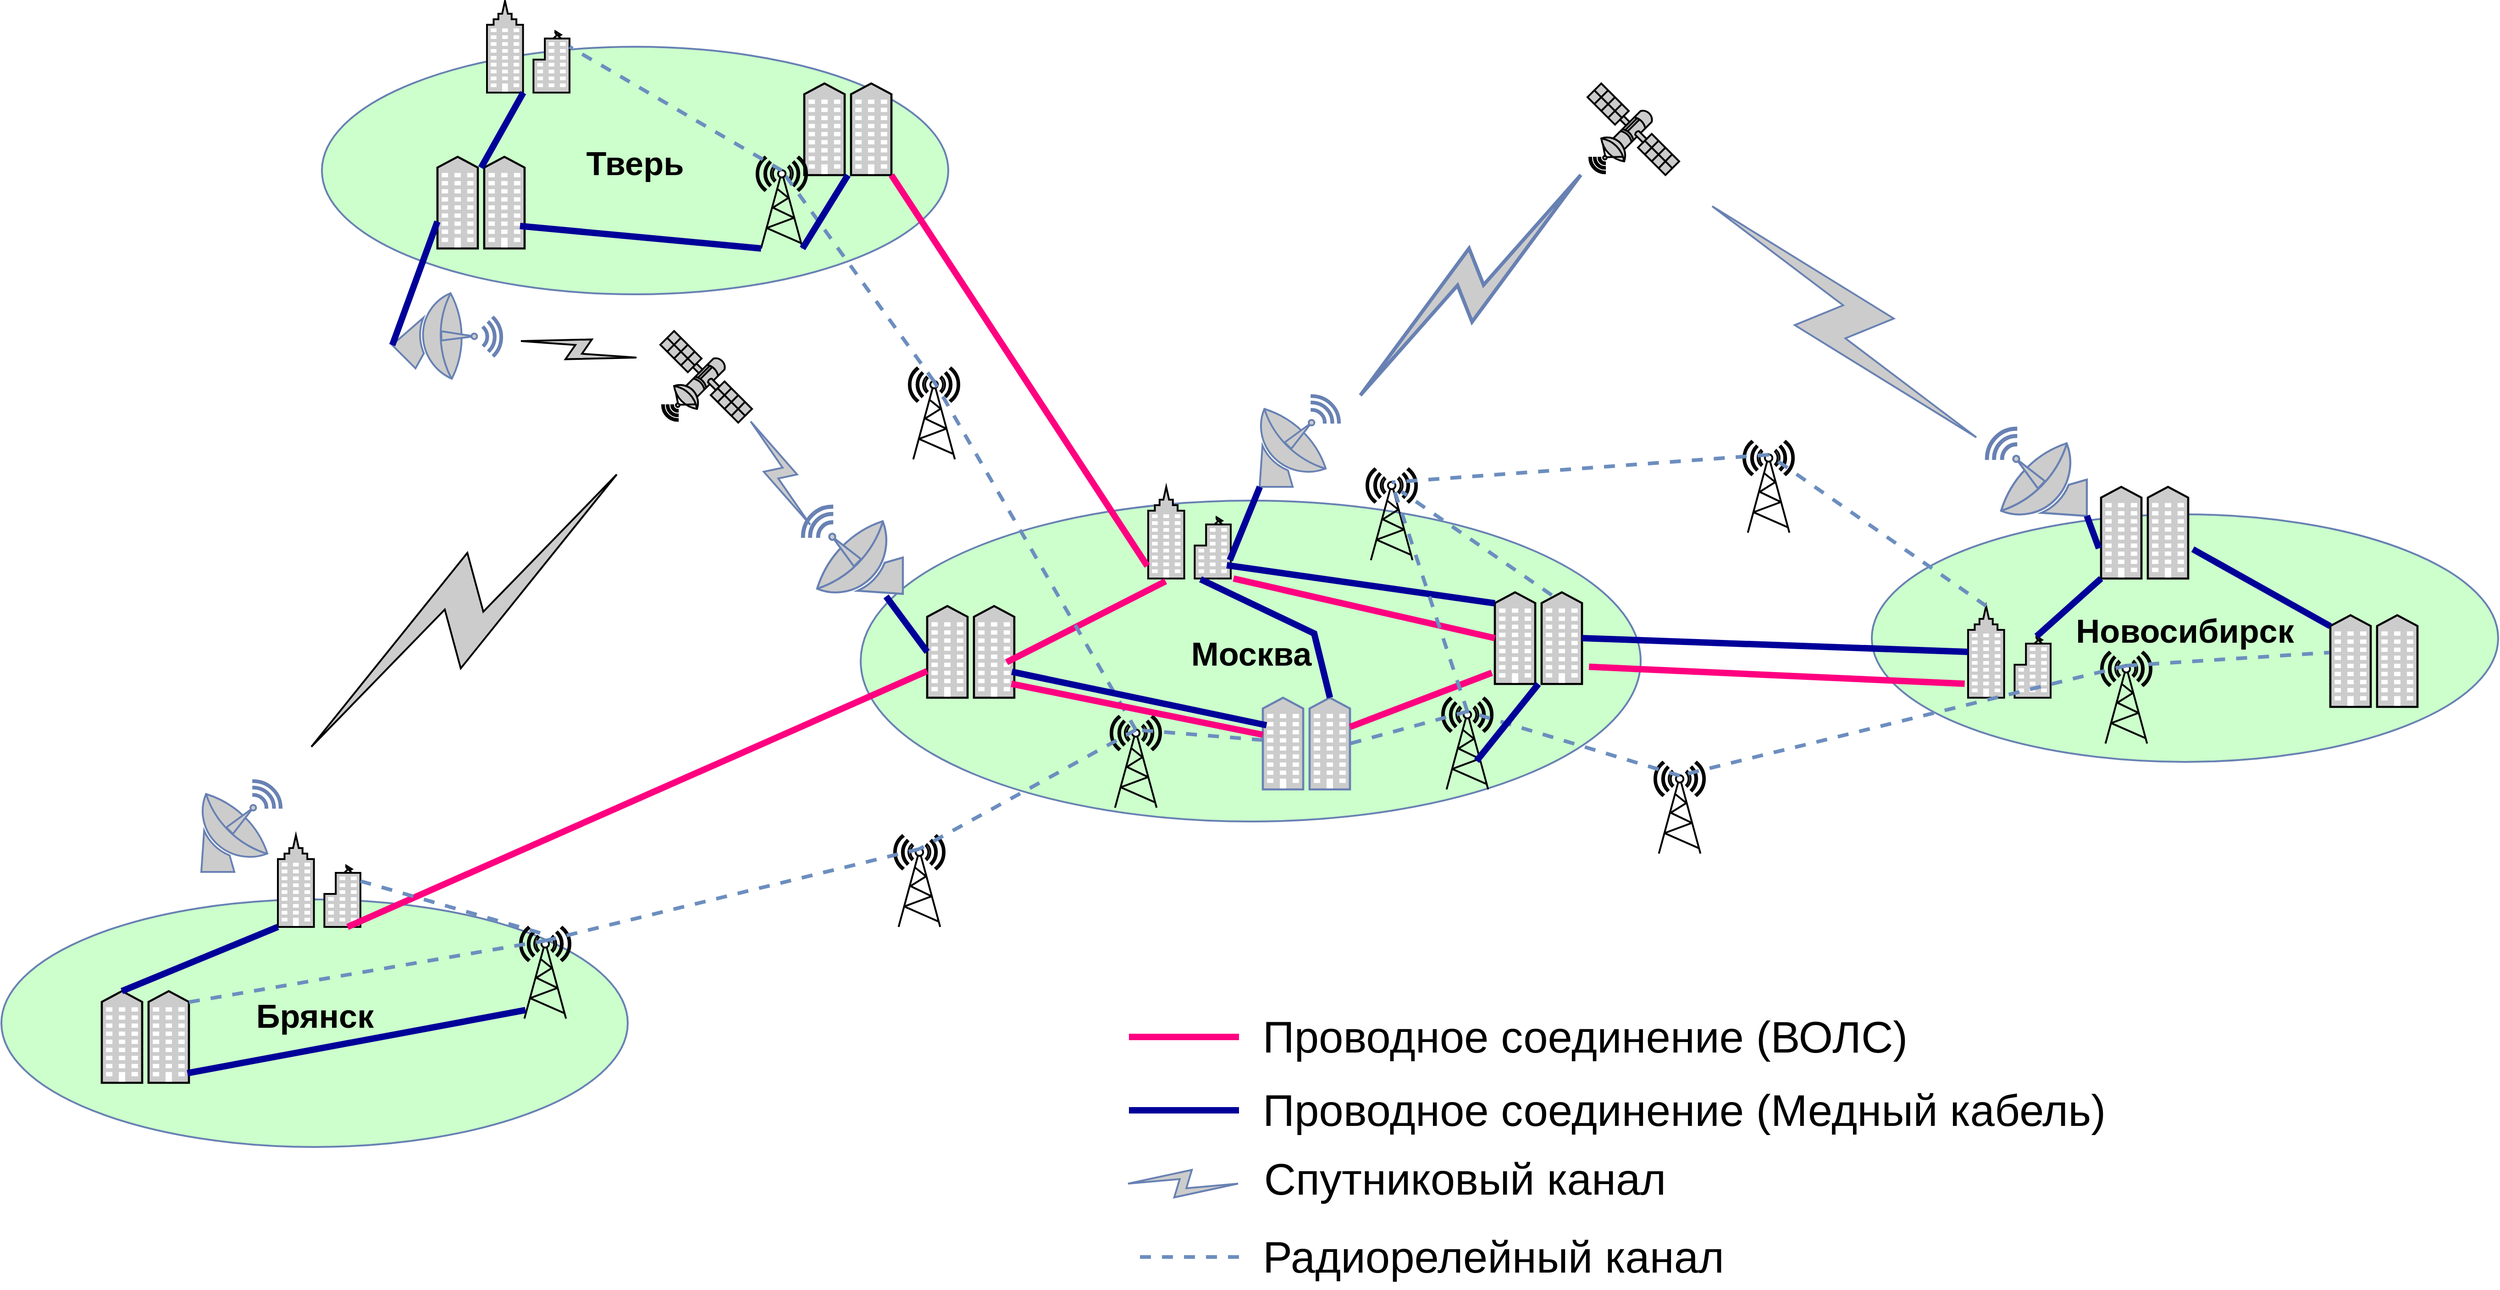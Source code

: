 <mxfile version="22.1.11" type="github">
  <diagram name="Page-1" id="80d4a630-b321-0f5e-ff81-c5a36ef4752d">
    <mxGraphModel dx="3190" dy="583" grid="0" gridSize="10" guides="0" tooltips="0" connect="0" arrows="0" fold="1" page="0" pageScale="1" pageWidth="1100" pageHeight="850" background="none" math="0" shadow="0">
      <root>
        <mxCell id="0" />
        <mxCell id="1" parent="0" />
        <mxCell id="n8mmKqbnI36Tv_IBKcBF-78" value="" style="fontColor=#0066CC;verticalAlign=top;verticalLabelPosition=bottom;labelPosition=center;align=center;html=1;outlineConnect=0;fillColor=#CCCCCC;strokeColor=#6881B3;gradientColor=none;gradientDirection=north;strokeWidth=2;shape=mxgraph.networks.satellite_dish;rotation=-90;" parent="1" vertex="1">
          <mxGeometry x="2260" y="1490" width="99" height="110" as="geometry" />
        </mxCell>
        <mxCell id="n8mmKqbnI36Tv_IBKcBF-1" value="&lt;b&gt;&lt;font style=&quot;font-size: 36px;&quot;&gt;Москва&lt;/font&gt;&lt;/b&gt;" style="ellipse;whiteSpace=wrap;html=1;rounded=1;shadow=0;comic=0;labelBackgroundColor=none;strokeColor=#6881B3;strokeWidth=2;fillColor=#CCFFCC;fontFamily=Helvetica;fontSize=22;fontColor=#000000;verticalAlign=middle;gradientColor=none;gradientDirection=north;spacingBottom=17;" parent="1" vertex="1">
          <mxGeometry x="1027.5" y="1575" width="850.5" height="350" as="geometry" />
        </mxCell>
        <mxCell id="n8mmKqbnI36Tv_IBKcBF-2" value="&lt;b&gt;&lt;font style=&quot;font-size: 36px;&quot;&gt;Тверь&lt;/font&gt;&lt;/b&gt;" style="ellipse;whiteSpace=wrap;html=1;rounded=1;shadow=0;comic=0;labelBackgroundColor=none;strokeColor=#6881B3;strokeWidth=2;fillColor=#CCFFCC;fontFamily=Helvetica;fontSize=22;fontColor=#000000;verticalAlign=middle;gradientColor=none;gradientDirection=north;spacingBottom=17;" parent="1" vertex="1">
          <mxGeometry x="440" y="1080" width="683" height="270" as="geometry" />
        </mxCell>
        <mxCell id="n8mmKqbnI36Tv_IBKcBF-3" value="&lt;b&gt;&lt;font style=&quot;font-size: 36px;&quot;&gt;Новосибирск&lt;/font&gt;&lt;/b&gt;" style="ellipse;whiteSpace=wrap;html=1;rounded=1;shadow=0;comic=0;labelBackgroundColor=none;strokeColor=#6881B3;strokeWidth=2;fillColor=#CCFFCC;fontFamily=Helvetica;fontSize=22;fontColor=#000000;verticalAlign=middle;gradientColor=none;gradientDirection=north;spacingBottom=17;" parent="1" vertex="1">
          <mxGeometry x="2130" y="1590" width="683" height="270" as="geometry" />
        </mxCell>
        <mxCell id="n8mmKqbnI36Tv_IBKcBF-6" value="&lt;b&gt;&lt;font style=&quot;font-size: 36px;&quot;&gt;Брянск&lt;/font&gt;&lt;/b&gt;" style="ellipse;whiteSpace=wrap;html=1;rounded=1;shadow=0;comic=0;labelBackgroundColor=none;strokeColor=#6881B3;strokeWidth=2;fillColor=#CCFFCC;fontFamily=Helvetica;fontSize=22;fontColor=#000000;verticalAlign=middle;gradientColor=none;gradientDirection=north;spacingBottom=17;" parent="1" vertex="1">
          <mxGeometry x="90.5" y="2010" width="683" height="270" as="geometry" />
        </mxCell>
        <mxCell id="n8mmKqbnI36Tv_IBKcBF-7" value="&#xa;&lt;span style=&quot;color: rgba(0, 0, 0, 0); font-family: monospace; font-size: 0px; font-style: normal; font-variant-ligatures: normal; font-variant-caps: normal; font-weight: 400; letter-spacing: normal; orphans: 2; text-align: start; text-indent: 0px; text-transform: none; widows: 2; word-spacing: 0px; -webkit-text-stroke-width: 0px; background-color: rgb(251, 251, 251); text-decoration-thickness: initial; text-decoration-style: initial; text-decoration-color: initial; float: none; display: inline !important;&quot;&gt;%3CmxGraphModel%3E%3Croot%3E%3CmxCell%20id%3D%220%22%2F%3E%3CmxCell%20id%3D%221%22%20parent%3D%220%22%2F%3E%3CmxCell%20id%3D%222%22%20value%3D%22%22%20style%3D%22fontColor%3D%230066CC%3BverticalAlign%3Dtop%3BverticalLabelPosition%3Dbottom%3BlabelPosition%3Dcenter%3Balign%3Dcenter%3Bhtml%3D1%3BfillColor%3D%23CCCCCC%3BstrokeColor%3D%23000000%3BgradientColor%3Dnone%3BgradientDirection%3Dnorth%3BstrokeWidth%3D2%3Bshape%3Dmxgraph.сетях. сообщество%3Brounded%3D1%3Bshadow%3D0%3Bcomic%3D0%3BlabelBackground%3Dnone%3B%22%20vertex%3D%221%22%20parent%3D%221%22%3E%3CmxGeometry%20x%3D%221630%22%20y%3D%221650%22%20width%3D%2295%22%20height%3D%22100%22%20as%3D%22geometry%22%2F%3E%3C%2FmxCell%3E%3C%2Froot%3E" style="fontColor=#0066CC;verticalAlign=top;verticalLabelPosition=bottom;labelPosition=center;align=center;html=1;fillColor=#CCCCCC;strokeColor=#000000;gradientColor=none;gradientDirection=north;strokeWidth=2;shape=mxgraph.networks.community;rounded=1;shadow=0;comic=0;labelBackgroundColor=none;" parent="1" vertex="1">
          <mxGeometry x="966" y="1120" width="95" height="100" as="geometry" />
        </mxCell>
        <mxCell id="n8mmKqbnI36Tv_IBKcBF-8" value="&#xa;&lt;span style=&quot;color: rgba(0, 0, 0, 0); font-family: monospace; font-size: 0px; font-style: normal; font-variant-ligatures: normal; font-variant-caps: normal; font-weight: 400; letter-spacing: normal; orphans: 2; text-align: start; text-indent: 0px; text-transform: none; widows: 2; word-spacing: 0px; -webkit-text-stroke-width: 0px; background-color: rgb(251, 251, 251); text-decoration-thickness: initial; text-decoration-style: initial; text-decoration-color: initial; float: none; display: inline !important;&quot;&gt;%3CmxGraphModel%3E%3Croot%3E%3CmxCell%20id%3D%220%22%2F%3E%3CmxCell%20id%3D%221%22%20parent%3D%220%22%2F%3E%3CmxCell%20id%3D%222%22%20value%3D%22%26%2310%3B%26lt%3Bspan%20style%3D%26quot%3Bcolor%3Aa %20rgba(0%2C%200%2C%200%2C%200)%3B%20font-family%3A%20monospace%3B%20font-size%3A%200px%3B%20font-style%3A%20normal%3B%20font-variant-ligatures%3A%20normal%3B%20font-variant-caps%3A%20normal%3B%20font-weight%3A%20400%3B%20letter-spacing%3A% 20normal%3B%20orphans%3A%202%3B%20text-align%3A%20start%3B%20text-indent%3A%200px%3B%20text-transform%3A%20none%3B%20widows%3A%202%3B%20word-spacing%3A%200px%3B%20-webkit-text-stroke-width%3A%200px%3B%20background-color%3A%20rgb(251%2C%20251%2C%20251)%3B%20text-decoration-thickness%3A%20initial%3B%20text-decoration-style%3A%20initial%3B%20text-decoration-color%3A%20initial%3B%20float%3A%20none%3B%20display%3A%20inline%20! important%3B%26quot%3B%26gt%3B%253CmxGraphModel%253E%253Croot%253E%253CmxCell%2520id%253D%25220%2522%252F%253E%253CmxCell%2520id%253D%25221%2522%2520parent%253D%25220%2522%252F%253E%253CmxCell%2520 id%253D%25222%2522%2520value%253D%2522%2522%2520style%253D%2522fontColor%253D%25230066CC%253BverticalAlign%253Dtop%253BverticalLabelPosition%253Dbottom%253BlabelPosition%253Dcenter%253Balign%253Dcenter%253Bhtml%253D1%253BfillColor%253D%2523CCCCCC% 253BstrokeColor%253D%2523000000%253BgradientColor%253Dnone%253BgradientDirection%253Dnorth%253BstrokeWidth%253D2%253Bshape%253Dmxgraph.%D1%81%D0%B5%D1%82%D1%8F%D1%85. %20%D1%81%D0%BE%D0%BE%D0%B1%D1%89%D0%B5%D1%81%D1%82%D0%B2%D0%BE%253Brounded%253D1%253Bshadow%253D0%253Bcomic%253D0%253BlabelBackground%253Dnone%253B%2522%2520vertex%253D%25221%2522%2520parent%253D%25221%2522%253%253E%2520 CmxGeometry%253x%25221630D%2522%2520%253y%25221650D%2522%2520%253width%252295D%2522%2520%253height%2522100D%2522%2520%253as%2522D%2522geometry%252%253F%253E%252C%253FmxCell%253E%252C%253Froot%22E%20%3style%22D%3fontColor%230066D% 3CC%3BverticalAlign%3Dtop%3BverticalLabelPosition%3Dbottom%3BlabelPosition%3Dcenter%3Balign%3Dcenter%3Bhtml%1D3%3BfillColor%23D%3CCCCCC%3BstrokeColor%23000000D%3%3BgradientColor%3Dnone%3BgradientDirection%3Dnorth%3BstrokeWidth%2D3%3Bshape%3Dmxgraph.networks. сообщество%3Brounded%1D3%3Bshadow%0D3%3Bcomic%0D3%3BlabelBackground%3Dnone%22B%20%3vertex%221D%22%20%3parent%221D%22%3%3E%20CmxGeometry%3x%221569D%22%20%3y%221705D%22%20%3width%2295D%22%20%3height%22100D%22%20%3as%22D%22geometry%2%3F%3E%2C%3FmxCell%3E%2C%3Froot%3E%2FmxGraphModel%3E" style="fontColor=#0066CC;verticalAlign=top;verticalLabelPosition=bottom;labelPosition=center;align=center;html=1;fillColor=#CCCCCC;strokeColor=#000000;gradientColor=none;gradientDirection=north;strokeWidth=2;shape=mxgraph.networks.community;rounded=1;shadow=0;comic=0;labelBackgroundColor=none;" parent="1" vertex="1">
          <mxGeometry x="1719" y="1675" width="95" height="100" as="geometry" />
        </mxCell>
        <mxCell id="n8mmKqbnI36Tv_IBKcBF-11" value="&#xa;&lt;span style=&quot;color: rgba(0, 0, 0, 0); font-family: monospace; font-size: 0px; font-style: normal; font-variant-ligatures: normal; font-variant-caps: normal; font-weight: 400; letter-spacing: normal; orphans: 2; text-align: start; text-indent: 0px; text-transform: none; widows: 2; word-spacing: 0px; -webkit-text-stroke-width: 0px; background-color: rgb(251, 251, 251); text-decoration-thickness: initial; text-decoration-style: initial; text-decoration-color: initial; float: none; display: inline !important;&quot;&gt;%3CmxGraphModel%3E%3Croot%3E%3CmxCell%20id%3D%220%22%2F%3E%3CmxCell%20id%3D%221%22%20parent%3D%220%22%2F%3E%3CmxCell%20id%3D%222%22%20value%3D%22%22%20style%3D%22fontColor%3D%230066CC%3BverticalAlign%3Dtop%3BverticalLabelPosition%3Dbottom%3BlabelPosition%3Dcenter%3Balign%3Dcenter%3Bhtml%3D1%3BfillColor%3D%23CCCCCC%3BstrokeColor%3D%23000000%3BgradientColor%3Dnone%3BgradientDirection%3Dnorth%3BstrokeWidth%3D2%3Bshape%3Dmxgraph.сетях. business_center%3Brounded%3D1%3Bshadow%3D0%3Bcomic%3D0%3BlabelBackgroundColor%3Dnone%3B%22%20vertex%3D%221%22%20parent%3D%221%22%3E%3CmxGeometry%20x%3D%221341%22%20y%3D%221560%22%20width%3D%2290%22%20height%3D%22100%22%20as%3D%22geometry%22%2F%3E%3C%2FmxCell%3E%3C%2Froot%3E" style="fontColor=#0066CC;verticalAlign=top;verticalLabelPosition=bottom;labelPosition=center;align=center;html=1;fillColor=#CCCCCC;strokeColor=#000000;gradientColor=none;gradientDirection=north;strokeWidth=2;shape=mxgraph.networks.business_center;rounded=1;shadow=0;comic=0;labelBackgroundColor=none;" parent="1" vertex="1">
          <mxGeometry x="1341" y="1560" width="90" height="100" as="geometry" />
        </mxCell>
        <mxCell id="n8mmKqbnI36Tv_IBKcBF-15" value="&#xa;&lt;span style=&quot;color: rgba(0, 0, 0, 0); font-family: monospace; font-size: 0px; font-style: normal; font-variant-ligatures: normal; font-variant-caps: normal; font-weight: 400; letter-spacing: normal; orphans: 2; text-align: start; text-indent: 0px; text-transform: none; widows: 2; word-spacing: 0px; -webkit-text-stroke-width: 0px; background-color: rgb(251, 251, 251); text-decoration-thickness: initial; text-decoration-style: initial; text-decoration-color: initial; float: none; display: inline !important;&quot;&gt;%3CmxGraphModel%3E%3Croot%3E%3CmxCell%20id%3D%220%22%2F%3E%3CmxCell%20id%3D%221%22%20parent%3D%220%22%2F%3E%3CmxCell%20id%3D%222%22%20value%3D%22%26%2310%3B%26lt%3Bspan%20style%3D%26quot%3Bcolor%3Aa %20rgba(0%2C%200%2C%200%2C%200)%3B%20font-family%3A%20monospace%3B%20font-size%3A%200px%3B%20font-style%3A%20normal%3B%20font-variant-ligatures%3A%20normal%3B%20font-variant-caps%3A%20normal%3B%20font-weight%3A%20400%3B%20letter-spacing%3A% 20normal%3B%20orphans%3A%202%3B%20text-align%3A%20start%3B%20text-indent%3A%200px%3B%20text-transform%3A%20none%3B%20widows%3A%202%3B%20word-spacing%3A%200px%3B%20-webkit-text-stroke-width%3A%200px%3B%20background-color%3A%20rgb(251%2C%20251%2C%20251)%3B%20text-decoration-thickness%3A%20initial%3B%20text-decoration-style%3A%20initial%3B%20text-decoration-color%3A%20initial%3B%20float%3A%20none%3B%20display%3A%20inline%20! important%3B%26quot%3B%26gt%3B%253CmxGraphModel%253E%253Croot%253E%253CmxCell%2520id%253D%25220%2522%252F%253E%253CmxCell%2520id%253D%25221%2522%2520parent%253D%25220%2522%252F%253E%253CmxCell%2520 id%253D%25222%2522%2520value%253D%2522%2522%2520style%253D%2522fontColor%253D%25230066CC%253BverticalAlign%253Dtop%253BverticalLabelPosition%253Dbottom%253BlabelPosition%253Dcenter%253Balign%253Dcenter%253Bhtml%253D1%253BfillColor%253D%2523CCCCCC% 253BstrokeColor%253D%2523000000%253BgradientColor%253Dnone%253BgradientDirection%253Dnorth%253BstrokeWidth%253D2%253Bshape%253Dmxgraph.%D1%81%D0%B5%D1%82%D1%8F%D1%85. %20%D1%81%D0%BE%D0%BE%D0%B1%D1%89%D0%B5%D1%81%D1%82%D0%B2%D0%BE%253Brounded%253D1%253Bshadow%253D0%253Bcomic%253D0%253BlabelBackground%253Dnone%253B%2522%2520vertex%253D%25221%2522%2520parent%253D%25221%2522%253%253E%2520 CmxGeometry%253x%25221630D%2522%2520%253y%25221650D%2522%2520%253width%252295D%2522%2520%253height%2522100D%2522%2520%253as%2522D%2522geometry%252%253F%253E%252C%253FmxCell%253E%252C%253Froot%22E%20%3style%22D%3fontColor%230066D% 3CC%3BverticalAlign%3Dtop%3BverticalLabelPosition%3Dbottom%3BlabelPosition%3Dcenter%3Balign%3Dcenter%3Bhtml%1D3%3BfillColor%23D%3CCCCCC%3BstrokeColor%23000000D%3%3BgradientColor%3Dnone%3BgradientDirection%3Dnorth%3BstrokeWidth%2D3%3Bshape%3Dmxgraph.networks. сообщество%3Brounded%1D3%3Bshadow%0D3%3Bcomic%0D3%3BlabelBackground%3Dnone%22B%20%3vertex%221D%22%20%3parent%221D%22%3%3E%20CmxGeometry%3x%221569D%22%20%3y%221705D%22%20%3width%2295D%22%20%3height%22100D%22%20%3as%22D%22geometry%2%3F%3E%2C%3FmxCell%3E%2C%3Froot%3E%2FmxGraphModel%3E" style="fontColor=#0066CC;verticalAlign=top;verticalLabelPosition=bottom;labelPosition=center;align=center;html=1;fillColor=#CCCCCC;strokeColor=#000000;gradientColor=none;gradientDirection=north;strokeWidth=2;shape=mxgraph.networks.community;rounded=1;shadow=0;comic=0;labelBackgroundColor=none;" parent="1" vertex="1">
          <mxGeometry x="1100" y="1690" width="95" height="100" as="geometry" />
        </mxCell>
        <mxCell id="n8mmKqbnI36Tv_IBKcBF-16" value="&#xa;&lt;span style=&quot;color: rgba(0, 0, 0, 0); font-family: monospace; font-size: 0px; font-style: normal; font-variant-ligatures: normal; font-variant-caps: normal; font-weight: 400; letter-spacing: normal; orphans: 2; text-align: start; text-indent: 0px; text-transform: none; widows: 2; word-spacing: 0px; -webkit-text-stroke-width: 0px; background-color: rgb(251, 251, 251); text-decoration-thickness: initial; text-decoration-style: initial; text-decoration-color: initial; float: none; display: inline !important;&quot;&gt;%3CmxGraphModel%3E%3Croot%3E%3CmxCell%20id%3D%220%22%2F%3E%3CmxCell%20id%3D%221%22%20parent%3D%220%22%2F%3E%3CmxCell%20id%3D%222%22%20value%3D%22%26%2310%3B%26lt%3Bspan%20style%3D%26quot%3Bcolor%3Aa %20rgba(0%2C%200%2C%200%2C%200)%3B%20font-family%3A%20monospace%3B%20font-size%3A%200px%3B%20font-style%3A%20normal%3B%20font-variant-ligatures%3A%20normal%3B%20font-variant-caps%3A%20normal%3B%20font-weight%3A%20400%3B%20letter-spacing%3A% 20normal%3B%20orphans%3A%202%3B%20text-align%3A%20start%3B%20text-indent%3A%200px%3B%20text-transform%3A%20none%3B%20widows%3A%202%3B%20word-spacing%3A%200px%3B%20-webkit-text-stroke-width%3A%200px%3B%20background-color%3A%20rgb(251%2C%20251%2C%20251)%3B%20text-decoration-thickness%3A%20initial%3B%20text-decoration-style%3A%20initial%3B%20text-decoration-color%3A%20initial%3B%20float%3A%20none%3B%20display%3A%20inline%20! important%3B%26quot%3B%26gt%3B%253CmxGraphModel%253E%253Croot%253E%253CmxCell%2520id%253D%25220%2522%252F%253E%253CmxCell%2520id%253D%25221%2522%2520parent%253D%25220%2522%252F%253E%253CmxCell%2520 id%253D%25222%2522%2520value%253D%2522%2522%2520style%253D%2522fontColor%253D%25230066CC%253BverticalAlign%253Dtop%253BverticalLabelPosition%253Dbottom%253BlabelPosition%253Dcenter%253Balign%253Dcenter%253Bhtml%253D1%253BfillColor%253D%2523CCCCCC% 253BstrokeColor%253D%2523000000%253BgradientColor%253Dnone%253BgradientDirection%253Dnorth%253BstrokeWidth%253D2%253Bshape%253Dmxgraph.%D1%81%D0%B5%D1%82%D1%8F%D1%85. %20%D1%81%D0%BE%D0%BE%D0%B1%D1%89%D0%B5%D1%81%D1%82%D0%B2%D0%BE%253Brounded%253D1%253Bshadow%253D0%253Bcomic%253D0%253BlabelBackground%253Dnone%253B%2522%2520vertex%253D%25221%2522%2520parent%253D%25221%2522%253%253E%2520 CmxGeometry%253x%25221630D%2522%2520%253y%25221650D%2522%2520%253width%252295D%2522%2520%253height%2522100D%2522%2520%253as%2522D%2522geometry%252%253F%253E%252C%253FmxCell%253E%252C%253Froot%22E%20%3style%22D%3fontColor%230066D% 3CC%3BverticalAlign%3Dtop%3BverticalLabelPosition%3Dbottom%3BlabelPosition%3Dcenter%3Balign%3Dcenter%3Bhtml%1D3%3BfillColor%23D%3CCCCCC%3BstrokeColor%23000000D%3%3BgradientColor%3Dnone%3BgradientDirection%3Dnorth%3BstrokeWidth%2D3%3Bshape%3Dmxgraph.networks. сообщество%3Brounded%1D3%3Bshadow%0D3%3Bcomic%0D3%3BlabelBackground%3Dnone%22B%20%3vertex%221D%22%20%3parent%221D%22%3%3E%20CmxGeometry%3x%221569D%22%20%3y%221705D%22%20%3width%2295D%22%20%3height%22100D%22%20%3as%22D%22geometry%2%3F%3E%2C%3FmxCell%3E%2C%3Froot%3E%2FmxGraphModel%3E" style="fontColor=#0066CC;verticalAlign=top;verticalLabelPosition=bottom;labelPosition=center;align=center;html=1;fillColor=#CCCCCC;strokeColor=#000000;gradientColor=none;gradientDirection=north;strokeWidth=2;shape=mxgraph.networks.community;rounded=1;shadow=0;comic=0;labelBackgroundColor=none;" parent="1" vertex="1">
          <mxGeometry x="2630" y="1700" width="95" height="100" as="geometry" />
        </mxCell>
        <mxCell id="n8mmKqbnI36Tv_IBKcBF-17" value="&#xa;&lt;span style=&quot;color: rgba(0, 0, 0, 0); font-family: monospace; font-size: 0px; font-style: normal; font-variant-ligatures: normal; font-variant-caps: normal; font-weight: 400; letter-spacing: normal; orphans: 2; text-align: start; text-indent: 0px; text-transform: none; widows: 2; word-spacing: 0px; -webkit-text-stroke-width: 0px; background-color: rgb(251, 251, 251); text-decoration-thickness: initial; text-decoration-style: initial; text-decoration-color: initial; float: none; display: inline !important;&quot;&gt;%3CmxGraphModel%3E%3Croot%3E%3CmxCell%20id%3D%220%22%2F%3E%3CmxCell%20id%3D%221%22%20parent%3D%220%22%2F%3E%3CmxCell%20id%3D%222%22%20value%3D%22%26%2310%3B%26lt%3Bspan%20style%3D%26quot%3Bcolor%3Aa %20rgba(0%2C%200%2C%200%2C%200)%3B%20font-family%3A%20monospace%3B%20font-size%3A%200px%3B%20font-style%3A%20normal%3B%20font-variant-ligatures%3A%20normal%3B%20font-variant-caps%3A%20normal%3B%20font-weight%3A%20400%3B%20letter-spacing%3A% 20normal%3B%20orphans%3A%202%3B%20text-align%3A%20start%3B%20text-indent%3A%200px%3B%20text-transform%3A%20none%3B%20widows%3A%202%3B%20word-spacing%3A%200px%3B%20-webkit-text-stroke-width%3A%200px%3B%20background-color%3A%20rgb(251%2C%20251%2C%20251)%3B%20text-decoration-thickness%3A%20initial%3B%20text-decoration-style%3A%20initial%3B%20text-decoration-color%3A%20initial%3B%20float%3A%20none%3B%20display%3A%20inline%20! important%3B%26quot%3B%26gt%3B%253CmxGraphModel%253E%253Croot%253E%253CmxCell%2520id%253D%25220%2522%252F%253E%253CmxCell%2520id%253D%25221%2522%2520parent%253D%25220%2522%252F%253E%253CmxCell%2520 id%253D%25222%2522%2520value%253D%2522%2522%2520style%253D%2522fontColor%253D%25230066CC%253BverticalAlign%253Dtop%253BverticalLabelPosition%253Dbottom%253BlabelPosition%253Dcenter%253Balign%253Dcenter%253Bhtml%253D1%253BfillColor%253D%2523CCCCCC% 253BstrokeColor%253D%2523000000%253BgradientColor%253Dnone%253BgradientDirection%253Dnorth%253BstrokeWidth%253D2%253Bshape%253Dmxgraph.%D1%81%D0%B5%D1%82%D1%8F%D1%85. %20%D1%81%D0%BE%D0%BE%D0%B1%D1%89%D0%B5%D1%81%D1%82%D0%B2%D0%BE%253Brounded%253D1%253Bshadow%253D0%253Bcomic%253D0%253BlabelBackground%253Dnone%253B%2522%2520vertex%253D%25221%2522%2520parent%253D%25221%2522%253%253E%2520 CmxGeometry%253x%25221630D%2522%2520%253y%25221650D%2522%2520%253width%252295D%2522%2520%253height%2522100D%2522%2520%253as%2522D%2522geometry%252%253F%253E%252C%253FmxCell%253E%252C%253Froot%22E%20%3style%22D%3fontColor%230066D% 3CC%3BverticalAlign%3Dtop%3BverticalLabelPosition%3Dbottom%3BlabelPosition%3Dcenter%3Balign%3Dcenter%3Bhtml%1D3%3BfillColor%23D%3CCCCCC%3BstrokeColor%23000000D%3%3BgradientColor%3Dnone%3BgradientDirection%3Dnorth%3BstrokeWidth%2D3%3Bshape%3Dmxgraph.networks. сообщество%3Brounded%1D3%3Bshadow%0D3%3Bcomic%0D3%3BlabelBackground%3Dnone%22B%20%3vertex%221D%22%20%3parent%221D%22%3%3E%20CmxGeometry%3x%221569D%22%20%3y%221705D%22%20%3width%2295D%22%20%3height%22100D%22%20%3as%22D%22geometry%2%3F%3E%2C%3FmxCell%3E%2C%3Froot%3E%2FmxGraphModel%3E" style="fontColor=#0066CC;verticalAlign=top;verticalLabelPosition=bottom;labelPosition=center;align=center;html=1;fillColor=#CCCCCC;strokeColor=#000000;gradientColor=none;gradientDirection=north;strokeWidth=2;shape=mxgraph.networks.community;rounded=1;shadow=0;comic=0;labelBackgroundColor=none;" parent="1" vertex="1">
          <mxGeometry x="2380" y="1560" width="95" height="100" as="geometry" />
        </mxCell>
        <mxCell id="n8mmKqbnI36Tv_IBKcBF-18" value="&#xa;&lt;span style=&quot;color: rgba(0, 0, 0, 0); font-family: monospace; font-size: 0px; font-style: normal; font-variant-ligatures: normal; font-variant-caps: normal; font-weight: 400; letter-spacing: normal; orphans: 2; text-align: start; text-indent: 0px; text-transform: none; widows: 2; word-spacing: 0px; -webkit-text-stroke-width: 0px; background-color: rgb(251, 251, 251); text-decoration-thickness: initial; text-decoration-style: initial; text-decoration-color: initial; float: none; display: inline !important;&quot;&gt;%3CmxGraphModel%3E%3Croot%3E%3CmxCell%20id%3D%220%22%2F%3E%3CmxCell%20id%3D%221%22%20parent%3D%220%22%2F%3E%3CmxCell%20id%3D%222%22%20value%3D%22%26%2310%3B%26lt%3Bspan%20style%3D%26quot%3Bcolor%3Aa %20rgba(0%2C%200%2C%200%2C%200)%3B%20font-family%3A%20monospace%3B%20font-size%3A%200px%3B%20font-style%3A%20normal%3B%20font-variant-ligatures%3A%20normal%3B%20font-variant-caps%3A%20normal%3B%20font-weight%3A%20400%3B%20letter-spacing%3A% 20normal%3B%20orphans%3A%202%3B%20text-align%3A%20start%3B%20text-indent%3A%200px%3B%20text-transform%3A%20none%3B%20widows%3A%202%3B%20word-spacing%3A%200px%3B%20-webkit-text-stroke-width%3A%200px%3B%20background-color%3A%20rgb(251%2C%20251%2C%20251)%3B%20text-decoration-thickness%3A%20initial%3B%20text-decoration-style%3A%20initial%3B%20text-decoration-color%3A%20initial%3B%20float%3A%20none%3B%20display%3A%20inline%20! important%3B%26quot%3B%26gt%3B%253CmxGraphModel%253E%253Croot%253E%253CmxCell%2520id%253D%25220%2522%252F%253E%253CmxCell%2520id%253D%25221%2522%2520parent%253D%25220%2522%252F%253E%253CmxCell%2520 id%253D%25222%2522%2520value%253D%2522%2522%2520style%253D%2522fontColor%253D%25230066CC%253BverticalAlign%253Dtop%253BverticalLabelPosition%253Dbottom%253BlabelPosition%253Dcenter%253Balign%253Dcenter%253Bhtml%253D1%253BfillColor%253D%2523CCCCCC% 253BstrokeColor%253D%2523000000%253BgradientColor%253Dnone%253BgradientDirection%253Dnorth%253BstrokeWidth%253D2%253Bshape%253Dmxgraph.%D1%81%D0%B5%D1%82%D1%8F%D1%85. %20%D1%81%D0%BE%D0%BE%D0%B1%D1%89%D0%B5%D1%81%D1%82%D0%B2%D0%BE%253Brounded%253D1%253Bshadow%253D0%253Bcomic%253D0%253BlabelBackground%253Dnone%253B%2522%2520vertex%253D%25221%2522%2520parent%253D%25221%2522%253%253E%2520 CmxGeometry%253x%25221630D%2522%2520%253y%25221650D%2522%2520%253width%252295D%2522%2520%253height%2522100D%2522%2520%253as%2522D%2522geometry%252%253F%253E%252C%253FmxCell%253E%252C%253Froot%22E%20%3style%22D%3fontColor%230066D% 3CC%3BverticalAlign%3Dtop%3BverticalLabelPosition%3Dbottom%3BlabelPosition%3Dcenter%3Balign%3Dcenter%3Bhtml%1D3%3BfillColor%23D%3CCCCCC%3BstrokeColor%23000000D%3%3BgradientColor%3Dnone%3BgradientDirection%3Dnorth%3BstrokeWidth%2D3%3Bshape%3Dmxgraph.networks. сообщество%3Brounded%1D3%3Bshadow%0D3%3Bcomic%0D3%3BlabelBackground%3Dnone%22B%20%3vertex%221D%22%20%3parent%221D%22%3%3E%20CmxGeometry%3x%221569D%22%20%3y%221705D%22%20%3width%2295D%22%20%3height%22100D%22%20%3as%22D%22geometry%2%3F%3E%2C%3FmxCell%3E%2C%3Froot%3E%2FmxGraphModel%3E" style="fontColor=#0066CC;verticalAlign=top;verticalLabelPosition=bottom;labelPosition=center;align=center;html=1;fillColor=#CCCCCC;strokeColor=#000000;gradientColor=none;gradientDirection=north;strokeWidth=2;shape=mxgraph.networks.community;rounded=1;shadow=0;comic=0;labelBackgroundColor=none;" parent="1" vertex="1">
          <mxGeometry x="566" y="1200" width="95" height="100" as="geometry" />
        </mxCell>
        <mxCell id="n8mmKqbnI36Tv_IBKcBF-19" value="&#xa;&lt;span style=&quot;color: rgba(0, 0, 0, 0); font-family: monospace; font-size: 0px; font-style: normal; font-variant-ligatures: normal; font-variant-caps: normal; font-weight: 400; letter-spacing: normal; orphans: 2; text-align: start; text-indent: 0px; text-transform: none; widows: 2; word-spacing: 0px; -webkit-text-stroke-width: 0px; background-color: rgb(251, 251, 251); text-decoration-thickness: initial; text-decoration-style: initial; text-decoration-color: initial; float: none; display: inline !important;&quot;&gt;%3CmxGraphModel%3E%3Croot%3E%3CmxCell%20id%3D%220%22%2F%3E%3CmxCell%20id%3D%221%22%20parent%3D%220%22%2F%3E%3CmxCell%20id%3D%222%22%20value%3D%22%26%2310%3B%26lt%3Bspan%20style%3D%26quot%3Bcolor%3Aa %20rgba(0%2C%200%2C%200%2C%200)%3B%20font-family%3A%20monospace%3B%20font-size%3A%200px%3B%20font-style%3A%20normal%3B%20font-variant-ligatures%3A%20normal%3B%20font-variant-caps%3A%20normal%3B%20font-weight%3A%20400%3B%20letter-spacing%3A% 20normal%3B%20orphans%3A%202%3B%20text-align%3A%20start%3B%20text-indent%3A%200px%3B%20text-transform%3A%20none%3B%20widows%3A%202%3B%20word-spacing%3A%200px%3B%20-webkit-text-stroke-width%3A%200px%3B%20background-color%3A%20rgb(251%2C%20251%2C%20251)%3B%20text-decoration-thickness%3A%20initial%3B%20text-decoration-style%3A%20initial%3B%20text-decoration-color%3A%20initial%3B%20float%3A%20none%3B%20display%3A%20inline%20! important%3B%26quot%3B%26gt%3B%253CmxGraphModel%253E%253Croot%253E%253CmxCell%2520id%253D%25220%2522%252F%253E%253CmxCell%2520id%253D%25221%2522%2520parent%253D%25220%2522%252F%253E%253CmxCell%2520 id%253D%25222%2522%2520value%253D%2522%2522%2520style%253D%2522fontColor%253D%25230066CC%253BverticalAlign%253Dtop%253BverticalLabelPosition%253Dbottom%253BlabelPosition%253Dcenter%253Balign%253Dcenter%253Bhtml%253D1%253BfillColor%253D%2523CCCCCC% 253BstrokeColor%253D%2523000000%253BgradientColor%253Dnone%253BgradientDirection%253Dnorth%253BstrokeWidth%253D2%253Bshape%253Dmxgraph.%D1%81%D0%B5%D1%82%D1%8F%D1%85. %20%D1%81%D0%BE%D0%BE%D0%B1%D1%89%D0%B5%D1%81%D1%82%D0%B2%D0%BE%253Brounded%253D1%253Bshadow%253D0%253Bcomic%253D0%253BlabelBackground%253Dnone%253B%2522%2520vertex%253D%25221%2522%2520parent%253D%25221%2522%253%253E%2520 CmxGeometry%253x%25221630D%2522%2520%253y%25221650D%2522%2520%253width%252295D%2522%2520%253height%2522100D%2522%2520%253as%2522D%2522geometry%252%253F%253E%252C%253FmxCell%253E%252C%253Froot%22E%20%3style%22D%3fontColor%230066D% 3CC%3BverticalAlign%3Dtop%3BverticalLabelPosition%3Dbottom%3BlabelPosition%3Dcenter%3Balign%3Dcenter%3Bhtml%1D3%3BfillColor%23D%3CCCCCC%3BstrokeColor%23000000D%3%3BgradientColor%3Dnone%3BgradientDirection%3Dnorth%3BstrokeWidth%2D3%3Bshape%3Dmxgraph.networks. сообщество%3Brounded%1D3%3Bshadow%0D3%3Bcomic%0D3%3BlabelBackground%3Dnone%22B%20%3vertex%221D%22%20%3parent%221D%22%3%3E%20CmxGeometry%3x%221569D%22%20%3y%221705D%22%20%3width%2295D%22%20%3height%22100D%22%20%3as%22D%22geometry%2%3F%3E%2C%3FmxCell%3E%2C%3Froot%3E%2FmxGraphModel%3E" style="fontColor=#0066CC;verticalAlign=top;verticalLabelPosition=bottom;labelPosition=center;align=center;html=1;fillColor=#CCCCCC;strokeColor=#000000;gradientColor=none;gradientDirection=north;strokeWidth=2;shape=mxgraph.networks.community;rounded=1;shadow=0;comic=0;labelBackgroundColor=none;" parent="1" vertex="1">
          <mxGeometry x="200" y="2110" width="95" height="100" as="geometry" />
        </mxCell>
        <mxCell id="n8mmKqbnI36Tv_IBKcBF-21" value="&#xa;&lt;span style=&quot;color: rgba(0, 0, 0, 0); font-family: monospace; font-size: 0px; font-style: normal; font-variant-ligatures: normal; font-variant-caps: normal; font-weight: 400; letter-spacing: normal; orphans: 2; text-align: start; text-indent: 0px; text-transform: none; widows: 2; word-spacing: 0px; -webkit-text-stroke-width: 0px; background-color: rgb(251, 251, 251); text-decoration-thickness: initial; text-decoration-style: initial; text-decoration-color: initial; float: none; display: inline !important;&quot;&gt;%3CmxGraphModel%3E%3Croot%3E%3CmxCell%20id%3D%220%22%2F%3E%3CmxCell%20id%3D%221%22%20parent%3D%220%22%2F%3E%3CmxCell%20id%3D%222%22%20value%3D%22%22%20style%3D%22fontColor%3D%230066CC%3BverticalAlign%3Dtop%3BverticalLabelPosition%3Dbottom%3BlabelPosition%3Dcenter%3Balign%3Dcenter%3Bhtml%3D1%3BfillColor%3D%23CCCCCC%3BstrokeColor%3D%23000000%3BgradientColor%3Dnone%3BgradientDirection%3Dnorth%3BstrokeWidth%3D2%3Bshape%3Dmxgraph.сетях. business_center%3Brounded%3D1%3Bshadow%3D0%3Bcomic%3D0%3BlabelBackgroundColor%3Dnone%3B%22%20vertex%3D%221%22%20parent%3D%221%22%3E%3CmxGeometry%20x%3D%221431%22%20y%3D%2254%22%20width%3D%2290%22%20height%3D%22100%22%20as%3D%22geometry%22%2F%3E%3C%2FmxCell%3E%3C%2Froot%3E" style="fontColor=#0066CC;verticalAlign=top;verticalLabelPosition=bottom;labelPosition=center;align=center;html=1;fillColor=#CCCCCC;strokeColor=#000000;gradientColor=none;gradientDirection=north;strokeWidth=2;shape=mxgraph.networks.business_center;rounded=1;shadow=0;comic=0;labelBackgroundColor=none;" parent="1" vertex="1">
          <mxGeometry x="392" y="1940" width="90" height="100" as="geometry" />
        </mxCell>
        <mxCell id="n8mmKqbnI36Tv_IBKcBF-22" value="&#xa;&lt;span style=&quot;color: rgba(0, 0, 0, 0); font-family: monospace; font-size: 0px; font-style: normal; font-variant-ligatures: normal; font-variant-caps: normal; font-weight: 400; letter-spacing: normal; orphans: 2; text-align: start; text-indent: 0px; text-transform: none; widows: 2; word-spacing: 0px; -webkit-text-stroke-width: 0px; background-color: rgb(251, 251, 251); text-decoration-thickness: initial; text-decoration-style: initial; text-decoration-color: initial; float: none; display: inline !important;&quot;&gt;%3CmxGraphModel%3E%3Croot%3E%3CmxCell%20id%3D%220%22%2F%3E%3CmxCell%20id%3D%221%22%20parent%3D%220%22%2F%3E%3CmxCell%20id%3D%222%22%20value%3D%22%22%20style%3D%22fontColor%3D%230066CC%3BverticalAlign%3Dtop%3BverticalLabelPosition%3Dbottom%3BlabelPosition%3Dcenter%3Balign%3Dcenter%3Bhtml%3D1%3BfillColor%3D%23CCCCCC%3BstrokeColor%3D%23000000%3BgradientColor%3Dnone%3BgradientDirection%3Dnorth%3BstrokeWidth%3D2%3Bshape%3Dmxgraph.сетях. business_center%3Brounded%3D1%3Bshadow%3D0%3Bcomic%3D0%3BlabelBackgroundColor%3Dnone%3B%22%20vertex%3D%221%22%20parent%3D%221%22%3E%3CmxGeometry%20x%3D%221431%22%20y%3D%2254%22%20width%3D%2290%22%20height%3D%22100%22%20as%3D%22geometry%22%2F%3E%3C%2FmxCell%3E%3C%2Froot%3E" style="fontColor=#0066CC;verticalAlign=top;verticalLabelPosition=bottom;labelPosition=center;align=center;html=1;fillColor=#CCCCCC;strokeColor=#000000;gradientColor=none;gradientDirection=north;strokeWidth=2;shape=mxgraph.networks.business_center;rounded=1;shadow=0;comic=0;labelBackgroundColor=none;" parent="1" vertex="1">
          <mxGeometry x="2235" y="1690" width="90" height="100" as="geometry" />
        </mxCell>
        <mxCell id="n8mmKqbnI36Tv_IBKcBF-23" value="&#xa;&lt;span style=&quot;color: rgba(0, 0, 0, 0); font-family: monospace; font-size: 0px; font-style: normal; font-variant-ligatures: normal; font-variant-caps: normal; font-weight: 400; letter-spacing: normal; orphans: 2; text-align: start; text-indent: 0px; text-transform: none; widows: 2; word-spacing: 0px; -webkit-text-stroke-width: 0px; background-color: rgb(251, 251, 251); text-decoration-thickness: initial; text-decoration-style: initial; text-decoration-color: initial; float: none; display: inline !important;&quot;&gt;%3CmxGraphModel%3E%3Croot%3E%3CmxCell%20id%3D%220%22%2F%3E%3CmxCell%20id%3D%221%22%20parent%3D%220%22%2F%3E%3CmxCell%20id%3D%222%22%20value%3D%22%22%20style%3D%22fontColor%3D%230066CC%3BverticalAlign%3Dtop%3BverticalLabelPosition%3Dbottom%3BlabelPosition%3Dcenter%3Balign%3Dcenter%3Bhtml%3D1%3BfillColor%3D%23CCCCCC%3BstrokeColor%3D%23000000%3BgradientColor%3Dnone%3BgradientDirection%3Dnorth%3BstrokeWidth%3D2%3Bshape%3Dmxgraph.сетях. business_center%3Brounded%3D1%3Bshadow%3D0%3Bcomic%3D0%3BlabelBackgroundColor%3Dnone%3B%22%20vertex%3D%221%22%20parent%3D%221%22%3E%3CmxGeometry%20x%3D%221431%22%20y%3D%2254%22%20width%3D%2290%22%20height%3D%22100%22%20as%3D%22geometry%22%2F%3E%3C%2FmxCell%3E%3C%2Froot%3E" style="fontColor=#0066CC;verticalAlign=top;verticalLabelPosition=bottom;labelPosition=center;align=center;html=1;fillColor=#CCCCCC;strokeColor=#000000;gradientColor=none;gradientDirection=north;strokeWidth=2;shape=mxgraph.networks.business_center;rounded=1;shadow=0;comic=0;labelBackgroundColor=none;" parent="1" vertex="1">
          <mxGeometry x="620" y="1030" width="90" height="100" as="geometry" />
        </mxCell>
        <mxCell id="n8mmKqbnI36Tv_IBKcBF-24" value="&#xa;&lt;span style=&quot;color: rgba(0, 0, 0, 0); font-family: monospace; font-size: 0px; font-style: normal; font-variant-ligatures: normal; font-variant-caps: normal; font-weight: 400; letter-spacing: normal; orphans: 2; text-align: start; text-indent: 0px; text-transform: none; widows: 2; word-spacing: 0px; -webkit-text-stroke-width: 0px; background-color: rgb(251, 251, 251); text-decoration-thickness: initial; text-decoration-style: initial; text-decoration-color: initial; float: none; display: inline !important;&quot;&gt;%3CmxGraphModel%3E%3Croot%3E%3CmxCell%20id%3D%220%22%2F%3E%3CmxCell%20id%3D%221%22%20parent%3D%220%22%2F%3E%3CmxCell%20id%3D%222%22%20value%3D%22%22%20style%3D%22fontColor%3D%230066CC%3BverticalAlign%3Dtop%3BverticalLabelPosition%3Dbottom%3BlabelPosition%3Dcenter%3Balign%3Dcenter%3Bhtml%3D1%3BfillColor%3D%23CCCCCC%3BstrokeColor%3D%23000000%3BgradientColor%3Dnone%3BgradientDirection%3Dnorth%3BstrokeWidth%3D2%3Bshape%3Dmxgraph.сетях. satellite%3Brounded%3D1%3Bshadow%3D0%3Bcomic%3D0%3B%22%20vertex%3D%221%22%20parent%3D%221%22%3E%3CmxGeometry%20x%3D%22796%22%20y%3D%221440%22%20width%3D%22100%22%20height%3D%22100%22%20as%3D%22geometry%22%2F%3E%3C%2FmxCell%3E%3C%2Froot%3E" style="fontColor=#0066CC;verticalAlign=top;verticalLabelPosition=bottom;labelPosition=center;align=center;html=1;fillColor=#CCCCCC;strokeColor=#000000;gradientColor=none;gradientDirection=north;strokeWidth=2;shape=mxgraph.networks.satellite;rounded=1;shadow=0;comic=0;" parent="1" vertex="1">
          <mxGeometry x="809" y="1390" width="100" height="100" as="geometry" />
        </mxCell>
        <mxCell id="n8mmKqbnI36Tv_IBKcBF-31" value="&#xa;&lt;span style=&quot;color: rgba(0, 0, 0, 0); font-family: monospace; font-size: 0px; font-style: normal; font-variant-ligatures: normal; font-variant-caps: normal; font-weight: 400; letter-spacing: normal; orphans: 2; text-align: start; text-indent: 0px; text-transform: none; widows: 2; word-spacing: 0px; -webkit-text-stroke-width: 0px; background-color: rgb(251, 251, 251); text-decoration-thickness: initial; text-decoration-style: initial; text-decoration-color: initial; float: none; display: inline !important;&quot;&gt;%3CmxGraphModel%3E%3Croot%3E%3CmxCell%20id%3D%220%22%2F%3E%3CmxCell%20id%3D%221%22%20parent%3D%220%22%2F%3E%3CmxCell%20id%3D%222%22value%20D%3%22%22style%20D%3html%22D3%1BfillColor%3D%3CCCCCC%23BstrokeColor%3D%3%23000000BgradientColor%3Dnone%3BgradientDirection%3Dnorth%3BstrokeWidth%3D3%2Bshape%3Dmxgraph.networks. comm_link_edge%3Bhtml%3D3%1BlabelBackground%3Dnone%3BendArrow%3Dnone%3BfontFamily%3DVerdana%3BfontSize%3D3%22BfontColor%3D%3%23000000B%3%22edge%20D%3%221%22parent%20D%3%221%22E%3CmxGeometry%3width%20D%3%22100%22height%20D%3%22100%22%20%3относительный%221D%22%20%3as%22D%22geometry%3%3E%20CmxPoint%3x%221171D%22%20%3y%22467D%22%20%3as%22D%22sourcePoint%2%3F%3E%20CmxPoint%3x%221333D%22%20%3y%22609D%22%20%3as%22D%22targetPoint%2%3F%3E% 2C%3FmxGeometry%3E%2C%3FmxCell%3E%2C%3Froot%3E" style="html=1;fillColor=#CCCCCC;strokeColor=#000000;gradientColor=none;gradientDirection=north;strokeWidth=2;shape=mxgraph.networks.comm_link_edge;html=1;labelBackgroundColor=none;endArrow=none;fontFamily=Verdana;fontSize=22;fontColor=#000000;" parent="1" edge="1">
          <mxGeometry x="0.09" y="-9" width="100" height="100" relative="1" as="geometry">
            <mxPoint x="780" y="1530" as="sourcePoint" />
            <mxPoint x="410" y="1860" as="targetPoint" />
            <Array as="points">
              <mxPoint x="1587" y="1570" />
              <mxPoint x="1687" y="1680" />
            </Array>
            <mxPoint as="offset" />
          </mxGeometry>
        </mxCell>
        <mxCell id="n8mmKqbnI36Tv_IBKcBF-32" value="&#xa;&lt;span style=&quot;color: rgba(0, 0, 0, 0); font-family: monospace; font-size: 0px; font-style: normal; font-variant-ligatures: normal; font-variant-caps: normal; font-weight: 400; letter-spacing: normal; orphans: 2; text-align: start; text-indent: 0px; text-transform: none; widows: 2; word-spacing: 0px; -webkit-text-stroke-width: 0px; background-color: rgb(251, 251, 251); text-decoration-thickness: initial; text-decoration-style: initial; text-decoration-color: initial; float: none; display: inline !important;&quot;&gt;%3CmxGraphModel%3E%3Croot%3E%3CmxCell%20id%3D%220%22%2F%3E%3CmxCell%20id%3D%221%22%20parent%3D%220%22%2F%3E%3CmxCell%20id%3D%222%22value%20D%3%22%22style%20D%3html%22D3%1BfillColor%3D%3CCCCCC%23BstrokeColor%3D%3%23000000BgradientColor%3Dnone%3BgradientDirection%3Dnorth%3BstrokeWidth%3D3%2Bshape%3Dmxgraph.networks. comm_link_edge%3Bhtml%3D3%1BlabelBackground%3Dnone%3BendArrow%3Dnone%3BfontFamily%3DVerdana%3BfontSize%3D3%22BfontColor%3D%3%23000000B%3%22edge%20D%3%221%22parent%20D%3%221%22E%3CmxGeometry%3width%20D%3%22100%22height%20D%3%22100%22%20%3относительный%221D%22%20%3as%22D%22geometry%3%3E%20CmxPoint%3x%221171D%22%20%3y%22467D%22%20%3as%22D%22sourcePoint%2%3F%3E%20CmxPoint%3x%221333D%22%20%3y%22609D%22%20%3as%22D%22targetPoint%2%3F%3E% 2C%3FmxGeometry%3E%2C%3FmxCell%3E%2C%3Froot%3E" style="html=1;fillColor=#CCCCCC;strokeColor=#000000;gradientColor=none;gradientDirection=north;strokeWidth=2;shape=mxgraph.networks.comm_link_edge;html=1;labelBackgroundColor=none;endArrow=none;fontFamily=Verdana;fontSize=22;fontColor=#000000;" parent="1" edge="1">
          <mxGeometry width="100" height="100" relative="1" as="geometry">
            <mxPoint x="650" y="1400" as="sourcePoint" />
            <mxPoint x="790" y="1420" as="targetPoint" />
            <Array as="points">
              <mxPoint x="524.5" y="1572" />
            </Array>
          </mxGeometry>
        </mxCell>
        <mxCell id="n8mmKqbnI36Tv_IBKcBF-34" value="&#xa;&lt;span style=&quot;color: rgba(0, 0, 0, 0); font-family: monospace; font-size: 0px; font-style: normal; font-variant-ligatures: normal; font-variant-caps: normal; font-weight: 400; letter-spacing: normal; orphans: 2; text-align: start; text-indent: 0px; text-transform: none; widows: 2; word-spacing: 0px; -webkit-text-stroke-width: 0px; background-color: rgb(251, 251, 251); text-decoration-thickness: initial; text-decoration-style: initial; text-decoration-color: initial; float: none; display: inline !important;&quot;&gt;%3CmxGraphModel%3E%3Croot%3E%3CmxCell%20id%3D%220%22%2F%3E%3CmxCell%20id%3D%221%22%20parent%3D%220%22%2F%3E%3CmxCell%20id%3D%222%22%20value%3D%22%22%20style%3D%22endArrow%3Dnone%3Bhtml%3D1%3Brounded%3D0%3BstrokeColor%3D%23FF0080%3BstrokeWidth%3D7%3BentryX%3D-0.041%3BentryY%3D0. 848%3BentryDx%3D0%3BentryDy%3D0%3BentryPerimeter%3D0%3B%22%20edge%3D%221%22%20parent%3D%221%22%3E%3CmxGeometry%20width%3D%2250%22%20height%3D%2250%22%20relative%3D%221%22%20as%3D%22geometry%22%3E%3CmxPoint%20CmxPoint 3x%221664D%22%20%3y%221780D%22%20%3as%22D%22sourcePoint%2%3F%3E%20CmxPoint%3x%222231D%22%20%3y%221775D%22%20%3as%22D%22targetPoint%2%3F%3E%2C%3FmxGeometry%3E%2C%3FmxCell%3E%2C%3Froot%3E" style="endArrow=none;html=1;rounded=0;strokeColor=#FF0080;strokeWidth=7;entryX=-0.041;entryY=0.848;entryDx=0;entryDy=0;entryPerimeter=0;exitX=1.08;exitY=0.813;exitDx=0;exitDy=0;exitPerimeter=0;" parent="1" source="n8mmKqbnI36Tv_IBKcBF-8" target="n8mmKqbnI36Tv_IBKcBF-22" edge="1">
          <mxGeometry width="50" height="50" relative="1" as="geometry">
            <mxPoint x="1664" y="1780" as="sourcePoint" />
            <mxPoint x="1974" y="1780" as="targetPoint" />
          </mxGeometry>
        </mxCell>
        <mxCell id="n8mmKqbnI36Tv_IBKcBF-35" value="" style="endArrow=none;html=1;rounded=0;strokeColor=#FF0080;strokeWidth=7;entryX=-0.011;entryY=0.863;entryDx=0;entryDy=0;entryPerimeter=0;exitX=1;exitY=1;exitDx=0;exitDy=0;exitPerimeter=0;" parent="1" source="n8mmKqbnI36Tv_IBKcBF-7" target="n8mmKqbnI36Tv_IBKcBF-11" edge="1">
          <mxGeometry width="50" height="50" relative="1" as="geometry">
            <mxPoint x="1002" y="1545" as="sourcePoint" />
            <mxPoint x="1569" y="1540" as="targetPoint" />
          </mxGeometry>
        </mxCell>
        <mxCell id="n8mmKqbnI36Tv_IBKcBF-36" value="&#xa;&lt;span style=&quot;color: rgba(0, 0, 0, 0); font-family: monospace; font-size: 0px; font-style: normal; font-variant-ligatures: normal; font-variant-caps: normal; font-weight: 400; letter-spacing: normal; orphans: 2; text-align: start; text-indent: 0px; text-transform: none; widows: 2; word-spacing: 0px; -webkit-text-stroke-width: 0px; background-color: rgb(251, 251, 251); text-decoration-thickness: initial; text-decoration-style: initial; text-decoration-color: initial; float: none; display: inline !important;&quot;&gt;%3CmxGraphModel%3E%3Croot%3E%3CmxCell%20id%3D%220%22%2F%3E%3CmxCell%20id%3D%221%22%20parent%3D%220%22%2F%3E%3CmxCell%20id%3D%222%22%20value%3D%22%26%2310%3B%26lt%3Bspan%20style%3D%26quot%3Bcolor%3Aa %20rgba(0%2C%200%2C%200%2C%200)%3B%20font-family%3A%20monospace%3B%20font-size%3A%200px%3B%20font-style%3A%20normal%3B%20font-variant-ligatures%3A%20normal%3B%20font-variant-caps%3A%20normal%3B%20font-weight%3A%20400%3B%20letter-spacing%3A% 20normal%3B%20orphans%3A%202%3B%20text-align%3A%20start%3B%20text-indent%3A%200px%3B%20text-transform%3A%20none%3B%20widows%3A%202%3B%20word-spacing%3A%200px%3B%20-webkit-text-stroke-width%3A%200px%3B%20background-color%3A%20rgb(251%2C%20251%2C%20251)%3B%20text-decoration-thickness%3A%20initial%3B%20text-decoration-style%3A%20initial%3B%20text-decoration-color%3A%20initial%3B%20float%3A%20none%3B%20display%3A%20inline%20! important%3B%26quot%3B%26gt%3B%253CmxGraphModel%253E%253Croot%253E%253CmxCell%2520id%253D%25220%2522%252F%253E%253CmxCell%2520id%253D%25221%2522%2520parent%253D%25220%2522%252F%253E%253CmxCell%2520CmxCell 253id%25222D%2522%2520%253value%2522D%2522%2520%253style%2522D%253endArrow%253Dnone%253Bhtml%1D253%253Brounded%0D253%253BstrokeColor%2523D%0080FF253%253BstrokeWidth%7D253%253BentryX%0D253%253BentryY%0D205. %253%253BentryDx%0D253%253BentryDy%0D253%253BentryPerimeter%0D253%253BexitX%1D253%253BexitY%1D253%253BexitDx%0D253%253BexitDy%0D253%253BexitPerimeter%0D253%2522B%2520%253edge%25221D%2522%2520%253parent%25221D%2522%253%253%2520E%253CmxGeometry%252250width%2522D%2520%253%252250height%2022D%2520%253%25221%2522relative%2520D%253%2522%2522as%253D%253geometry%2520%253E%25221434CmxPoint%2522x%2520D%253%25221660%2522y%2520D%253%2522%2522as%252D% 253sourcePoint%253%2520F%253E%25221569CmxPoint%2522x%2520D%253%25221755%2522y%2520D%253%2522%2522as%252D%253targetPoint%25%203F%252%253E%253C%252Fmxx Geometry%253E%253C%252FmxCell%253E%253C%22Froot%20E%3%22style%3D%3endArrow%3Dnone%1Bhtml%3D3%0Brounded%3D3%23BstrokeColor%0080D%3FF3%7BstrokeWidth%3D3%0BentryX%3D3%0BentryY%5D3. 3%0BentryDx%3D3%0BentryDy%3D3%0BentryPerimeter%3D3%1BexitX%3D3%1BexitY%3D3%0BexitDx%3D3%0BexitDy%3D3%0BexitPerimeter%3D22%20B%3%221edge%22D%20%3%221parent%22D%3%3%20E%3CmxGeometry%2250width%22D%20%3%2250height%22D%20 3%221%22relative%20D%3%22%22as%3D%3geometry%20%3E%221434CmxPoint%22x%20D%3%221660%22y%20D%3%22%22as%2D%3sourcePoint%3%20F%3E%221719CmxPoint%22x%20D%3%221725%22y%20D%3%22%22as%2D%3targetPoint%3%2F% 3E%3C%2FmxGeometry%3E%3C%2FmxCell%3E%3C%2Froot%3E" style="endArrow=none;html=1;rounded=0;strokeColor=#FF0080;strokeWidth=7;entryX=0;entryY=0.5;entryDx=0;entryDy=0;entryPerimeter=0;exitX=1;exitY=1;exitDx=0;exitDy=0;exitPerimeter=0;" parent="1" target="n8mmKqbnI36Tv_IBKcBF-8" edge="1">
          <mxGeometry width="50" height="50" relative="1" as="geometry">
            <mxPoint x="1434" y="1660" as="sourcePoint" />
            <mxPoint x="1607.97" y="1799.7" as="targetPoint" />
          </mxGeometry>
        </mxCell>
        <mxCell id="n8mmKqbnI36Tv_IBKcBF-38" value="&lt;span style=&quot;color: rgba(0, 0, 0, 0); font-family: monospace; font-size: 0px; font-style: normal; font-variant-ligatures: normal; font-variant-caps: normal; font-weight: 400; letter-spacing: normal; orphans: 2; text-align: start; text-indent: 0px; text-transform: none; widows: 2; word-spacing: 0px; -webkit-text-stroke-width: 0px; background-color: rgb(251, 251, 251); text-decoration-thickness: initial; text-decoration-style: initial; text-decoration-color: initial; float: none; display: inline !important;&quot;&gt;%3CmxGraphModel%3E%3Croot%3E%3CmxCell%20id%3D%220%22%2F%3E%3CmxCell%20id%3D%221%22%20parent%3D%220%22%2F%3E%3CmxCell%20id%3D%222%22%20value%3D%22%22%20style%3D%22endArrow%3Dnone%3Bhtml%3D1%3Brounded%3D0%3BstrokeColor%3D%23FF0080%3BstrokeWidth%3D7%3BentryX%3D0%3BentryY%3D0. 5%3BentryDx%3D0%3BentryDy%3D0%3BentryPerimeter%3D0%3BexitX%3D1%3BexitY%3D1%3BexitDx%3D0%3BexitDy%3D0%3BexitPerimeter%3D0%3B%22%20edge%3D%221%22%20parent%3D%221%22%3E%3CmxGeometry%20width%3D%2250%22%20height%3D%2250 22%20%3relative%221D%22%20%3as%22D%22geometry%3%3E%20CmxPoint%3x%221434D%22%20%3y%221660D%22%20%3as%22D%22sourcePoint%2%3F%3E%20CmxPoint%3x%221569D%22%20%3y%221755D%22%20%3as%22D%22targetPoint%2%3F% 3E%2C%3FmxGeometry%3E%2C%3FmxCell%3E%2C%3Froot%3E&lt;/span&gt;" style="text;whiteSpace=wrap;html=1;" parent="1" vertex="1">
          <mxGeometry x="1520" y="1950" width="30" height="40" as="geometry" />
        </mxCell>
        <mxCell id="n8mmKqbnI36Tv_IBKcBF-40" value="&#xa;&lt;span style=&quot;color: rgba(0, 0, 0, 0); font-family: monospace; font-size: 0px; font-style: normal; font-variant-ligatures: normal; font-variant-caps: normal; font-weight: 400; letter-spacing: normal; orphans: 2; text-align: start; text-indent: 0px; text-transform: none; widows: 2; word-spacing: 0px; -webkit-text-stroke-width: 0px; background-color: rgb(251, 251, 251); text-decoration-thickness: initial; text-decoration-style: initial; text-decoration-color: initial; float: none; display: inline !important;&quot;&gt;%3CmxGraphModel%3E%3Croot%3E%3CmxCell%20id%3D%220%22%2F%3E%3CmxCell%20id%3D%221%22%20parent%3D%220%22%2F%3E%3CmxCell%20id%3D%222%22%20value%3D%22%22%20style%3D%22endArrow%3Dnone%3Bhtml%3D1%3Brounded%3D0%3BstrokeColor%3D%23FF0080%3BstrokeWidth%3D7%3BentryX%3D0%3BentryY%3D0. 5%3BentryDx%3D0%3BentryDy%3D0%3BentryPerimeter%3D0%3BexitX%3D1%3BexitY%3D1%3BexitDx%3D0%3BexitDy%3D0%3BexitPerimeter%3D0%3B%22%20edge%3D%221%22%20parent%3D%221%22%3E%3CmxGeometry%20width%3D%2250%22%20height%3D%2250 22%20%3relative%221D%22%20%3as%22D%22geometry%3%3E%20CmxPoint%3x%221434D%22%20%3y%221660D%22%20%3as%22D%22sourcePoint%2%3F%3E%20CmxPoint%3x%221569D%22%20%3y%221755D%22%20%3as%22D%22targetPoint%2%3F% 3E%2C%3FmxGeometry%3E%2C%3FmxCell%3E%2C%3Froot%3E" style="endArrow=none;html=1;rounded=0;strokeColor=#FF0080;strokeWidth=7;entryX=0.211;entryY=1.03;entryDx=0;entryDy=0;entryPerimeter=0;exitX=0.912;exitY=0.613;exitDx=0;exitDy=0;exitPerimeter=0;" parent="1" source="n8mmKqbnI36Tv_IBKcBF-15" target="n8mmKqbnI36Tv_IBKcBF-11" edge="1">
          <mxGeometry width="50" height="50" relative="1" as="geometry">
            <mxPoint x="1315" y="1810" as="sourcePoint" />
            <mxPoint x="1586" y="1815" as="targetPoint" />
          </mxGeometry>
        </mxCell>
        <mxCell id="n8mmKqbnI36Tv_IBKcBF-41" value="&lt;span style=&quot;color: rgba(0, 0, 0, 0); font-family: monospace; font-size: 0px; font-style: normal; font-variant-ligatures: normal; font-variant-caps: normal; font-weight: 400; letter-spacing: normal; orphans: 2; text-align: start; text-indent: 0px; text-transform: none; widows: 2; word-spacing: 0px; -webkit-text-stroke-width: 0px; background-color: rgb(251, 251, 251); text-decoration-thickness: initial; text-decoration-style: initial; text-decoration-color: initial; float: none; display: inline !important;&quot;&gt;%3CmxGraphModel%3E%3Croot%3E%3CmxCell%20id%3D%220%22%2F%3E%3CmxCell%20id%3D%221%22%20parent%3D%220%22%2F%3E%3CmxCell%20id%3D%222%22%20value%3D%22%26%2310%3B%26lt%3Bspan%20style%3D%26quot%3Bcolor%3Aa %20rgba(0%2C%200%2C%200%2C%200)%3B%20font-family%3A%20monospace%3B%20font-size%3A%200px%3B%20font-style%3A%20normal%3B%20font-variant-ligatures%3A%20normal%3B%20font-variant-caps%3A%20normal%3B%20font-weight%3A%20400%3B%20letter-spacing%3A% 20normal%3B%20orphans%3A%202%3B%20text-align%3A%20start%3B%20text-indent%3A%200px%3B%20text-transform%3A%20none%3B%20widows%3A%202%3B%20word-spacing%3A%200px%3B%20-webkit-text-stroke-width%3A%200px%3B%20background-color%3A%20rgb(251%2C%20251%2C%20251)%3B%20text-decoration-thickness%3A%20initial%3B%20text-decoration-style%3A%20initial%3B%20text-decoration-color%3A%20initial%3B%20float%3A%20none%3B%20display%3A%20inline%20! important%3B%26quot%3B%26gt%3B%253CmxGraphModel%253E%253Croot%253E%253CmxCell%2520id%253D%25220%2522%252F%253E%253CmxCell%2520id%253D%25221%2522%2520parent%253D%25220%2522%252F%253E%253CmxCell%2520CmxCell 253id%25222D%2522%2520%253value%2522D%2522%2520%253style%2522D%253endArrow%253Dnone%253Bhtml%1D253%253Brounded%0D253%253BstrokeColor%2523D%0080FF253%253BstrokeWidth%7D253%253BentryX%0D253%253BentryY%0D205. %253%253BentryDx%0D253%253BentryDy%0D253%253BentryPerimeter%0D253%253BexitX%1D253%253BexitY%1D253%253BexitDx%0D253%253BexitDy%0D253%253BexitPerimeter%0D253%2522B%2520%253edge%25221D%2522%2520%253parent%25221D%2522%253%253%2520E%253CmxGeometry%252250width%2522D%2520%253%252250height%2022D%2520%253%25221%2522relative%2520D%253%2522%2522as%253D%253geometry%2520%253E%25221434CmxPoint%2522x%2520D%253%25221660%2522y%2520D%253%2522%2522as%252D% 253sourcePoint%253%2520F%253E%25221569CmxPoint%2522x%2520D%253%25221755%2522y%2520D%253%2522%2522as%252D%253targetPoint%25%203F%252%253E%253C%252FmxGeometry%253E%253C%252FmxCell%253E%253C%22Froot%20E%3%22style%3D%3endArrow%3Dnone%1Bhtml%3D3%0Brounded%3D3%23BstrokeColor%0080D%3FF3%7BstrokeWidth%3D3%0BentryX%072D3.. 3%1BentryY%003D3. 3%0BentryDx%3D3%0BentryDy%3D3%0BentryPerimeter%3D22%20B%3%221edge%22D%20%3%221parent%22D%3%3%20E%3CmxGeometry%2250width%22D%20%3%2250height%22D%20%3%221relative%22D%20%3%22as%22D%3geometry%3%20E%3CmxPoint%221305CmxPoint 22x%20D%3%221800%22y%20D%3%22%22as%2D%3sourcePoint%3%20F%3E%221576CmxPoint%22x%20D%3%221805%22y%20D%3%22%22as%2D%3targetPoint%3%2F%3E%3C%2FmxGeometry%3E%3C%2FmxCell%3E%3C%2Froot%3E&lt;/span&gt;" style="text;whiteSpace=wrap;html=1;" parent="1" vertex="1">
          <mxGeometry x="1380" y="1840" width="30" height="40" as="geometry" />
        </mxCell>
        <mxCell id="n8mmKqbnI36Tv_IBKcBF-42" value="&#xa;&lt;span style=&quot;color: rgba(0, 0, 0, 0); font-family: monospace; font-size: 0px; font-style: normal; font-variant-ligatures: normal; font-variant-caps: normal; font-weight: 400; letter-spacing: normal; orphans: 2; text-align: start; text-indent: 0px; text-transform: none; widows: 2; word-spacing: 0px; -webkit-text-stroke-width: 0px; background-color: rgb(251, 251, 251); text-decoration-thickness: initial; text-decoration-style: initial; text-decoration-color: initial; float: none; display: inline !important;&quot;&gt;%3CmxGraphModel%3E%3Croot%3E%3CmxCell%20id%3D%220%22%2F%3E%3CmxCell%20id%3D%221%22%20parent%3D%220%22%2F%3E%3CmxCell%20id%3D%222%22%20value%3D%22%26%2310%3B%26lt%3Bspan%20style%3D%26quot%3Bcolor%3Aa %20rgba(0%2C%200%2C%200%2C%200)%3B%20font-family%3A%20monospace%3B%20font-size%3A%200px%3B%20font-style%3A%20normal%3B%20font-variant-ligatures%3A%20normal%3B%20font-variant-caps%3A%20normal%3B%20font-weight%3A%20400%3B%20letter-spacing%3A% 20normal%3B%20orphans%3A%202%3B%20text-align%3A%20start%3B%20text-indent%3A%200px%3B%20text-transform%3A%20none%3B%20widows%3A%202%3B%20word-spacing%3A%200px%3B%20-webkit-text-stroke-width%3A%200px%3B%20background-color%3A%20rgb(251%2C%20251%2C%20251)%3B%20text-decoration-thickness%3A%20initial%3B%20text-decoration-style%3A%20initial%3B%20text-decoration-color%3A%20initial%3B%20float%3A%20none%3B%20display%3A%20inline%20! important%3B%26quot%3B%26gt%3B%253CmxGraphModel%253E%253Croot%253E%253CmxCell%2520id%253D%25220%2522%252F%253E%253CmxCell%2520id%253D%25221%2522%2520parent%253D%25220%2522%252F%253E%253CmxCell%2520CmxCell 253id%25222D%2522%2520%253value%2522D%2522%2520%253style%2522D%253endArrow%253Dnone%253Bhtml%1D253%253Brounded%0D253%253BstrokeColor%2523D%0080FF253%253BstrokeWidth%7D253%253BentryX%0D253%253BentryY%0D205. %253%253BentryDx%0D253%253BentryDy%0D253%253BentryPerimeter%0D253%253BexitX%1D253%253BexitY%1D253%253BexitDx%0D253%253BexitDy%0D253%253BexitPerimeter%0D253%2522B%2520%253edge%25221D%2522%2520%253parent%25221D%2522%253%253%2520E%253CmxGeometry%252250width%2522D%2520%253%252250height%2022D%2520%253%25221%2522relative%2520D%253%2522%2522as%253D%253geometry%2520%253E%25221434CmxPoint%2522x%2520D%253%25221660%2522y%2520D%253%2522%2522as%252D% 253sourcePoint%253%2520F%253E%25221569CmxPoint%2522x%2520D%253%25221755%2522y%2520D%253%2522%2522as%252D%253targetPoint%25%203F%252%253E%253C%252FmxGeometry%253E%253C%252FmxCell%253E%253C%22Froot%20E%3%22style%3D%3endArrow%3Dnone%1Bhtml%3D3%0Brounded%3D3%23BstrokeColor%0080D%3FF3%7BstrokeWidth%3D3%0BentryX%072D3.. 3%1BentryY%003D3. 3%0BentryDx%3D3%0BentryDy%3D3%0BentryPerimeter%3D22%20B%3%221edge%22D%20%3%221parent%22D%3%3%20E%3CmxGeometry%2250width%22D%20%3%2250height%22D%20%3%221relative%22D%20%3%22as%22D%3geometry%3%20E%3CmxPoint%221305CmxPoint 22x%20D%3%221800%22y%20D%3%22%22as%2D%3sourcePoint%3%20F%3E%221576CmxPoint%22x%20D%3%221805%22y%20D%3%22%22as%2D%3targetPoint%3%2F%3E%3C%2FmxGeometry%3E%3C%2FmxCell%3E%3C%2Froot%3E" style="endArrow=none;html=1;rounded=0;strokeColor=#FF0080;strokeWidth=7;exitX=0.844;exitY=1;exitDx=0;exitDy=0;exitPerimeter=0;" parent="1" source="n8mmKqbnI36Tv_IBKcBF-21" target="n8mmKqbnI36Tv_IBKcBF-15" edge="1">
          <mxGeometry width="50" height="50" relative="1" as="geometry">
            <mxPoint x="1315" y="1810" as="sourcePoint" />
            <mxPoint x="1586" y="1815" as="targetPoint" />
          </mxGeometry>
        </mxCell>
        <mxCell id="n8mmKqbnI36Tv_IBKcBF-43" value="&#xa;&lt;span style=&quot;color: rgba(0, 0, 0, 0); font-family: monospace; font-size: 0px; font-style: normal; font-variant-ligatures: normal; font-variant-caps: normal; font-weight: 400; letter-spacing: normal; orphans: 2; text-align: start; text-indent: 0px; text-transform: none; widows: 2; word-spacing: 0px; -webkit-text-stroke-width: 0px; background-color: rgb(251, 251, 251); text-decoration-thickness: initial; text-decoration-style: initial; text-decoration-color: initial; float: none; display: inline !important;&quot;&gt;%3CmxGraphModel%3E%3Croot%3E%3CmxCell%20id%3D%220%22%2F%3E%3CmxCell%20id%3D%221%22%20parent%3D%220%22%2F%3E%3CmxCell%20id%3D%222%22%20value%3D%22%22%20style%3D%22fontColor%3D%230066CC%3BverticalAlign%3Dtop%3BverticalLabelPosition%3Dbottom%3BlabelPosition%3Dcenter%3Balign%3Dcenter%3Bhtml%3D1%3BfillColor%3D%23CCCCCC%3BstrokeColor%3D%23000000%3BgradientColor%3Dnone%3BgradientDirection%3Dnorth%3BstrokeWidth%3D2%3Bshape%3Dmxgraph.сетях. satellite%3Brounded%3D1%3Bshadow%3D0%3Bcomic%3D0%3B%22%20vertex%3D%221%22%20parent%3D%221%22%3E%3CmxGeometry%20x%3D%22796%22%20y%3D%221440%22%20width%3D%22100%22%20height%3D%22100%22%20as%3D%22geometry%22%2F%3E%3C%2FmxCell%3E%3C%2Froot%3E" style="fontColor=#0066CC;verticalAlign=top;verticalLabelPosition=bottom;labelPosition=center;align=center;html=1;fillColor=#CCCCCC;strokeColor=#000000;gradientColor=none;gradientDirection=north;strokeWidth=2;shape=mxgraph.networks.satellite;rounded=1;shadow=0;comic=0;" parent="1" vertex="1">
          <mxGeometry x="1820" y="1120" width="100" height="100" as="geometry" />
        </mxCell>
        <mxCell id="n8mmKqbnI36Tv_IBKcBF-47" value="&#xa;&lt;span style=&quot;color: rgba(0, 0, 0, 0); font-family: monospace; font-size: 0px; font-style: normal; font-variant-ligatures: normal; font-variant-caps: normal; font-weight: 400; letter-spacing: normal; orphans: 2; text-align: start; text-indent: 0px; text-transform: none; widows: 2; word-spacing: 0px; -webkit-text-stroke-width: 0px; background-color: rgb(251, 251, 251); text-decoration-thickness: initial; text-decoration-style: initial; text-decoration-color: initial; float: none; display: inline !important;&quot;&gt;%3CmxGraphModel%3E%3Croot%3E%3CmxCell%20id%3D%220%22%2F%3E%3CmxCell%20id%3D%221%22%20parent%3D%220%22%2F%3E%3CmxCell%20id%3D%222%22%20value%3D%22%22%20style%3D%22fontColor%3D%230066CC%3BverticalAlign%3Dtop%3BverticalLabelPosition%3Dbottom%3BlabelPosition%3Dcenter%3Balign%3Dcenter%3Bhtml%3D1%3BfillColor%3D%23FFFFFF%3BstrokeColor%3D%23000000%3BgradientColor%3Dnone%3BgradientDirection%3Dnorth%3BstrokeWidth%3D2%3Bshape%3Dmxgraph.сетях. radio_tower%3Brounded%3D1%3Bshadow%3D0%3Bcomic%3D0%3BlabelBackgroundColor%3Dnone%3B%22%20vertex%3D%221%22%20parent%3D%221%22%3E%3CmxGeometry%20x%3D%22921%22%20y%3D%221870%22%20width%3D%2255%22%20height%3D%22100%22%20as%3D%22geometry%22%2F%3E%3C%2FmxCell%3E%3C%2Froot%3E" style="fontColor=#0066CC;verticalAlign=top;verticalLabelPosition=bottom;labelPosition=center;align=center;html=1;fillColor=#FFFFFF;strokeColor=#000000;gradientColor=none;gradientDirection=north;strokeWidth=2;shape=mxgraph.networks.radio_tower;rounded=1;shadow=0;comic=0;labelBackgroundColor=none;" parent="1" vertex="1">
          <mxGeometry x="1064" y="1940" width="55" height="100" as="geometry" />
        </mxCell>
        <mxCell id="n8mmKqbnI36Tv_IBKcBF-50" value="&#xa;&lt;span style=&quot;color: rgba(0, 0, 0, 0); font-family: monospace; font-size: 0px; font-style: normal; font-variant-ligatures: normal; font-variant-caps: normal; font-weight: 400; letter-spacing: normal; orphans: 2; text-align: start; text-indent: 0px; text-transform: none; widows: 2; word-spacing: 0px; -webkit-text-stroke-width: 0px; background-color: rgb(251, 251, 251); text-decoration-thickness: initial; text-decoration-style: initial; text-decoration-color: initial; float: none; display: inline !important;&quot;&gt;%3CmxGraphModel%3E%3Croot%3E%3CmxCell%20id%3D%220%22%2F%3E%3CmxCell%20id%3D%221%22%20parent%3D%220%22%2F%3E%3CmxCell%20id%3D%222%22%20value%3D%22%22%20style%3D%22fontColor%3D%230066CC%3BverticalAlign%3Dtop%3BverticalLabelPosition%3Dbottom%3BlabelPosition%3Dcenter%3Balign%3Dcenter%3Bhtml%3D1%3BfillColor%3D%23FFFFFF%3BstrokeColor%3D%23000000%3BgradientColor%3Dnone%3BgradientDirection%3Dnorth%3BstrokeWidth%3D2%3Bshape%3Dmxgraph.сетях. radio_tower%3Brounded%3D1%3Bshadow%3D0%3Bcomic%3D0%3BlabelBackgroundColor%3Dnone%3B%22%20vertex%3D%221%22%20parent%3D%221%22%3E%3CmxGeometry%20x%3D%22606%22%20y%3D%22707%22%20width%3D%2255%22%20height%3D%22100%22%20as%3D%22geometry%22%2F%3E%3C%2FmxCell%3E%3C%2Froot%3E" style="fontColor=#0066CC;verticalAlign=top;verticalLabelPosition=bottom;labelPosition=center;align=center;html=1;fillColor=#FFFFFF;strokeColor=#000000;gradientColor=none;gradientDirection=north;strokeWidth=2;shape=mxgraph.networks.radio_tower;rounded=1;shadow=0;comic=0;labelBackgroundColor=none;" parent="1" vertex="1">
          <mxGeometry x="1661.5" y="1790" width="55" height="100" as="geometry" />
        </mxCell>
        <mxCell id="n8mmKqbnI36Tv_IBKcBF-51" value="&#xa;&lt;span style=&quot;color: rgba(0, 0, 0, 0); font-family: monospace; font-size: 0px; font-style: normal; font-variant-ligatures: normal; font-variant-caps: normal; font-weight: 400; letter-spacing: normal; orphans: 2; text-align: start; text-indent: 0px; text-transform: none; widows: 2; word-spacing: 0px; -webkit-text-stroke-width: 0px; background-color: rgb(251, 251, 251); text-decoration-thickness: initial; text-decoration-style: initial; text-decoration-color: initial; float: none; display: inline !important;&quot;&gt;%3CmxGraphModel%3E%3Croot%3E%3CmxCell%20id%3D%220%22%2F%3E%3CmxCell%20id%3D%221%22%20parent%3D%220%22%2F%3E%3CmxCell%20id%3D%222%22%20value%3D%22%22%20style%3D%22fontColor%3D%230066CC%3BverticalAlign%3Dtop%3BverticalLabelPosition%3Dbottom%3BlabelPosition%3Dcenter%3Balign%3Dcenter%3Bhtml%3D1%3BfillColor%3D%23FFFFFF%3BstrokeColor%3D%23000000%3BgradientColor%3Dnone%3BgradientDirection%3Dnorth%3BstrokeWidth%3D2%3Bshape%3Dmxgraph.сетях. radio_tower%3Brounded%3D1%3Bshadow%3D0%3Bcomic%3D0%3BlabelBackgroundColor%3Dnone%3B%22%20vertex%3D%221%22%20parent%3D%221%22%3E%3CmxGeometry%20x%3D%22606%22%20y%3D%22707%22%20width%3D%2255%22%20height%3D%22100%22%20as%3D%22geometry%22%2F%3E%3C%2FmxCell%3E%3C%2Froot%3E" style="fontColor=#0066CC;verticalAlign=top;verticalLabelPosition=bottom;labelPosition=center;align=center;html=1;fillColor=#FFFFFF;strokeColor=#000000;gradientColor=none;gradientDirection=north;strokeWidth=2;shape=mxgraph.networks.radio_tower;rounded=1;shadow=0;comic=0;labelBackgroundColor=none;" parent="1" vertex="1">
          <mxGeometry x="2380" y="1740" width="55" height="100" as="geometry" />
        </mxCell>
        <mxCell id="n8mmKqbnI36Tv_IBKcBF-52" value="&#xa;&lt;span style=&quot;color: rgba(0, 0, 0, 0); font-family: monospace; font-size: 0px; font-style: normal; font-variant-ligatures: normal; font-variant-caps: normal; font-weight: 400; letter-spacing: normal; orphans: 2; text-align: start; text-indent: 0px; text-transform: none; widows: 2; word-spacing: 0px; -webkit-text-stroke-width: 0px; background-color: rgb(251, 251, 251); text-decoration-thickness: initial; text-decoration-style: initial; text-decoration-color: initial; float: none; display: inline !important;&quot;&gt;%3CmxGraphModel%3E%3Croot%3E%3CmxCell%20id%3D%220%22%2F%3E%3CmxCell%20id%3D%221%22%20parent%3D%220%22%2F%3E%3CmxCell%20id%3D%222%22%20value%3D%22%22%20style%3D%22fontColor%3D%230066CC%3BverticalAlign%3Dtop%3BverticalLabelPosition%3Dbottom%3BlabelPosition%3Dcenter%3Balign%3Dcenter%3Bhtml%3D1%3BfillColor%3D%23FFFFFF%3BstrokeColor%3D%23000000%3BgradientColor%3Dnone%3BgradientDirection%3Dnorth%3BstrokeWidth%3D2%3Bshape%3Dmxgraph.сетях. radio_tower%3Brounded%3D1%3Bshadow%3D0%3Bcomic%3D0%3BlabelBackgroundColor%3Dnone%3B%22%20vertex%3D%221%22%20parent%3D%221%22%3E%3CmxGeometry%20x%3D%22606%22%20y%3D%22707%22%20width%3D%2255%22%20height%3D%22100%22%20as%3D%22geometry%22%2F%3E%3C%2FmxCell%3E%3C%2Froot%3E" style="fontColor=#0066CC;verticalAlign=top;verticalLabelPosition=bottom;labelPosition=center;align=center;html=1;fillColor=#FFFFFF;strokeColor=#000000;gradientColor=none;gradientDirection=north;strokeWidth=2;shape=mxgraph.networks.radio_tower;rounded=1;shadow=0;comic=0;labelBackgroundColor=none;" parent="1" vertex="1">
          <mxGeometry x="1893" y="1860" width="55" height="100" as="geometry" />
        </mxCell>
        <mxCell id="n8mmKqbnI36Tv_IBKcBF-53" value="&#xa;&lt;span style=&quot;color: rgba(0, 0, 0, 0); font-family: monospace; font-size: 0px; font-style: normal; font-variant-ligatures: normal; font-variant-caps: normal; font-weight: 400; letter-spacing: normal; orphans: 2; text-align: start; text-indent: 0px; text-transform: none; widows: 2; word-spacing: 0px; -webkit-text-stroke-width: 0px; background-color: rgb(251, 251, 251); text-decoration-thickness: initial; text-decoration-style: initial; text-decoration-color: initial; float: none; display: inline !important;&quot;&gt;%3CmxGraphModel%3E%3Croot%3E%3CmxCell%20id%3D%220%22%2F%3E%3CmxCell%20id%3D%221%22%20parent%3D%220%22%2F%3E%3CmxCell%20id%3D%222%22%20value%3D%22%22%20style%3D%22fontColor%3D%230066CC%3BverticalAlign%3Dtop%3BverticalLabelPosition%3Dbottom%3BlabelPosition%3Dcenter%3Balign%3Dcenter%3Bhtml%3D1%3BfillColor%3D%23FFFFFF%3BstrokeColor%3D%23000000%3BgradientColor%3Dnone%3BgradientDirection%3Dnorth%3BstrokeWidth%3D2%3Bshape%3Dmxgraph.сетях. radio_tower%3Brounded%3D1%3Bshadow%3D0%3Bcomic%3D0%3BlabelBackgroundColor%3Dnone%3B%22%20vertex%3D%221%22%20parent%3D%221%22%3E%3CmxGeometry%20x%3D%22606%22%20y%3D%22707%22%20width%3D%2255%22%20height%3D%22100%22%20as%3D%22geometry%22%2F%3E%3C%2FmxCell%3E%3C%2Froot%3E" style="fontColor=#0066CC;verticalAlign=top;verticalLabelPosition=bottom;labelPosition=center;align=center;html=1;fillColor=#FFFFFF;strokeColor=#000000;gradientColor=none;gradientDirection=north;strokeWidth=2;shape=mxgraph.networks.radio_tower;rounded=1;shadow=0;comic=0;labelBackgroundColor=none;" parent="1" vertex="1">
          <mxGeometry x="914" y="1200" width="55" height="100" as="geometry" />
        </mxCell>
        <mxCell id="n8mmKqbnI36Tv_IBKcBF-54" value="&#xa;&lt;span style=&quot;color: rgba(0, 0, 0, 0); font-family: monospace; font-size: 0px; font-style: normal; font-variant-ligatures: normal; font-variant-caps: normal; font-weight: 400; letter-spacing: normal; orphans: 2; text-align: start; text-indent: 0px; text-transform: none; widows: 2; word-spacing: 0px; -webkit-text-stroke-width: 0px; background-color: rgb(251, 251, 251); text-decoration-thickness: initial; text-decoration-style: initial; text-decoration-color: initial; float: none; display: inline !important;&quot;&gt;%3CmxGraphModel%3E%3Croot%3E%3CmxCell%20id%3D%220%22%2F%3E%3CmxCell%20id%3D%221%22%20parent%3D%220%22%2F%3E%3CmxCell%20id%3D%222%22%20value%3D%22%22%20style%3D%22fontColor%3D%230066CC%3BverticalAlign%3Dtop%3BverticalLabelPosition%3Dbottom%3BlabelPosition%3Dcenter%3Balign%3Dcenter%3Bhtml%3D1%3BfillColor%3D%23FFFFFF%3BstrokeColor%3D%23000000%3BgradientColor%3Dnone%3BgradientDirection%3Dnorth%3BstrokeWidth%3D2%3Bshape%3Dmxgraph.сетях. radio_tower%3Brounded%3D1%3Bshadow%3D0%3Bcomic%3D0%3BlabelBackgroundColor%3Dnone%3B%22%20vertex%3D%221%22%20parent%3D%221%22%3E%3CmxGeometry%20x%3D%22606%22%20y%3D%22707%22%20width%3D%2255%22%20height%3D%22100%22%20as%3D%22geometry%22%2F%3E%3C%2FmxCell%3E%3C%2Froot%3E" style="fontColor=#0066CC;verticalAlign=top;verticalLabelPosition=bottom;labelPosition=center;align=center;html=1;fillColor=#FFFFFF;strokeColor=#000000;gradientColor=none;gradientDirection=north;strokeWidth=2;shape=mxgraph.networks.radio_tower;rounded=1;shadow=0;comic=0;labelBackgroundColor=none;" parent="1" vertex="1">
          <mxGeometry x="1080" y="1430" width="55" height="100" as="geometry" />
        </mxCell>
        <mxCell id="n8mmKqbnI36Tv_IBKcBF-55" value="&#xa;&lt;span style=&quot;color: rgba(0, 0, 0, 0); font-family: monospace; font-size: 0px; font-style: normal; font-variant-ligatures: normal; font-variant-caps: normal; font-weight: 400; letter-spacing: normal; orphans: 2; text-align: start; text-indent: 0px; text-transform: none; widows: 2; word-spacing: 0px; -webkit-text-stroke-width: 0px; background-color: rgb(251, 251, 251); text-decoration-thickness: initial; text-decoration-style: initial; text-decoration-color: initial; float: none; display: inline !important;&quot;&gt;%3CmxGraphModel%3E%3Croot%3E%3CmxCell%20id%3D%220%22%2F%3E%3CmxCell%20id%3D%221%22%20parent%3D%220%22%2F%3E%3CmxCell%20id%3D%222%22%20value%3D%22%22%20style%3D%22fontColor%3D%230066CC%3BverticalAlign%3Dtop%3BverticalLabelPosition%3Dbottom%3BlabelPosition%3Dcenter%3Balign%3Dcenter%3Bhtml%3D1%3BfillColor%3D%23FFFFFF%3BstrokeColor%3D%23000000%3BgradientColor%3Dnone%3BgradientDirection%3Dnorth%3BstrokeWidth%3D2%3Bshape%3Dmxgraph.сетях. radio_tower%3Brounded%3D1%3Bshadow%3D0%3Bcomic%3D0%3BlabelBackgroundColor%3Dnone%3B%22%20vertex%3D%221%22%20parent%3D%221%22%3E%3CmxGeometry%20x%3D%22606%22%20y%3D%22707%22%20width%3D%2255%22%20height%3D%22100%22%20as%3D%22geometry%22%2F%3E%3C%2FmxCell%3E%3C%2Froot%3E" style="fontColor=#0066CC;verticalAlign=top;verticalLabelPosition=bottom;labelPosition=center;align=center;html=1;fillColor=#FFFFFF;strokeColor=#000000;gradientColor=none;gradientDirection=north;strokeWidth=2;shape=mxgraph.networks.radio_tower;rounded=1;shadow=0;comic=0;labelBackgroundColor=none;" parent="1" vertex="1">
          <mxGeometry x="1300" y="1810" width="55" height="100" as="geometry" />
        </mxCell>
        <mxCell id="n8mmKqbnI36Tv_IBKcBF-56" value="&#xa;&lt;span style=&quot;color: rgba(0, 0, 0, 0); font-family: monospace; font-size: 0px; font-style: normal; font-variant-ligatures: normal; font-variant-caps: normal; font-weight: 400; letter-spacing: normal; orphans: 2; text-align: start; text-indent: 0px; text-transform: none; widows: 2; word-spacing: 0px; -webkit-text-stroke-width: 0px; background-color: rgb(251, 251, 251); text-decoration-thickness: initial; text-decoration-style: initial; text-decoration-color: initial; float: none; display: inline !important;&quot;&gt;%3CmxGraphModel%3E%3Croot%3E%3CmxCell%20id%3D%220%22%2F%3E%3CmxCell%20id%3D%221%22%20parent%3D%220%22%2F%3E%3CmxCell%20id%3D%222%22%20value%3D%22%22%20style%3D%22fontColor%3D%230066CC%3BverticalAlign%3Dtop%3BverticalLabelPosition%3Dbottom%3BlabelPosition%3Dcenter%3Balign%3Dcenter%3Bhtml%3D1%3BfillColor%3D%23FFFFFF%3BstrokeColor%3D%23000000%3BgradientColor%3Dnone%3BgradientDirection%3Dnorth%3BstrokeWidth%3D2%3Bshape%3Dmxgraph.сетях. radio_tower%3Brounded%3D1%3Bshadow%3D0%3Bcomic%3D0%3BlabelBackgroundColor%3Dnone%3B%22%20vertex%3D%221%22%20parent%3D%221%22%3E%3CmxGeometry%20x%3D%22606%22%20y%3D%22707%22%20width%3D%2255%22%20height%3D%22100%22%20as%3D%22geometry%22%2F%3E%3C%2FmxCell%3E%3C%2Froot%3E" style="fontColor=#0066CC;verticalAlign=top;verticalLabelPosition=bottom;labelPosition=center;align=center;html=1;fillColor=#FFFFFF;strokeColor=#000000;gradientColor=none;gradientDirection=north;strokeWidth=2;shape=mxgraph.networks.radio_tower;rounded=1;shadow=0;comic=0;labelBackgroundColor=none;" parent="1" vertex="1">
          <mxGeometry x="656" y="2040" width="55" height="100" as="geometry" />
        </mxCell>
        <mxCell id="n8mmKqbnI36Tv_IBKcBF-58" value="&#xa;&lt;span style=&quot;color: rgba(0, 0, 0, 0); font-family: monospace; font-size: 0px; font-style: normal; font-variant-ligatures: normal; font-variant-caps: normal; font-weight: 400; letter-spacing: normal; orphans: 2; text-align: start; text-indent: 0px; text-transform: none; widows: 2; word-spacing: 0px; -webkit-text-stroke-width: 0px; background-color: rgb(251, 251, 251); text-decoration-thickness: initial; text-decoration-style: initial; text-decoration-color: initial; float: none; display: inline !important;&quot;&gt;%3CmxGraphModel%3E%3Croot%3E%3CmxCell%20id%3D%220%22%2F%3E%3CmxCell%20id%3D%221%22%20parent%3D%220%22%2F%3E%3CmxCell%20id%3D%222%22%20value%3D%22%26%2310%3B%26lt%3Bspan%20style%3D%26quot%3Bcolor%3Aa %20rgba(0%2C%200%2C%200%2C%200)%3B%20font-family%3A%20monospace%3B%20font-size%3A%200px%3B%20font-style%3A%20normal%3B%20font-variant-ligatures%3A%20normal%3B%20font-variant-caps%3A%20normal%3B%20font-weight%3A%20400%3B%20letter-spacing%3A% 20normal%3B%20orphans%3A%202%3B%20text-align%3A%20start%3B%20text-indent%3A%200px%3B%20text-transform%3A%20none%3B%20widows%3A%202%3B%20word-spacing%3A%200px%3B%20-webkit-text-stroke-width%3A%200px%3B%20background-color%3A%20rgb(251%2C%20251%2C%20251)%3B%20text-decoration-thickness%3A%20initial%3B%20text-decoration-style%3A%20initial%3B%20text-decoration-color%3A%20initial%3B%20float%3A%20none%3B%20display%3A%20inline%20! important%3B%26quot%3B%26gt%3B%253CmxGraphModel%253E%253Croot%253E%253CmxCell%2520id%253D%25220%2522%252F%253E%253CmxCell%2520id%253D%25221%2522%2520parent%253D%25220%2522%252F%253E%253CmxCell%2520 id%253D%25222%2522%2520value%253D%2522%2522%2520style%253D%2522endArrow%253Dnone%253Bdashed%253D1%253Bhtml%253D1%253Brounded%253D0%253BfillColor%253D%2523dae8fc%253BstrokeColor%253D%25236c8ebf%253BexitX%253D0... 5%253BexitY%253D0.15%253BexitDx%253D0%253BexitDy%253D0%253BexitPerimeter%253D0%253BentryX%253D0.5%253BentryY%253D0. %2015%253BentryDx%253D0%253BentryDy%253D0%253BentryPerimeter%253D0%253BstrokeWidth%253D4%253B%2522%2520edge%253D%25221%2522%2520parent%253D%25221%2522%253E%253CmxGeometry%2520width%253D%252250%2522%2520height%253D%252250%2522%2520%253%25221% 2522относительный%2520D%253%2522%2522as%253D%20geometry%253%2520Ee%253%2522684CmxPoint%2522x%2520D%253%25222055%2522y%2520D%253%2522%2522as%252D%253sourcePoint%253%2520F%253E%25221092CmxPoint%2522x%2520D%253%25221955%2522y%2520D% 253%2522%2522as%252D%253targetPoint%253%252F%253E%253C%252FmxGeometry%253E%253C%25FmxCell%202E%253C%253%252Froot%253E%22C%20FmxGraphModel%3E%22%3style%3D%3endArrow%1Dnone%3Bdashed%3D1%3Bhtml%3D0%3Brounded%3D23%8BfillColor%3D%3dae236fc%8BstrokeColor%3D%3c0ebf%5BexitX%3D3...0%15BexitY%3D3.0%3BexitDx%3D0%3BexitDy%3D0%3BexitPerimeter%3D0%5BentryX%3D3.0%15BentryY%3D3. 0%3BentryDx%3D0%3BentryDy%3D0%3BentryPerimeter%3D4%3BstrokeWidth%22D20%3B%221%22edge%20D%3%221%22parent%3D%3%20%3E%2250CmxGeometry%22width%20D%3%2250%22height%20D%3%221%22relative%20D%3%22%22as%3D%3geometry%20%3Ee %22684CmxPoint%22x%20D%3%222055%22y%20D%3%22%22as%2D%3sourcePoint%3%20F%3E%221092CmxPoint%22x%20D%3%221955%22y%20D%3%22%22as%2D%3targetPoint%3%2F%3E%3C%2FmxGeometry%3E%3C%2FmxCell%3E" style="endArrow=none;dashed=1;html=1;rounded=0;fillColor=#dae8fc;strokeColor=#6c8ebf;exitX=0.5;exitY=0.15;exitDx=0;exitDy=0;exitPerimeter=0;entryX=0.5;entryY=0.15;entryDx=0;entryDy=0;entryPerimeter=0;strokeWidth=4;" parent="1" source="n8mmKqbnI36Tv_IBKcBF-56" target="n8mmKqbnI36Tv_IBKcBF-47" edge="1">
          <mxGeometry width="50" height="50" relative="1" as="geometry">
            <mxPoint x="1029" y="2305" as="sourcePoint" />
            <mxPoint x="1209" y="2015" as="targetPoint" />
          </mxGeometry>
        </mxCell>
        <mxCell id="n8mmKqbnI36Tv_IBKcBF-59" value="&#xa;&lt;span style=&quot;color: rgba(0, 0, 0, 0); font-family: monospace; font-size: 0px; font-style: normal; font-variant-ligatures: normal; font-variant-caps: normal; font-weight: 400; letter-spacing: normal; orphans: 2; text-align: start; text-indent: 0px; text-transform: none; widows: 2; word-spacing: 0px; -webkit-text-stroke-width: 0px; background-color: rgb(251, 251, 251); text-decoration-thickness: initial; text-decoration-style: initial; text-decoration-color: initial; float: none; display: inline !important;&quot;&gt;%3CmxGraphModel%3E%3Croot%3E%3CmxCell%20id%3D%220%22%2F%3E%3CmxCell%20id%3D%221%22%20parent%3D%220%22%2F%3E%3CmxCell%20id%3D%222%22%20value%3D%22%26%2310%3B%26lt%3Bspan%20style%3D%26quot%3Bcolor%3Aa %20rgba(0%2C%200%2C%200%2C%200)%3B%20font-family%3A%20monospace%3B%20font-size%3A%200px%3B%20font-style%3A%20normal%3B%20font-variant-ligatures%3A%20normal%3B%20font-variant-caps%3A%20normal%3B%20font-weight%3A%20400%3B%20letter-spacing%3A% 20normal%3B%20orphans%3A%202%3B%20text-align%3A%20start%3B%20text-indent%3A%200px%3B%20text-transform%3A%20none%3B%20widows%3A%202%3B%20word-spacing%3A%200px%3B%20-webkit-text-stroke-width%3A%200px%3B%20background-color%3A%20rgb(251%2C%20251%2C%20251)%3B%20text-decoration-thickness%3A%20initial%3B%20text-decoration-style%3A%20initial%3B%20text-decoration-color%3A%20initial%3B%20float%3A%20none%3B%20display%3A%20inline%20! important%3B%26quot%3B%26gt%3B%253CmxGraphModel%253E%253Croot%253E%253CmxCell%2520id%253D%25220%2522%252F%253E%253CmxCell%2520id%253D%25221%2522%2520parent%253D%25220%2522%252F%253E%253CmxCell%2520 id%253D%25222%2522%2520value%253D%2522%2522%2520style%253D%2522endArrow%253Dnone%253Bdashed%253D1%253Bhtml%253D1%253Brounded%253D0%253BfillColor%253D%2523dae8fc%253BstrokeColor%253D%25236c8ebf%253BexitX%253D0... 459%253BexitY%253D0.245%253BexitDx%253D0%253BexitDy%253D0%253BexitPerimeter%253D0%253BentryX%253D0.5%253BentryY%253D0. %2015%253BentryDx%253D0%253BentryDy%253D0%253BentryPerimeter%253D0%253BstrokeWidth%253D4%253B%2522%2520edge%253D%25221%2522%2520parent%253D%25221%2522%253E%253CmxGeometry%2520width%253D%252250%2522%2520height%253D%252250%2522%2520%253%25221% 2522относительный%2520D%253%2522%2522as%253D%20geometry%253%2520Ee%253%25221918CmxPoint%2522x%2520D%253%25221884%2522y%2520D%253%2522%2522as%252D%253sourcePoint%253%2520F%253E%25221092CmxPoint%2522x%2520D%253%25221955%2522y%2520D% 253%2522%2522as%252D%253targetPoint%253%252F%253E%253C%252FmxGeometry%253E%253C%25FmxCell%202E%253C%253%252Froot%253E%22C%20FmxGraphModel%3E%22%3style%3D%3endArrow%1Dnone%3Bdashed%3D1%3Bhtml%3D0%3Brounded%3D23%8BfillColor%3D%3dae236fc%8BstrokeColor%3D%3c0ebf%5BexitX%3D3...0%15BexitY%3D3.0%3BexitDx%3D0%3BexitDy%3D0%3BexitPerimeter%3D0%5BentryX%3D3.0%15BentryY%3D3. 0%3BentryDx%3D0%3BentryDy%3D0%3BentryPerimeter%3D4%3BstrokeWidth%22D20%3B%221%22edge%20D%3%221%22parent%3D%3%20%3E%2250CmxGeometry%22width%20D%3%2250%22height%20D%3%221%22relative%20D%3%22%22as%3D%3geometry%20%3Ee %221328CmxPoint%22x%20D%3%221825%22y%20D%3%22%22as%2D%3sourcePoint%3%20F%3E%221092CmxPoint%22x%20D%3%221955%22y%20D%3%22%22as%2D%3targetPoint%3%2F%3E%3C%2FmxGeometry%3E%3C%2FmxCell%3E" style="endArrow=none;dashed=1;html=1;rounded=0;fillColor=#dae8fc;strokeColor=#6c8ebf;exitX=0.5;exitY=0.15;exitDx=0;exitDy=0;exitPerimeter=0;entryX=0.5;entryY=0.15;entryDx=0;entryDy=0;entryPerimeter=0;strokeWidth=4;" parent="1" source="n8mmKqbnI36Tv_IBKcBF-55" target="n8mmKqbnI36Tv_IBKcBF-47" edge="1">
          <mxGeometry width="50" height="50" relative="1" as="geometry">
            <mxPoint x="1678.995" y="1969.5" as="sourcePoint" />
            <mxPoint x="852.25" y="2040" as="targetPoint" />
          </mxGeometry>
        </mxCell>
        <mxCell id="n8mmKqbnI36Tv_IBKcBF-60" value="&#xa;&lt;span style=&quot;color: rgba(0, 0, 0, 0); font-family: monospace; font-size: 0px; font-style: normal; font-variant-ligatures: normal; font-variant-caps: normal; font-weight: 400; letter-spacing: normal; orphans: 2; text-align: start; text-indent: 0px; text-transform: none; widows: 2; word-spacing: 0px; -webkit-text-stroke-width: 0px; background-color: rgb(251, 251, 251); text-decoration-thickness: initial; text-decoration-style: initial; text-decoration-color: initial; float: none; display: inline !important;&quot;&gt;%3CmxGraphModel%3E%3Croot%3E%3CmxCell%20id%3D%220%22%2F%3E%3CmxCell%20id%3D%221%22%20parent%3D%220%22%2F%3E%3CmxCell%20id%3D%222%22%20value%3D%22%26%2310%3B%26lt%3Bspan%20style%3D%26quot%3Bcolor%3Aa %20rgba(0%2C%200%2C%200%2C%200)%3B%20font-family%3A%20monospace%3B%20font-size%3A%200px%3B%20font-style%3A%20normal%3B%20font-variant-ligatures%3A%20normal%3B%20font-variant-caps%3A%20normal%3B%20font-weight%3A%20400%3B%20letter-spacing%3A% 20normal%3B%20orphans%3A%202%3B%20text-align%3A%20start%3B%20text-indent%3A%200px%3B%20text-transform%3A%20none%3B%20widows%3A%202%3B%20word-spacing%3A%200px%3B%20-webkit-text-stroke-width%3A%200px%3B%20background-color%3A%20rgb(251%2C%20251%2C%20251)%3B%20text-decoration-thickness%3A%20initial%3B%20text-decoration-style%3A%20initial%3B%20text-decoration-color%3A%20initial%3B%20float%3A%20none%3B%20display%3A%20inline%20! important%3B%26quot%3B%26gt%3B%253CmxGraphModel%253E%253Croot%253E%253CmxCell%2520id%253D%25220%2522%252F%253E%253CmxCell%2520id%253D%25221%2522%2520parent%253D%25220%2522%252F%253E%253CmxCell%2520 id%253D%25222%2522%2520value%253D%2522%2522%2520style%253D%2522endArrow%253Dnone%253Bdashed%253D1%253Bhtml%253D1%253Brounded%253D0%253BfillColor%253D%2523dae8fc%253BstrokeColor%253D%25236c8ebf%253BexitX%253D0... 459%253BexitY%253D0.245%253BexitDx%253D0%253BexitDy%253D0%253BexitPerimeter%253D0%253BentryX%253D0.5%253BentryY%253D0. %2015%253BentryDx%253D0%253BentryDy%253D0%253BentryPerimeter%253D0%253BstrokeWidth%253D4%253B%2522%2520edge%253D%25221%2522%2520parent%253D%25221%2522%253E%253CmxGeometry%2520width%253D%252250%2522%2520height%253D%252250%2522%2520%253%25221% 2522относительный%2520D%253%2522%2522as%253D%20geometry%253%2520Ee%253%25221918CmxPoint%2522x%2520D%253%25221884%2522y%2520D%253%2522%2522as%252D%253sourcePoint%253%2520F%253E%25221092CmxPoint%2522x%2520D%253%25221955%2522y%2520D% 253%2522%2522as%252D%253targetPoint%253%252F%253E%253C%252FmxGeometry%253E%253C%25FmxCell%202E%253C%253%252Froot%253E%22C%20FmxGraphModel%3E%22%3style%3D%3endArrow%1Dnone%3Bdashed%3D1%3Bhtml%3D0%3Brounded%3D23%8BfillColor%3D%3dae236fc%8BstrokeColor%3D%3c0ebf%5BexitX%3D3...0%15BexitY%3D3.0%3BexitDx%3D0%3BexitDy%3D0%3BexitPerimeter%3D0%5BentryX%3D3.0%15BentryY%3D3. 0%3BentryDx%3D0%3BentryDy%3D0%3BentryPerimeter%3D4%3BstrokeWidth%22D20%3B%221%22edge%20D%3%221%22parent%3D%3%20%3E%2250CmxGeometry%22width%20D%3%2250%22height%20D%3%221%22relative%20D%3%22%22as%3D%3geometry%20%3Ee %221328CmxPoint%22x%20D%3%221825%22y%20D%3%22%22as%2D%3sourcePoint%3%20F%3E%221108CmxPoint%22x%20D%3%221445%22y%20D%3%22%22as%2D%3targetPoint%3%2F%3E%3C%2FmxGeometry%3E%3C%2FmxCell%3E" style="endArrow=none;dashed=1;html=1;rounded=0;fillColor=#dae8fc;strokeColor=#6c8ebf;exitX=0.5;exitY=0.15;exitDx=0;exitDy=0;exitPerimeter=0;entryX=0.5;entryY=0.15;entryDx=0;entryDy=0;entryPerimeter=0;strokeWidth=4;" parent="1" source="n8mmKqbnI36Tv_IBKcBF-55" target="n8mmKqbnI36Tv_IBKcBF-54" edge="1">
          <mxGeometry width="50" height="50" relative="1" as="geometry">
            <mxPoint x="1354.995" y="1768.6" as="sourcePoint" />
            <mxPoint x="1158.16" y="1440" as="targetPoint" />
          </mxGeometry>
        </mxCell>
        <mxCell id="n8mmKqbnI36Tv_IBKcBF-61" value="&#xa;&lt;span style=&quot;color: rgba(0, 0, 0, 0); font-family: monospace; font-size: 0px; font-style: normal; font-variant-ligatures: normal; font-variant-caps: normal; font-weight: 400; letter-spacing: normal; orphans: 2; text-align: start; text-indent: 0px; text-transform: none; widows: 2; word-spacing: 0px; -webkit-text-stroke-width: 0px; background-color: rgb(251, 251, 251); text-decoration-thickness: initial; text-decoration-style: initial; text-decoration-color: initial; float: none; display: inline !important;&quot;&gt;%3CmxGraphModel%3E%3Croot%3E%3CmxCell%20id%3D%220%22%2F%3E%3CmxCell%20id%3D%221%22%20parent%3D%220%22%2F%3E%3CmxCell%20id%3D%222%22%20value%3D%22%22%20style%3D%22endArrow%3Dnone%3Bdashed%3D1%3Bhtml%3D1%3Brounded%3D0%3BfillColor%3D%23dae8fc%3BstrokeColor%3D%236c8ebf%3BexitX%3D0...459%3BexitY%3D0.245%3BexitDx%3D0%3BexitDy%3D0%3BexitPerimeter%3D0%3BentryX%3D0.5%3BentryY%3D0. 15%3BentryDx%3D0%3BentryDy%3D0%3BentryPerimeter%3D0%3BstrokeWidth%3D4%3B%22%20edge%3D%221%22%20parent%3D%221%22%3E%3CmxGeometry%20width%3D%2250%22%20height%3D%2250%22%20relative%3D%221%22%20as%3D%22geometry%22%3Ee %3CmxPoint%20x%3D%221918%22%20y%3D%221884%22%20as%3D%22sourcePoint%22%2F%3E%3CmxPoint%20x%3D%221092%22%20y%3D%221955%22%20as%3D%22targetPoint%22%2F%3E%3C%2FmxGeometry%3E%3C%2FmxCell%3E%3C% 2Froot%3E%3C%2FmxGraphModel%3E" style="endArrow=none;dashed=1;html=1;rounded=0;fillColor=#dae8fc;strokeColor=#6c8ebf;entryX=0.5;entryY=0.15;entryDx=0;entryDy=0;entryPerimeter=0;strokeWidth=4;" parent="1" source="n8mmKqbnI36Tv_IBKcBF-64" target="n8mmKqbnI36Tv_IBKcBF-55" edge="1">
          <mxGeometry width="50" height="50" relative="1" as="geometry">
            <mxPoint x="1373" y="1785" as="sourcePoint" />
            <mxPoint x="1112" y="1975" as="targetPoint" />
          </mxGeometry>
        </mxCell>
        <mxCell id="n8mmKqbnI36Tv_IBKcBF-62" value="&#xa;&lt;span style=&quot;color: rgba(0, 0, 0, 0); font-family: monospace; font-size: 0px; font-style: normal; font-variant-ligatures: normal; font-variant-caps: normal; font-weight: 400; letter-spacing: normal; orphans: 2; text-align: start; text-indent: 0px; text-transform: none; widows: 2; word-spacing: 0px; -webkit-text-stroke-width: 0px; background-color: rgb(251, 251, 251); text-decoration-thickness: initial; text-decoration-style: initial; text-decoration-color: initial; float: none; display: inline !important;&quot;&gt;%3CmxGraphModel%3E%3Croot%3E%3CmxCell%20id%3D%220%22%2F%3E%3CmxCell%20id%3D%221%22%20parent%3D%220%22%2F%3E%3CmxCell%20id%3D%222%22%20value%3D%22%26%2310%3B%26lt%3Bspan%20style%3D%26quot%3Bcolor%3Aa %20rgba(0%2C%200%2C%200%2C%200)%3B%20font-family%3A%20monospace%3B%20font-size%3A%200px%3B%20font-style%3A%20normal%3B%20font-variant-ligatures%3A%20normal%3B%20font-variant-caps%3A%20normal%3B%20font-weight%3A%20400%3B%20letter-spacing%3A% 20normal%3B%20orphans%3A%202%3B%20text-align%3A%20start%3B%20text-indent%3A%200px%3B%20text-transform%3A%20none%3B%20widows%3A%202%3B%20word-spacing%3A%200px%3B%20-webkit-text-stroke-width%3A%200px%3B%20background-color%3A%20rgb(251%2C%20251%2C%20251)%3B%20text-decoration-thickness%3A%20initial%3B%20text-decoration-style%3A%20initial%3B%20text-decoration-color%3A%20initial%3B%20float%3A%20none%3B%20display%3A%20inline%20! important%3B%26quot%3B%26gt%3B%253CmxGraphModel%253E%253Croot%253E%253CmxCell%2520id%253D%25220%2522%252F%253E%253CmxCell%2520id%253D%25221%2522%2520parent%253D%25220%2522%252F%253E%253CmxCell%2520 id%253D%25222%2522%2520value%253D%2522%2522%2520style%253D%2522endArrow%253Dnone%253Bdashed%253D1%253Bhtml%253D1%253Brounded%253D0%253BfillColor%253D%2523dae8fc%253BstrokeColor%253D%25236c8ebf%253BexitX%253D0... 459%253BexitY%253D0.245%253BexitDx%253D0%253BexitDy%253D0%253BexitPerimeter%253D0%253BentryX%253D0.5%253BentryY%253D0. %2015%253BentryDx%253D0%253BentryDy%253D0%253BentryPerimeter%253D0%253BstrokeWidth%253D4%253B%2522%2520edge%253D%25221%2522%2520parent%253D%25221%2522%253E%253CmxGeometry%2520width%253D%252250%2522%2520height%253D%252250%2522%2520%253%25221% 2522относительный%2520D%253%2522%2522as%253D%20geometry%253%2520Ee%253%25221918CmxPoint%2522x%2520D%253%25221884%2522y%2520D%253%2522%2522as%252D%253sourcePoint%253%2520F%253E%25221092CmxPoint%2522x%2520D%253%25221955%2522y%2520D% 253%2522%2522as%252D%253targetPoint%253%252F%253E%253C%252FmxGeometry%253E%253C%25FmxCell%202E%253C%253%252Froot%253E%22C%20FmxGraphModel%3E%22%3style%3D%3endArrow%1Dnone%3Bdashed%3D1%3Bhtml%3D0%3Brounded%3D23%8BfillColor%3D%3dae236fc%8BstrokeColor%3D%3c0ebf%5BexitX%3D3...0%15BexitY%3D3.0%3BexitDx%3D0%3BexitDy%3D0%3BexitPerimeter%3D0%5BentryX%3D3.0%15BentryY%3D3. 0%3BentryDx%3D0%3BentryDy%3D0%3BentryPerimeter%3D4%3BstrokeWidth%22D20%3B%221%22edge%20D%3%221%22parent%3D%3%20%3E%2250CmxGeometry%22width%20D%3%2250%22height%20D%3%221%22relative%20D%3%22%22as%3D%3geometry%20%3Ee %221921CmxPoint%22x%20D%3%221875%22y%20D%3%22%22as%2D%3sourcePoint%3%20F%3E%221689CmxPoint%22x%20D%3%221805%22y%20D%3%22%22as%2D%3targetPoint%3%2F%3E%3C%2FmxGeometry%3E%3C%2FmxCell%3E" style="endArrow=none;dashed=1;html=1;rounded=0;fillColor=#dae8fc;strokeColor=#6c8ebf;exitX=0.5;exitY=0.15;exitDx=0;exitDy=0;exitPerimeter=0;entryX=0.5;entryY=0.15;entryDx=0;entryDy=0;entryPerimeter=0;strokeWidth=4;" parent="1" source="n8mmKqbnI36Tv_IBKcBF-52" target="n8mmKqbnI36Tv_IBKcBF-50" edge="1">
          <mxGeometry width="50" height="50" relative="1" as="geometry">
            <mxPoint x="1383" y="1795" as="sourcePoint" />
            <mxPoint x="1122" y="1985" as="targetPoint" />
          </mxGeometry>
        </mxCell>
        <mxCell id="n8mmKqbnI36Tv_IBKcBF-63" value="&#xa;&lt;span style=&quot;color: rgba(0, 0, 0, 0); font-family: monospace; font-size: 0px; font-style: normal; font-variant-ligatures: normal; font-variant-caps: normal; font-weight: 400; letter-spacing: normal; orphans: 2; text-align: start; text-indent: 0px; text-transform: none; widows: 2; word-spacing: 0px; -webkit-text-stroke-width: 0px; background-color: rgb(251, 251, 251); text-decoration-thickness: initial; text-decoration-style: initial; text-decoration-color: initial; float: none; display: inline !important;&quot;&gt;%3CmxGraphModel%3E%3Croot%3E%3CmxCell%20id%3D%220%22%2F%3E%3CmxCell%20id%3D%221%22%20parent%3D%220%22%2F%3E%3CmxCell%20id%3D%222%22%20value%3D%22%26%2310%3B%26lt%3Bspan%20style%3D%26quot%3Bcolor%3Aa %20rgba(0%2C%200%2C%200%2C%200)%3B%20font-family%3A%20monospace%3B%20font-size%3A%200px%3B%20font-style%3A%20normal%3B%20font-variant-ligatures%3A%20normal%3B%20font-variant-caps%3A%20normal%3B%20font-weight%3A%20400%3B%20letter-spacing%3A% 20normal%3B%20orphans%3A%202%3B%20text-align%3A%20start%3B%20text-indent%3A%200px%3B%20text-transform%3A%20none%3B%20widows%3A%202%3B%20word-spacing%3A%200px%3B%20-webkit-text-stroke-width%3A%200px%3B%20background-color%3A%20rgb(251%2C%20251%2C%20251)%3B%20text-decoration-thickness%3A%20initial%3B%20text-decoration-style%3A%20initial%3B%20text-decoration-color%3A%20initial%3B%20float%3A%20none%3B%20display%3A%20inline%20! important%3B%26quot%3B%26gt%3B%253CmxGraphModel%253E%253Croot%253E%253CmxCell%2520id%253D%25220%2522%252F%253E%253CmxCell%2520id%253D%25221%2522%2520parent%253D%25220%2522%252F%253E%253CmxCell%2520 id%253D%25222%2522%2520value%253D%2522%2522%2520style%253D%2522endArrow%253Dnone%253Bdashed%253D1%253Bhtml%253D1%253Brounded%253D0%253BfillColor%253D%2523dae8fc%253BstrokeColor%253D%25236c8ebf%253BexitX%253D0... 459%253BexitY%253D0.245%253BexitDx%253D0%253BexitDy%253D0%253BexitPerimeter%253D0%253BentryX%253D0.5%253BentryY%253D0. %2015%253BentryDx%253D0%253BentryDy%253D0%253BentryPerimeter%253D0%253BstrokeWidth%253D4%253B%2522%2520edge%253D%25221%2522%2520parent%253D%25221%2522%253E%253CmxGeometry%2520width%253D%252250%2522%2520height%253D%252250%2522%2520%253%25221% 2522относительный%2520D%253%2522%2522as%253D%20geometry%253%2520Ee%253%25221918CmxPoint%2522x%2520D%253%25221884%2522y%2520D%253%2522%2522as%252D%253sourcePoint%253%2520F%253E%25221092CmxPoint%2522x%2520D%253%25221955%2522y%2520D% 253%2522%2522as%252D%253targetPoint%253%252F%253E%253C%252FmxGeometry%253E%253C%25FmxCell%202E%253C%253%252Froot%253E%22C%20FmxGraphModel%3E%22%3style%3D%3endArrow%1Dnone%3Bdashed%3D1%3Bhtml%3D0%3Brounded%3D23%8BfillColor%3D%3dae236fc%8BstrokeColor%3D%3c0ebf%5BexitX%3D3...0%15BexitY%3D3.0%3BexitDx%3D0%3BexitDy%3D0%3BexitPerimeter%3D0%5BentryX%3D3.0%15BentryY%3D3. 0%3BentryDx%3D0%3BentryDy%3D0%3BentryPerimeter%3D4%3BstrokeWidth%22D20%3B%221%22edge%20D%3%221%22parent%3D%3%20%3E%2250CmxGeometry%22width%20D%3%2250%22height%20D%3%221%22relative%20D%3%22%22as%3D%3geometry%20%3Ee %222408CmxPoint%22x%20D%3%221755%22y%20D%3%22%22as%2D%3sourcePoint%3%20F%3E%221921CmxPoint%22x%20D%3%221875%22y%20D%3%22%22as%2D%3targetPoint%3%2F%3E%3C%2FmxGeometry%3E%3C%2FmxCell%3E" style="endArrow=none;dashed=1;html=1;rounded=0;fillColor=#dae8fc;strokeColor=#6c8ebf;exitX=0.5;exitY=0.15;exitDx=0;exitDy=0;exitPerimeter=0;entryX=0.5;entryY=0.15;entryDx=0;entryDy=0;entryPerimeter=0;strokeWidth=4;" parent="1" source="n8mmKqbnI36Tv_IBKcBF-51" target="n8mmKqbnI36Tv_IBKcBF-52" edge="1">
          <mxGeometry width="50" height="50" relative="1" as="geometry">
            <mxPoint x="1393" y="1805" as="sourcePoint" />
            <mxPoint x="1132" y="1995" as="targetPoint" />
          </mxGeometry>
        </mxCell>
        <mxCell id="n8mmKqbnI36Tv_IBKcBF-65" value="" style="endArrow=none;dashed=1;html=1;rounded=0;fillColor=#dae8fc;strokeColor=#6c8ebf;exitX=0.5;exitY=0.15;exitDx=0;exitDy=0;exitPerimeter=0;entryX=1;entryY=0.5;entryDx=0;entryDy=0;entryPerimeter=0;strokeWidth=4;" parent="1" source="n8mmKqbnI36Tv_IBKcBF-50" target="n8mmKqbnI36Tv_IBKcBF-64" edge="1">
          <mxGeometry width="50" height="50" relative="1" as="geometry">
            <mxPoint x="1689" y="1805" as="sourcePoint" />
            <mxPoint x="1328" y="1825" as="targetPoint" />
          </mxGeometry>
        </mxCell>
        <mxCell id="n8mmKqbnI36Tv_IBKcBF-64" value="" style="fontColor=#0066CC;verticalAlign=top;verticalLabelPosition=bottom;labelPosition=center;align=center;html=1;outlineConnect=0;fillColor=#CCCCCC;strokeColor=#6881B3;gradientColor=none;gradientDirection=north;strokeWidth=2;shape=mxgraph.networks.community;" parent="1" vertex="1">
          <mxGeometry x="1466" y="1790" width="95" height="100" as="geometry" />
        </mxCell>
        <mxCell id="n8mmKqbnI36Tv_IBKcBF-66" value="&#xa;&lt;span style=&quot;color: rgba(0, 0, 0, 0); font-family: monospace; font-size: 0px; font-style: normal; font-variant-ligatures: normal; font-variant-caps: normal; font-weight: 400; letter-spacing: normal; orphans: 2; text-align: start; text-indent: 0px; text-transform: none; widows: 2; word-spacing: 0px; -webkit-text-stroke-width: 0px; background-color: rgb(251, 251, 251); text-decoration-thickness: initial; text-decoration-style: initial; text-decoration-color: initial; float: none; display: inline !important;&quot;&gt;%3CmxGraphModel%3E%3Croot%3E%3CmxCell%20id%3D%220%22%2F%3E%3CmxCell%20id%3D%221%22%20parent%3D%220%22%2F%3E%3CmxCell%20id%3D%222%22%20value%3D%22%26%2310%3B%26lt%3Bspan%20style%3D%26quot%3Bcolor%3Aa %20rgba(0%2C%200%2C%200%2C%200)%3B%20font-family%3A%20monospace%3B%20font-size%3A%200px%3B%20font-style%3A%20normal%3B%20font-variant-ligatures%3A%20normal%3B%20font-variant-caps%3A%20normal%3B%20font-weight%3A%20400%3B%20letter-spacing%3A% 20normal%3B%20orphans%3A%202%3B%20text-align%3A%20start%3B%20text-indent%3A%200px%3B%20text-transform%3A%20none%3B%20widows%3A%202%3B%20word-spacing%3A%200px%3B%20-webkit-text-stroke-width%3A%200px%3B%20background-color%3A%20rgb(251%2C%20251%2C%20251)%3B%20text-decoration-thickness%3A%20initial%3B%20text-decoration-style%3A%20initial%3B%20text-decoration-color%3A%20initial%3B%20float%3A%20none%3B%20display%3A%20inline%20! important%3B%26quot%3B%26gt%3B%253CmxGraphModel%253E%253Croot%253E%253CmxCell%2520id%253D%25220%2522%252F%253E%253CmxCell%2520id%253D%25221%2522%2520parent%253D%25220%2522%252F%253E%253CmxCell%2520CmxCell 253id%25222D%2522%2520%253value%2522D%2522%2520%253style%2522D%253endArrow%253Dnone%253Bhtml%1D253%253Brounded%0D253%253BstrokeColor%2523D%0080FF253%253BstrokeWidth%7D253%253BentryX%0D253%253BentryY%0D205. %253%253BentryDx%0D253%253BentryDy%0D253%253BentryPerimeter%0D253%253BexitX%1D253%253BexitY%1D253%253BexitDx%0D253%253BexitDy%0D253%253BexitPerimeter%0D253%2522B%2520%253edge%25221D%2522%2520%253parent%25221D%2522%253%253%2520E%253CmxGeometry%252250width%2522D%2520%253%252250height%2022D%2520%253%25221%2522relative%2520D%253%2522%2522as%253D%253geometry%2520%253E%25221434CmxPoint%2522x%2520D%253%25221660%2522y%2520D%253%2522%2522as%252D% 253sourcePoint%253%2520F%253E%25221569CmxPoint%2522x%2520D%253%25221755%2522y%2520D%253%2522%2522as%252D%253targetPoint%25%203F%252%253E%253C%252Fmxx Geometry%253E%253C%252FmxCell%253E%253C%22Froot%20E%3%22style%3D%3endArrow%3Dnone%1Bhtml%3D3%0Brounded%3D3%23BstrokeColor%0080D%3FF3%7BstrokeWidth%3D3%0BentryX%3D3%0BentryY%5D3. 3%0BentryDx%3D3%0BentryDy%3D3%0BentryPerimeter%3D3%1BexitX%3D3%1BexitY%3D3%0BexitDx%3D3%0BexitDy%3D3%0BexitPerimeter%3D22%20B%3%221edge%22D%20%3%221parent%22D%3%3%20E%3CmxGeometry%2250width%22D%20%3%2250height%22D%20 3%221%22relative%20D%3%22%22as%3D%3geometry%20%3E%221434CmxPoint%22x%20D%3%221660%22y%20D%3%22%22as%2D%3sourcePoint%3%20F%3E%221719CmxPoint%22x%20D%3%221725%22y%20D%3%22%22as%2D%3targetPoint%3%2F% 3E%3C%2FmxGeometry%3E%3C%2FmxCell%3E%3C%2Froot%3E" style="endArrow=none;html=1;rounded=0;strokeColor=#FF0080;strokeWidth=7;entryX=-0.034;entryY=0.878;entryDx=0;entryDy=0;entryPerimeter=0;" parent="1" source="n8mmKqbnI36Tv_IBKcBF-64" target="n8mmKqbnI36Tv_IBKcBF-8" edge="1">
          <mxGeometry width="50" height="50" relative="1" as="geometry">
            <mxPoint x="1444" y="1670" as="sourcePoint" />
            <mxPoint x="1729" y="1735" as="targetPoint" />
          </mxGeometry>
        </mxCell>
        <mxCell id="n8mmKqbnI36Tv_IBKcBF-67" value="&#xa;&lt;span style=&quot;color: rgba(0, 0, 0, 0); font-family: monospace; font-size: 0px; font-style: normal; font-variant-ligatures: normal; font-variant-caps: normal; font-weight: 400; letter-spacing: normal; orphans: 2; text-align: start; text-indent: 0px; text-transform: none; widows: 2; word-spacing: 0px; -webkit-text-stroke-width: 0px; background-color: rgb(251, 251, 251); text-decoration-thickness: initial; text-decoration-style: initial; text-decoration-color: initial; float: none; display: inline !important;&quot;&gt;%3CmxGraphModel%3E%3Croot%3E%3CmxCell%20id%3D%220%22%2F%3E%3CmxCell%20id%3D%221%22%20parent%3D%220%22%2F%3E%3CmxCell%20id%3D%222%22%20value%3D%22%26%2310%3B%26lt%3Bspan%20style%3D%26quot%3Bcolor%3Aa %20rgba(0%2C%200%2C%200%2C%200)%3B%20font-family%3A%20monospace%3B%20font-size%3A%200px%3B%20font-style%3A%20normal%3B%20font-variant-ligatures%3A%20normal%3B%20font-variant-caps%3A%20normal%3B%20font-weight%3A%20400%3B%20letter-spacing%3A% 20normal%3B%20orphans%3A%202%3B%20text-align%3A%20start%3B%20text-indent%3A%200px%3B%20text-transform%3A%20none%3B%20widows%3A%202%3B%20word-spacing%3A%200px%3B%20-webkit-text-stroke-width%3A%200px%3B%20background-color%3A%20rgb(251%2C%20251%2C%20251)%3B%20text-decoration-thickness%3A%20initial%3B%20text-decoration-style%3A%20initial%3B%20text-decoration-color%3A%20initial%3B%20float%3A%20none%3B%20display%3A%20inline%20! important%3B%26quot%3B%26gt%3B%253CmxGraphModel%253E%253Croot%253E%253CmxCell%2520id%253D%25220%2522%252F%253E%253CmxCell%2520id%253D%25221%2522%2520parent%253D%25220%2522%252F%253E%253CmxCell%2520CmxCell 253id%25222D%2522%2520%253value%2522D%2522%2520%253style%2522D%253endArrow%253Dnone%253Bhtml%1D253%253Brounded%0D253%253BstrokeColor%2523D%0080FF253%253BstrokeWidth%7D253%253BentryX%0D253%253BentryY%0D205. %253%253BentryDx%0D253%253BentryDy%0D253%253BentryPerimeter%0D253%253BexitX%1D253%253BexitY%1D253%253BexitDx%0D253%253BexitDy%0D253%253BexitPerimeter%0D253%2522B%2520%253edge%25221D%2522%2520%253parent%25221D%2522%253%253%2520E%253CmxGeometry%252250width%2522D%2520%253%252250height%2022D%2520%253%25221%2522relative%2520D%253%2522%2522as%253D%253geometry%2520%253E%25221434CmxPoint%2522x%2520D%253%25221660%2522y%2520D%253%2522%2522as%252D% 253sourcePoint%253%2520F%253E%25221569CmxPoint%2522x%2520D%253%25221755%2522y%2520D%253%2522%2522as%252D%253targetPoint%25%203F%252%253E%253C%252Fmxx Geometry%253E%253C%252FmxCell%253E%253C%22Froot%20E%3%22style%3D%3endArrow%3Dnone%1Bhtml%3D3%0Brounded%3D3%23BstrokeColor%0080D%3FF3%7BstrokeWidth%3D3%0BentryX%3D3%0BentryY%5D3. 3%0BentryDx%3D3%0BentryDy%3D3%0BentryPerimeter%3D3%1BexitX%3D3%1BexitY%3D3%0BexitDx%3D3%0BexitDy%3D3%0BexitPerimeter%3D22%20B%3%221edge%22D%20%3%221parent%22D%3%3%20E%3CmxGeometry%2250width%22D%20%3%2250height%22D%20 3%221%22relative%20D%3%22%22as%3D%3geometry%20%3E%221434CmxPoint%22x%20D%3%221660%22y%20D%3%22%22as%2D%3sourcePoint%3%20F%3E%221719CmxPoint%22x%20D%3%221725%22y%20D%3%22%22as%2D%3targetPoint%3%2F% 3E%3C%2FmxGeometry%3E%3C%2FmxCell%3E%3C%2Froot%3E" style="endArrow=none;html=1;rounded=0;strokeColor=#FF0080;strokeWidth=7;exitX=0.966;exitY=0.848;exitDx=0;exitDy=0;exitPerimeter=0;" parent="1" source="n8mmKqbnI36Tv_IBKcBF-15" target="n8mmKqbnI36Tv_IBKcBF-64" edge="1">
          <mxGeometry width="50" height="50" relative="1" as="geometry">
            <mxPoint x="1571" y="1832" as="sourcePoint" />
            <mxPoint x="1726" y="1773" as="targetPoint" />
          </mxGeometry>
        </mxCell>
        <mxCell id="n8mmKqbnI36Tv_IBKcBF-68" value="&#xa;&lt;span style=&quot;color: rgba(0, 0, 0, 0); font-family: monospace; font-size: 0px; font-style: normal; font-variant-ligatures: normal; font-variant-caps: normal; font-weight: 400; letter-spacing: normal; orphans: 2; text-align: start; text-indent: 0px; text-transform: none; widows: 2; word-spacing: 0px; -webkit-text-stroke-width: 0px; background-color: rgb(251, 251, 251); text-decoration-thickness: initial; text-decoration-style: initial; text-decoration-color: initial; float: none; display: inline !important;&quot;&gt;%3CmxGraphModel%3E%3Croot%3E%3CmxCell%20id%3D%220%22%2F%3E%3CmxCell%20id%3D%221%22%20parent%3D%220%22%2F%3E%3CmxCell%20id%3D%222%22%20value%3D%22%26%2310%3B%26lt%3Bspan%20style%3D%26quot%3Bcolor%3Aa %20rgba(0%2C%200%2C%200%2C%200)%3B%20font-family%3A%20monospace%3B%20font-size%3A%200px%3B%20font-style%3A%20normal%3B%20font-variant-ligatures%3A%20normal%3B%20font-variant-caps%3A%20normal%3B%20font-weight%3A%20400%3B%20letter-spacing%3A% 20normal%3B%20orphans%3A%202%3B%20text-align%3A%20start%3B%20text-indent%3A%200px%3B%20text-transform%3A%20none%3B%20widows%3A%202%3B%20word-spacing%3A%200px%3B%20-webkit-text-stroke-width%3A%200px%3B%20background-color%3A%20rgb(251%2C%20251%2C%20251)%3B%20text-decoration-thickness%3A%20initial%3B%20text-decoration-style%3A%20initial%3B%20text-decoration-color%3A%20initial%3B%20float%3A%20none%3B%20display%3A%20inline%20! important%3B%26quot%3B%26gt%3B%253CmxGraphModel%253E%253Croot%253E%253CmxCell%2520id%253D%25220%2522%252F%253E%253CmxCell%2520id%253D%25221%2522%2520parent%253D%25220%2522%252F%253E%253CmxCell%2520 id%253D%25222%2522%2520value%253D%2522%2522%2520style%253D%2522endArrow%253Dnone%253Bdashed%253D1%253Bhtml%253D1%253Brounded%253D0%253BfillColor%253D%2523dae8fc%253BstrokeColor%253D%25236c8ebf%253BexitX%253D0... 459%253BexitY%253D0.245%253BexitDx%253D0%253BexitDy%253D0%253BexitPerimeter%253D0%253BentryX%253D0.5%253BentryY%253D0. %2015%253BentryDx%253D0%253BentryDy%253D0%253BentryPerimeter%253D0%253BstrokeWidth%253D4%253B%2522%2520edge%253D%25221%2522%2520parent%253D%25221%2522%253E%253CmxGeometry%2520width%253D%252250%2522%2520height%253D%252250%2522%2520%253%25221% 2522относительный%2520D%253%2522%2522as%253D%20geometry%253%2520Ee%253%25221918CmxPoint%2522x%2520D%253%25221884%2522y%2520D%253%2522%2522as%252D%253sourcePoint%253%2520F%253E%25221092CmxPoint%2522x%2520D%253%25221955%2522y%2520D% 253%2522%2522as%252D%253targetPoint%253%252F%253E%253C%252FmxGeometry%253E%253C%25FmxCell%202E%253C%253%252Froot%253E%22C%20FmxGraphModel%3E%22%3style%3D%3endArrow%1Dnone%3Bdashed%3D1%3Bhtml%3D0%3Brounded%3D23%8BfillColor%3D%3dae236fc%8BstrokeColor%3D%3c0ebf%5BexitX%3D3...0%15BexitY%3D3.0%3BexitDx%3D0%3BexitDy%3D0%3BexitPerimeter%3D0%5BentryX%3D3.0%15BentryY%3D3. 0%3BentryDx%3D0%3BentryDy%3D0%3BentryPerimeter%3D4%3BstrokeWidth%22D20%3B%221%22edge%20D%3%221%22parent%3D%3%20%3E%2250CmxGeometry%22width%20D%3%2250%22height%20D%3%221%22relative%20D%3%22%22as%3D%3geometry%20%3Ee %221328CmxPoint%22x%20D%3%221825%22y%20D%3%22%22as%2D%3sourcePoint%3%20F%3E%221108CmxPoint%22x%20D%3%221445%22y%20D%3%22%22as%2D%3targetPoint%3%2F%3E%3C%2FmxGeometry%3E%3C%2FmxCell%3E" style="endArrow=none;dashed=1;html=1;rounded=0;fillColor=#dae8fc;strokeColor=#6c8ebf;exitX=0.5;exitY=0.15;exitDx=0;exitDy=0;exitPerimeter=0;entryX=0.5;entryY=0.15;entryDx=0;entryDy=0;entryPerimeter=0;strokeWidth=4;" parent="1" source="n8mmKqbnI36Tv_IBKcBF-54" target="n8mmKqbnI36Tv_IBKcBF-53" edge="1">
          <mxGeometry width="50" height="50" relative="1" as="geometry">
            <mxPoint x="1338" y="1835" as="sourcePoint" />
            <mxPoint x="1118" y="1455" as="targetPoint" />
          </mxGeometry>
        </mxCell>
        <mxCell id="n8mmKqbnI36Tv_IBKcBF-69" value="&#xa;&lt;span style=&quot;color: rgba(0, 0, 0, 0); font-family: monospace; font-size: 0px; font-style: normal; font-variant-ligatures: normal; font-variant-caps: normal; font-weight: 400; letter-spacing: normal; orphans: 2; text-align: start; text-indent: 0px; text-transform: none; widows: 2; word-spacing: 0px; -webkit-text-stroke-width: 0px; background-color: rgb(251, 251, 251); text-decoration-thickness: initial; text-decoration-style: initial; text-decoration-color: initial; float: none; display: inline !important;&quot;&gt;%3CmxGraphModel%3E%3Croot%3E%3CmxCell%20id%3D%220%22%2F%3E%3CmxCell%20id%3D%221%22%20parent%3D%220%22%2F%3E%3CmxCell%20id%3D%222%22%20value%3D%22%26%2310%3B%26lt%3Bspan%20style%3D%26quot%3Bcolor%3Aa %20rgba(0%2C%200%2C%200%2C%200)%3B%20font-family%3A%20monospace%3B%20font-size%3A%200px%3B%20font-style%3A%20normal%3B%20font-variant-ligatures%3A%20normal%3B%20font-variant-caps%3A%20normal%3B%20font-weight%3A%20400%3B%20letter-spacing%3A% 20normal%3B%20orphans%3A%202%3B%20text-align%3A%20start%3B%20text-indent%3A%200px%3B%20text-transform%3A%20none%3B%20widows%3A%202%3B%20word-spacing%3A%200px%3B%20-webkit-text-stroke-width%3A%200px%3B%20background-color%3A%20rgb(251%2C%20251%2C%20251)%3B%20text-decoration-thickness%3A%20initial%3B%20text-decoration-style%3A%20initial%3B%20text-decoration-color%3A%20initial%3B%20float%3A%20none%3B%20display%3A%20inline%20! important%3B%26quot%3B%26gt%3B%253CmxGraphModel%253E%253Croot%253E%253CmxCell%2520id%253D%25220%2522%252F%253E%253CmxCell%2520id%253D%25221%2522%2520parent%253D%25220%2522%252F%253E%253CmxCell%2520 id%253D%25222%2522%2520value%253D%2522%2522%2520style%253D%2522endArrow%253Dnone%253Bdashed%253D1%253Bhtml%253D1%253Brounded%253D0%253BfillColor%253D%2523dae8fc%253BstrokeColor%253D%25236c8ebf%253BexitX%253D0... 459%253BexitY%253D0.245%253BexitDx%253D0%253BexitDy%253D0%253BexitPerimeter%253D0%253BentryX%253D0.5%253BentryY%253D0. %2015%253BentryDx%253D0%253BentryDy%253D0%253BentryPerimeter%253D0%253BstrokeWidth%253D4%253B%2522%2520edge%253D%25221%2522%2520parent%253D%25221%2522%253E%253CmxGeometry%2520width%253D%252250%2522%2520height%253D%252250%2522%2520%253%25221% 2522относительный%2520D%253%2522%2522as%253D%20geometry%253%2520Ee%253%25221918CmxPoint%2522x%2520D%253%25221884%2522y%2520D%253%2522%2522as%252D%253sourcePoint%253%2520F%253E%25221092CmxPoint%2522x%2520D%253%25221955%2522y%2520D% 253%2522%2522as%252D%253targetPoint%253%252F%253E%253C%252FmxGeometry%253E%253C%25FmxCell%202E%253C%253%252Froot%253E%22C%20FmxGraphModel%3E%22%3style%3D%3endArrow%1Dnone%3Bdashed%3D1%3Bhtml%3D0%3Brounded%3D23%8BfillColor%3D%3dae236fc%8BstrokeColor%3D%3c0ebf%5BexitX%3D3...0%15BexitY%3D3.0%3BexitDx%3D0%3BexitDy%3D0%3BexitPerimeter%3D0%5BentryX%3D3.0%15BentryY%3D3. 0%3BentryDx%3D0%3BentryDy%3D0%3BentryPerimeter%3D4%3BstrokeWidth%22D20%3B%221%22edge%20D%3%221%22parent%3D%3%20%3E%2250CmxGeometry%22width%20D%3%2250%22height%20D%3%221%22relative%20D%3%22%22as%3D%3geometry%20%3Ee %221328CmxPoint%22x%20D%3%221825%22y%20D%3%22%22as%2D%3sourcePoint%3%20F%3E%221108CmxPoint%22x%20D%3%221445%22y%20D%3%22%22as%2D%3targetPoint%3%2F%3E%3C%2FmxGeometry%3E%3C%2FmxCell%3E" style="endArrow=none;dashed=1;html=1;rounded=0;fillColor=#dae8fc;strokeColor=#6c8ebf;exitX=0.5;exitY=0.15;exitDx=0;exitDy=0;exitPerimeter=0;entryX=1;entryY=0.5;entryDx=0;entryDy=0;entryPerimeter=0;strokeWidth=4;" parent="1" source="n8mmKqbnI36Tv_IBKcBF-53" target="n8mmKqbnI36Tv_IBKcBF-23" edge="1">
          <mxGeometry width="50" height="50" relative="1" as="geometry">
            <mxPoint x="1118" y="1455" as="sourcePoint" />
            <mxPoint x="952" y="1225" as="targetPoint" />
          </mxGeometry>
        </mxCell>
        <mxCell id="n8mmKqbnI36Tv_IBKcBF-70" value="&#xa;&lt;span style=&quot;color: rgba(0, 0, 0, 0); font-family: monospace; font-size: 0px; font-style: normal; font-variant-ligatures: normal; font-variant-caps: normal; font-weight: 400; letter-spacing: normal; orphans: 2; text-align: start; text-indent: 0px; text-transform: none; widows: 2; word-spacing: 0px; -webkit-text-stroke-width: 0px; background-color: rgb(251, 251, 251); text-decoration-thickness: initial; text-decoration-style: initial; text-decoration-color: initial; float: none; display: inline !important;&quot;&gt;%3CmxGraphModel%3E%3Croot%3E%3CmxCell%20id%3D%220%22%2F%3E%3CmxCell%20id%3D%221%22%20parent%3D%220%22%2F%3E%3CmxCell%20id%3D%222%22%20value%3D%22%26%2310%3B%26lt%3Bspan%20style%3D%26quot%3Bcolor%3Aa %20rgba(0%2C%200%2C%200%2C%200)%3B%20font-family%3A%20monospace%3B%20font-size%3A%200px%3B%20font-style%3A%20normal%3B%20font-variant-ligatures%3A%20normal%3B%20font-variant-caps%3A%20normal%3B%20font-weight%3A%20400%3B%20letter-spacing%3A% 20normal%3B%20orphans%3A%202%3B%20text-align%3A%20start%3B%20text-indent%3A%200px%3B%20text-transform%3A%20none%3B%20widows%3A%202%3B%20word-spacing%3A%200px%3B%20-webkit-text-stroke-width%3A%200px%3B%20background-color%3A%20rgb(251%2C%20251%2C%20251)%3B%20text-decoration-thickness%3A%20initial%3B%20text-decoration-style%3A%20initial%3B%20text-decoration-color%3A%20initial%3B%20float%3A%20none%3B%20display%3A%20inline%20! important%3B%26quot%3B%26gt%3B%253CmxGraphModel%253E%253Croot%253E%253CmxCell%2520id%253D%25220%2522%252F%253E%253CmxCell%2520id%253D%25221%2522%2520parent%253D%25220%2522%252F%253E%253CmxCell%2520 id%253D%25222%2522%2520value%253D%2522%2522%2520style%253D%2522endArrow%253Dnone%253Bdashed%253D1%253Bhtml%253D1%253Brounded%253D0%253BfillColor%253D%2523dae8fc%253BstrokeColor%253D%25236c8ebf%253BexitX%253D0... 5%253BexitY%253D0.15%253BexitDx%253D0%253BexitDy%253D0%253BexitPerimeter%253D0%253BentryX%253D0.5%253BentryY%253D0. %2015%253BentryDx%253D0%253BentryDy%253D0%253BentryPerimeter%253D0%253BstrokeWidth%253D4%253B%2522%2520edge%253D%25221%2522%2520parent%253D%25221%2522%253E%253CmxGeometry%2520width%253D%252250%2522%2520height%253D%252250%2522%2520%253%25221% 2522относительный%2520D%253%2522%2522as%253D%20geometry%253%2520Ee%253%2522684CmxPoint%2522x%2520D%253%25222055%2522y%2520D%253%2522%2522as%252D%253sourcePoint%253%2520F%253E%25221092CmxPoint%2522x%2520D%253%25221955%2522y%2520D% 253%2522%2522as%252D%253targetPoint%253%252F%253E%253C%252FmxGeometry%253E%253C%25FmxCell%202E%253C%253%252Froot%253E%22C%20FmxGraphModel%3E%22%3style%3D%3endArrow%1Dnone%3Bdashed%3D1%3Bhtml%3D0%3Brounded%3D23%8BfillColor%3D%3dae236fc%8BstrokeColor%3D%3c0ebf%5BexitX%3D3...0%15BexitY%3D3.0%3BexitDx%3D0%3BexitDy%3D0%3BexitPerimeter%3D0%5BentryX%3D3.0%15BentryY%3D3. 0%3BentryDx%3D0%3BentryDy%3D0%3BentryPerimeter%3D4%3BstrokeWidth%22D20%3B%221%22edge%20D%3%221%22parent%3D%3%20%3E%2250CmxGeometry%22width%20D%3%2250%22height%20D%3%221%22relative%20D%3%22%22as%3D%3geometry%20%3Ee %22684CmxPoint%22x%20D%3%222055%22y%20D%3%22%22as%2D%3sourcePoint%3%20F%3E%221092CmxPoint%22x%20D%3%221955%22y%20D%3%22%22as%2D%3targetPoint%3%2F%3E%3C%2FmxGeometry%3E%3C%2FmxCell%3E" style="endArrow=none;dashed=1;html=1;rounded=0;fillColor=#dae8fc;strokeColor=#6c8ebf;exitX=1;exitY=0.12;exitDx=0;exitDy=0;exitPerimeter=0;entryX=0.5;entryY=0.15;entryDx=0;entryDy=0;entryPerimeter=0;strokeWidth=4;" parent="1" source="n8mmKqbnI36Tv_IBKcBF-19" target="n8mmKqbnI36Tv_IBKcBF-56" edge="1">
          <mxGeometry width="50" height="50" relative="1" as="geometry">
            <mxPoint x="694" y="2065" as="sourcePoint" />
            <mxPoint x="1102" y="1965" as="targetPoint" />
          </mxGeometry>
        </mxCell>
        <mxCell id="n8mmKqbnI36Tv_IBKcBF-71" value="&#xa;&lt;span style=&quot;color: rgba(0, 0, 0, 0); font-family: monospace; font-size: 0px; font-style: normal; font-variant-ligatures: normal; font-variant-caps: normal; font-weight: 400; letter-spacing: normal; orphans: 2; text-align: start; text-indent: 0px; text-transform: none; widows: 2; word-spacing: 0px; -webkit-text-stroke-width: 0px; background-color: rgb(251, 251, 251); text-decoration-thickness: initial; text-decoration-style: initial; text-decoration-color: initial; float: none; display: inline !important;&quot;&gt;%3CmxGraphModel%3E%3Croot%3E%3CmxCell%20id%3D%220%22%2F%3E%3CmxCell%20id%3D%221%22%20parent%3D%220%22%2F%3E%3CmxCell%20id%3D%222%22%20value%3D%22%26%2310%3B%26lt%3Bspan%20style%3D%26quot%3Bcolor%3Aa %20rgba(0%2C%200%2C%200%2C%200)%3B%20font-family%3A%20monospace%3B%20font-size%3A%200px%3B%20font-style%3A%20normal%3B%20font-variant-ligatures%3A%20normal%3B%20font-variant-caps%3A%20normal%3B%20font-weight%3A%20400%3B%20letter-spacing%3A% 20normal%3B%20orphans%3A%202%3B%20text-align%3A%20start%3B%20text-indent%3A%200px%3B%20text-transform%3A%20none%3B%20widows%3A%202%3B%20word-spacing%3A%200px%3B%20-webkit-text-stroke-width%3A%200px%3B%20background-color%3A%20rgb(251%2C%20251%2C%20251)%3B%20text-decoration-thickness%3A%20initial%3B%20text-decoration-style%3A%20initial%3B%20text-decoration-color%3A%20initial%3B%20float%3A%20none%3B%20display%3A%20inline%20! important%3B%26quot%3B%26gt%3B%253CmxGraphModel%253E%253Croot%253E%253CmxCell%2520id%253D%25220%2522%252F%253E%253CmxCell%2520id%253D%25221%2522%2520parent%253D%25220%2522%252F%253E%253CmxCell%2520 id%253D%25222%2522%2520value%253D%2522%2522%2520style%253D%2522endArrow%253Dnone%253Bdashed%253D1%253Bhtml%253D1%253Brounded%253D0%253BfillColor%253D%2523dae8fc%253BstrokeColor%253D%25236c8ebf%253BexitX%253D0... 459%253BexitY%253D0.245%253BexitDx%253D0%253BexitDy%253D0%253BexitPerimeter%253D0%253BentryX%253D0.5%253BentryY%253D0. %2015%253BentryDx%253D0%253BentryDy%253D0%253BentryPerimeter%253D0%253BstrokeWidth%253D4%253B%2522%2520edge%253D%25221%2522%2520parent%253D%25221%2522%253E%253CmxGeometry%2520width%253D%252250%2522%2520height%253D%252250%2522%2520%253%25221% 2522относительный%2520D%253%2522%2522as%253D%20geometry%253%2520Ee%253%25221918CmxPoint%2522x%2520D%253%25221884%2522y%2520D%253%2522%2522as%252D%253sourcePoint%253%2520F%253E%25221092CmxPoint%2522x%2520D%253%25221955%2522y%2520D% 253%2522%2522as%252D%253targetPoint%253%252F%253E%253C%252FmxGeometry%253E%253C%25FmxCell%202E%253C%253%252Froot%253E%22C%20FmxGraphModel%3E%22%3style%3D%3endArrow%1Dnone%3Bdashed%3D1%3Bhtml%3D0%3Brounded%3D23%8BfillColor%3D%3dae236fc%8BstrokeColor%3D%3c0ebf%5BexitX%3D3...0%15BexitY%3D3.0%3BexitDx%3D0%3BexitDy%3D0%3BexitPerimeter%3D0%5BentryX%3D3.0%15BentryY%3D3. 0%3BentryDx%3D0%3BentryDy%3D0%3BentryPerimeter%3D4%3BstrokeWidth%22D20%3B%221%22edge%20D%3%221%22parent%3D%3%20%3E%2250CmxGeometry%22width%20D%3%2250%22height%20D%3%221%22relative%20D%3%22%22as%3D%3geometry%20%3Ee %222408CmxPoint%22x%20D%3%221755%22y%20D%3%22%22as%2D%3sourcePoint%3%20F%3E%221921CmxPoint%22x%20D%3%221875%22y%20D%3%22%22as%2D%3targetPoint%3%2F%3E%3C%2FmxGeometry%3E%3C%2FmxCell%3E" style="endArrow=none;dashed=1;html=1;rounded=0;fillColor=#dae8fc;strokeColor=#6c8ebf;exitX=0.5;exitY=0.15;exitDx=0;exitDy=0;exitPerimeter=0;entryX=-0.011;entryY=0.407;entryDx=0;entryDy=0;entryPerimeter=0;strokeWidth=4;" parent="1" source="n8mmKqbnI36Tv_IBKcBF-51" target="n8mmKqbnI36Tv_IBKcBF-16" edge="1">
          <mxGeometry width="50" height="50" relative="1" as="geometry">
            <mxPoint x="2418" y="1765" as="sourcePoint" />
            <mxPoint x="1931" y="1885" as="targetPoint" />
          </mxGeometry>
        </mxCell>
        <mxCell id="n8mmKqbnI36Tv_IBKcBF-72" value="" style="fontColor=#0066CC;verticalAlign=top;verticalLabelPosition=bottom;labelPosition=center;align=center;html=1;outlineConnect=0;fillColor=#CCCCCC;strokeColor=#6881B3;gradientColor=none;gradientDirection=north;strokeWidth=2;shape=mxgraph.networks.comm_link;rotation=45;" parent="1" vertex="1">
          <mxGeometry x="1663" y="1170" width="59" height="340" as="geometry" />
        </mxCell>
        <mxCell id="n8mmKqbnI36Tv_IBKcBF-73" value="" style="html=1;outlineConnect=0;fillColor=#CCCCCC;strokeColor=#6881B3;gradientColor=none;gradientDirection=north;strokeWidth=2;shape=mxgraph.networks.comm_link_edge;html=1;rounded=0;" parent="1" edge="1">
          <mxGeometry width="100" height="100" relative="1" as="geometry">
            <mxPoint x="2260" y="1520" as="sourcePoint" />
            <mxPoint x="1940" y="1240" as="targetPoint" />
          </mxGeometry>
        </mxCell>
        <mxCell id="n8mmKqbnI36Tv_IBKcBF-74" value="" style="fontColor=#0066CC;verticalAlign=top;verticalLabelPosition=bottom;labelPosition=center;align=center;html=1;outlineConnect=0;fillColor=#CCCCCC;strokeColor=#6881B3;gradientColor=none;gradientDirection=north;strokeWidth=2;shape=mxgraph.networks.satellite_dish;" parent="1" vertex="1">
          <mxGeometry x="1460" y="1460" width="90" height="100" as="geometry" />
        </mxCell>
        <mxCell id="n8mmKqbnI36Tv_IBKcBF-76" value="" style="fontColor=#0066CC;verticalAlign=top;verticalLabelPosition=bottom;labelPosition=center;align=center;html=1;outlineConnect=0;fillColor=#CCCCCC;strokeColor=#6881B3;gradientColor=none;gradientDirection=north;strokeWidth=2;shape=mxgraph.networks.satellite_dish;" parent="1" vertex="1">
          <mxGeometry x="306" y="1880" width="90" height="100" as="geometry" />
        </mxCell>
        <mxCell id="n8mmKqbnI36Tv_IBKcBF-77" value="" style="fontColor=#0066CC;verticalAlign=top;verticalLabelPosition=bottom;labelPosition=center;align=center;html=1;outlineConnect=0;fillColor=#CCCCCC;strokeColor=#6881B3;gradientColor=none;gradientDirection=north;strokeWidth=2;shape=mxgraph.networks.satellite_dish;rotation=45;" parent="1" vertex="1">
          <mxGeometry x="537" y="1350" width="90" height="100" as="geometry" />
        </mxCell>
        <mxCell id="n8mmKqbnI36Tv_IBKcBF-79" value="" style="fontColor=#0066CC;verticalAlign=top;verticalLabelPosition=bottom;labelPosition=center;align=center;html=1;outlineConnect=0;fillColor=#CCCCCC;strokeColor=#6881B3;gradientColor=none;gradientDirection=north;strokeWidth=2;shape=mxgraph.networks.satellite_dish;rotation=-90;" parent="1" vertex="1">
          <mxGeometry x="969" y="1575" width="99" height="110" as="geometry" />
        </mxCell>
        <mxCell id="n8mmKqbnI36Tv_IBKcBF-80" value="" style="fontColor=#0066CC;verticalAlign=top;verticalLabelPosition=bottom;labelPosition=center;align=center;html=1;outlineConnect=0;fillColor=#CCCCCC;strokeColor=#6881B3;gradientColor=none;gradientDirection=north;strokeWidth=2;shape=mxgraph.networks.comm_link;rotation=-30;" parent="1" vertex="1">
          <mxGeometry x="925" y="1480" width="30" height="130" as="geometry" />
        </mxCell>
        <mxCell id="n8mmKqbnI36Tv_IBKcBF-87" value="" style="endArrow=none;html=1;rounded=0;strokeWidth=7;strokeColor=#000099;exitX=1;exitY=0.5;exitDx=0;exitDy=0;exitPerimeter=0;entryX=0;entryY=0.5;entryDx=0;entryDy=0;entryPerimeter=0;" parent="1" source="n8mmKqbnI36Tv_IBKcBF-8" target="n8mmKqbnI36Tv_IBKcBF-22" edge="1">
          <mxGeometry width="50" height="50" relative="1" as="geometry">
            <mxPoint x="1930" y="1705" as="sourcePoint" />
            <mxPoint x="2110" y="1515" as="targetPoint" />
          </mxGeometry>
        </mxCell>
        <mxCell id="n8mmKqbnI36Tv_IBKcBF-88" value="" style="endArrow=none;html=1;rounded=0;strokeWidth=7;strokeColor=#000099;entryX=1.053;entryY=0.68;entryDx=0;entryDy=0;entryPerimeter=0;exitX=0;exitY=0.12;exitDx=0;exitDy=0;exitPerimeter=0;" parent="1" source="n8mmKqbnI36Tv_IBKcBF-16" target="n8mmKqbnI36Tv_IBKcBF-17" edge="1">
          <mxGeometry width="50" height="50" relative="1" as="geometry">
            <mxPoint x="2425" y="2290" as="sourcePoint" />
            <mxPoint x="2260" y="1980" as="targetPoint" />
          </mxGeometry>
        </mxCell>
        <mxCell id="n8mmKqbnI36Tv_IBKcBF-89" value="" style="endArrow=none;html=1;rounded=0;strokeWidth=7;strokeColor=#000099;entryX=0;entryY=1;entryDx=0;entryDy=0;entryPerimeter=0;exitX=0.83;exitY=0.33;exitDx=0;exitDy=0;exitPerimeter=0;" parent="1" source="n8mmKqbnI36Tv_IBKcBF-22" target="n8mmKqbnI36Tv_IBKcBF-17" edge="1">
          <mxGeometry width="50" height="50" relative="1" as="geometry">
            <mxPoint x="2640" y="1722" as="sourcePoint" />
            <mxPoint x="2490" y="1638" as="targetPoint" />
          </mxGeometry>
        </mxCell>
        <mxCell id="n8mmKqbnI36Tv_IBKcBF-90" value="" style="endArrow=none;html=1;rounded=0;strokeWidth=7;strokeColor=#000099;entryX=0.989;entryY=0.8;entryDx=0;entryDy=0;entryPerimeter=0;exitX=0.03;exitY=1;exitDx=0;exitDy=0;exitPerimeter=0;" parent="1" source="n8mmKqbnI36Tv_IBKcBF-74" target="n8mmKqbnI36Tv_IBKcBF-11" edge="1">
          <mxGeometry width="50" height="50" relative="1" as="geometry">
            <mxPoint x="2080" y="2055" as="sourcePoint" />
            <mxPoint x="2164" y="1960" as="targetPoint" />
          </mxGeometry>
        </mxCell>
        <mxCell id="n8mmKqbnI36Tv_IBKcBF-91" value="" style="endArrow=none;html=1;rounded=0;strokeWidth=7;strokeColor=#000099;exitX=0;exitY=0.12;exitDx=0;exitDy=0;exitPerimeter=0;entryX=0.952;entryY=0.855;entryDx=0;entryDy=0;entryPerimeter=0;" parent="1" source="n8mmKqbnI36Tv_IBKcBF-8" target="n8mmKqbnI36Tv_IBKcBF-11" edge="1">
          <mxGeometry width="50" height="50" relative="1" as="geometry">
            <mxPoint x="1473" y="1570" as="sourcePoint" />
            <mxPoint x="1430" y="1630" as="targetPoint" />
          </mxGeometry>
        </mxCell>
        <mxCell id="n8mmKqbnI36Tv_IBKcBF-92" value="" style="endArrow=none;html=1;rounded=0;strokeWidth=7;strokeColor=#000099;exitX=0.5;exitY=1;exitDx=0;exitDy=0;exitPerimeter=0;entryX=0.683;entryY=0.689;entryDx=0;entryDy=0;entryPerimeter=0;" parent="1" source="n8mmKqbnI36Tv_IBKcBF-8" target="n8mmKqbnI36Tv_IBKcBF-50" edge="1">
          <mxGeometry width="50" height="50" relative="1" as="geometry">
            <mxPoint x="1729" y="1697" as="sourcePoint" />
            <mxPoint x="1440" y="1640" as="targetPoint" />
          </mxGeometry>
        </mxCell>
        <mxCell id="n8mmKqbnI36Tv_IBKcBF-93" value="&#xa;&lt;span style=&quot;color: rgba(0, 0, 0, 0); font-family: monospace; font-size: 0px; font-style: normal; font-variant-ligatures: normal; font-variant-caps: normal; font-weight: 400; letter-spacing: normal; orphans: 2; text-align: start; text-indent: 0px; text-transform: none; widows: 2; word-spacing: 0px; -webkit-text-stroke-width: 0px; background-color: rgb(251, 251, 251); text-decoration-thickness: initial; text-decoration-style: initial; text-decoration-color: initial; float: none; display: inline !important;&quot;&gt;%3CmxGraphModel%3E%3Croot%3E%3CmxCell%20id%3D%220%22%2F%3E%3CmxCell%20id%3D%221%22%20parent%3D%220%22%2F%3E%3CmxCell%20id%3D%222%22%20value%3D%22%26%2310%3B%26lt%3Bspan%20style%3D%26quot%3Bcolor%3Aa %20rgba(0%2C%200%2C%200%2C%200)%3B%20font-family%3A%20monospace%3B%20font-size%3A%200px%3B%20font-style%3A%20normal%3B%20font-variant-ligatures%3A%20normal%3B%20font-variant-caps%3A%20normal%3B%20font-weight%3A%20400%3B%20letter-spacing%3A% 20normal%3B%20orphans%3A%202%3B%20text-align%3A%20start%3B%20text-indent%3A%200px%3B%20text-transform%3A%20none%3B%20widows%3A%202%3B%20word-spacing%3A%200px%3B%20-webkit-text-stroke-width%3A%200px%3B%20background-color%3A%20rgb(251%2C%20251%2C%20251)%3B%20text-decoration-thickness%3A%20initial%3B%20text-decoration-style%3A%20initial%3B%20text-decoration-color%3A%20initial%3B%20float%3A%20none%3B%20display%3A%20inline%20! important%3B%26quot%3B%26gt%3B%253CmxGraphModel%253E%253Croot%253E%253CmxCell%2520id%253D%25220%2522%252F%253E%253CmxCell%2520id%253D%25221%2522%2520parent%253D%25220%2522%252F%253E%22%20style%3D%22endArrow%3Dnone%3Bhtml%3D1%3Brounded%3D0%3BstrokeWidth%3D7%3BstrokeColor%3D%23000099%3BexitX%3D0.972%3BexitY%3D0.717%3BexitDx%3D0%3BexitDy%3D0%3BexitPerimeter%3D0%3BentryX%3D0.042%3BentryY%3D0. 3%3BentryDx%3D0%3BentryDy%3D0%3BentryPerimeter%3D0%3B%22%20edge%3D%221%22%20parent%3D%221%22%3E%3CmxGeometry%20width%3D%2250%22%20height%3D%2250%22%20relative%3D%221%22%20as%3D%22geometry%22%3E%3CmxPoint%20xxPoint %3D%221192%22%20y%3D%221762%22%20as%3D%22sourcePoint%22%2F%3E%3CmxPoint%20x%3D%221470%22%20y%3D%221820%22%20as%3D%22targetPoint%22%2F%3E%3C%2FmxGeometry%3E%3C%2FmxCell%3E%3C%2Froot%3E% 3C%2FmxGraphModel%3E" style="endArrow=none;html=1;rounded=0;strokeWidth=7;strokeColor=#000099;exitX=0.972;exitY=0.717;exitDx=0;exitDy=0;exitPerimeter=0;entryX=0.042;entryY=0.3;entryDx=0;entryDy=0;entryPerimeter=0;" parent="1" source="n8mmKqbnI36Tv_IBKcBF-15" target="n8mmKqbnI36Tv_IBKcBF-64" edge="1">
          <mxGeometry width="50" height="50" relative="1" as="geometry">
            <mxPoint x="1777" y="1785" as="sourcePoint" />
            <mxPoint x="1709" y="1869" as="targetPoint" />
          </mxGeometry>
        </mxCell>
        <mxCell id="n8mmKqbnI36Tv_IBKcBF-94" value="&#xa;&lt;span style=&quot;color: rgba(0, 0, 0, 0); font-family: monospace; font-size: 0px; font-style: normal; font-variant-ligatures: normal; font-variant-caps: normal; font-weight: 400; letter-spacing: normal; orphans: 2; text-align: start; text-indent: 0px; text-transform: none; widows: 2; word-spacing: 0px; -webkit-text-stroke-width: 0px; background-color: rgb(251, 251, 251); text-decoration-thickness: initial; text-decoration-style: initial; text-decoration-color: initial; float: none; display: inline !important;&quot;&gt;%3CmxGraphModel%3E%3Croot%3E%3CmxCell%20id%3D%220%22%2F%3E%3CmxCell%20id%3D%221%22%20parent%3D%220%22%2F%3E%3CmxCell%20id%3D%222%22value%20D%3%22%22style%20D%3endArrow%22Dnone%3Bhtml%3D3%1Brounded%3D3%0BstrokeWidth%3D3%7BstrokeColor%3D%3%23000099BexitX%3D3%0BexitY%3D3%1BexitDx%3D3%0BexitDy%3D3%0BexitPerimeter%3D3%0BentryX%3D3. 0%23BentryY%3D3%0BentryDx%3D3%0BentryDy%3D3%0BentryPerimeter%3D3%0B%3%22edge%20D%3%221%22parent%20D%3%221%22E%3CmxGeometry%3width%20D%3%2250%22height%20D%3%2250%22relative%20D%3%221%22as%20D%3geometry%22%22E%3A cmxPoint%3x%20D%3%22392%22y%20D%3%222040%22as%20D%3sourcePoint%22%22F%2E%3CmxPoint%3x%20D%3%22222y%22D%20%3%222110as%22D%20targetPoint%3%22F%22E%2C%3FmxGeometry%3E%2C%3FmxCell%3E%2C% 3Froot%3E%2C%3FmxGraphModel%3E" style="endArrow=none;html=1;rounded=0;strokeWidth=7;strokeColor=#000099;exitX=0;exitY=1;exitDx=0;exitDy=0;exitPerimeter=0;entryX=0.23;entryY=0;entryDx=0;entryDy=0;entryPerimeter=0;" parent="1" source="n8mmKqbnI36Tv_IBKcBF-21" target="n8mmKqbnI36Tv_IBKcBF-19" edge="1">
          <mxGeometry width="50" height="50" relative="1" as="geometry">
            <mxPoint x="1202" y="1772" as="sourcePoint" />
            <mxPoint x="1480" y="1830" as="targetPoint" />
          </mxGeometry>
        </mxCell>
        <mxCell id="n8mmKqbnI36Tv_IBKcBF-95" value="&#xa;&lt;span style=&quot;color: rgba(0, 0, 0, 0); font-family: monospace; font-size: 0px; font-style: normal; font-variant-ligatures: normal; font-variant-caps: normal; font-weight: 400; letter-spacing: normal; orphans: 2; text-align: start; text-indent: 0px; text-transform: none; widows: 2; word-spacing: 0px; -webkit-text-stroke-width: 0px; background-color: rgb(251, 251, 251); text-decoration-thickness: initial; text-decoration-style: initial; text-decoration-color: initial; float: none; display: inline !important;&quot;&gt;%3CmxGraphModel%3E%3Croot%3E%3CmxCell%20id%3D%220%22%2F%3E%3CmxCell%20id%3D%221%22%20parent%3D%220%22%2F%3E%3CmxCell%20id%3D%222%22%20value%3D%22%22%20style%3D%22endArrow%3Dnone%3Bhtml%3D1%3Brounded%3D0%3BstrokeWidth%3D7%3BstrokeColor%3D%23000099%3BexitX%3D0.109%3BexitY%3D0.907%3BexitDx%3D0%3BexitDy%3D0%3BexitPerimeter%3D0%3BentryX%3D0.982%3BentryY%3D0. 895%3BentryDx%3D0%3BentryDy%3D0%3BentryPerimeter%3D0%3B%22%20edge%3D%221%22%20parent%3D%221%22%3E%3CmxGeometry%20width%3D%2250%22%20height%3D%2250%22%20relative%3D%221%22%20as%3D%22geometry%22%3E%3CmxPoint%20xxPoint %3D%22662%22%20y%3D%222131%22%20as%3D%22sourcePoint%22%2F%3E%3CmxPoint%20x%3D%22293%22%20y%3D%222200%22%20as%3D%22targetPoint%22%2F%3E%3C%2FmxGeometry%3E%3C%2FmxCell%3E%3C%2Froot%3E% 3C%2FmxGraphModel%3E" style="endArrow=none;html=1;rounded=0;strokeWidth=7;strokeColor=#000099;exitX=0.109;exitY=0.907;exitDx=0;exitDy=0;exitPerimeter=0;entryX=0.982;entryY=0.895;entryDx=0;entryDy=0;entryPerimeter=0;" parent="1" source="n8mmKqbnI36Tv_IBKcBF-56" target="n8mmKqbnI36Tv_IBKcBF-19" edge="1">
          <mxGeometry width="50" height="50" relative="1" as="geometry">
            <mxPoint x="402" y="2050" as="sourcePoint" />
            <mxPoint x="232" y="2120" as="targetPoint" />
          </mxGeometry>
        </mxCell>
        <mxCell id="n8mmKqbnI36Tv_IBKcBF-96" value="&#xa;&lt;span style=&quot;color: rgba(0, 0, 0, 0); font-family: monospace; font-size: 0px; font-style: normal; font-variant-ligatures: normal; font-variant-caps: normal; font-weight: 400; letter-spacing: normal; orphans: 2; text-align: start; text-indent: 0px; text-transform: none; widows: 2; word-spacing: 0px; -webkit-text-stroke-width: 0px; background-color: rgb(251, 251, 251); text-decoration-thickness: initial; text-decoration-style: initial; text-decoration-color: initial; float: none; display: inline !important;&quot;&gt;%3CmxGraphModel%3E%3Croot%3E%3CmxCell%20id%3D%220%22%2F%3E%3CmxCell%20id%3D%221%22%20parent%3D%220%22%2F%3E%3CmxCell%20id%3D%222%22%20value%3D%22%26%2310%3B%26lt%3Bspan%20style%3D%26quot%3Bcolor%3Aa %20rgba(0%2C%200%2C%200%2C%200)%3B%20font-family%3A%20monospace%3B%20font-size%3A%200px%3B%20font-style%3A%20normal%3B%20font-variant-ligatures%3A%20normal%3B%20font-variant-caps%3A%20normal%3B%20font-weight%3A%20400%3B%20letter-spacing%3A% 20normal%3B%20orphans%3A%202%3B%20text-align%3A%20start%3B%20text-indent%3A%200px%3B%20text-transform%3A%20none%3B%20widows%3A%202%3B%20word-spacing%3A%200px%3B%20-webkit-text-stroke-width%3A%200px%3B%20background-color%3A%20rgb(251%2C%20251%2C%20251)%3B%20text-decoration-thickness%3A%20initial%3B%20text-decoration-style%3A%20initial%3B%20text-decoration-color%3A%20initial%3B%20float%3A%20none%3B%20display%3A%20inline%20! important%3B%26quot%3B%26gt%3B%253CmxGraphModel%253E%253Croot%253E%253CmxCell%2520id%253D%25220%2522%252F%253E%253CmxCell%2520id%253D%25221%2522%2520parent%253D%25220%2522%252F%253E%253CmxCell%2520CmxCell 253id%25222D%2522%2520%253value%2522D%2522%2520%253style%2522D%253endArrow%253Dnone%253Bhtml%1D253%253Brounded%0D253%253BstrokeWidth%7D253%253BstrokeColor%2523000099D%253%253BexitX%0D109.253%253BexitY%0D907.253%253BexitDx%0D253%253BexitDy%0D253% 253BexitPerimeter%0D253%253BentryX%0D982.253%253BentryY%0D20895. %253%253BentryDx%0D253%253BentryDy%0D253%253BentryPerimeter%0D253%2522B%2520%253edge%25221D%2522%2520%253parent%25221D%2522%253%253E%2520CmxGeometry%253width%252250D%2522%2520%253height%252250D%2522%2520%253%25221relative%2522D%2520 %253%2522as%2522D%253geometry%253%2520E%20CmxPoint%253xxPoint%2522662%2522D%2520%253%25222131y%2522D%2520%253%2522as%2522D%252sourcePoint%253%253F%2520E%253CmxPoint%2522293x%2522D%2520%253%25222200y%2522D%2520%253%2522as% 2522D%252targetPoint%253%253F%252E%253C%253FmxGeometry%252E%253C%253FmxCell%252E%253C%25Froot%203E%252%253C%22FmxGraphModel%20E%3%22style%3D%3endArrow%3Dnone%1Bhtml%3D3%0Brounded%3D3%7BstrokeWidth%3D3%23000099BstrokeColor%3D%3%0BexitX%09D3.3%1BexitY%3D3%0BexitDx%3D3%0BexitDy%3D3%0BexitPerimeter%3D3%0BentryX%03D3. 3%1BentryY%3D3%0BentryDx%3D3%0BentryDy%3D3%0BentryPerimeter%3D22%20B%3%221edge%22D%20%3%221parent%22D%3%3%20E%3CmxGeometry%2250width%22D%20%3%2250height%22D%20%3%221relative%22D%20%3%22as%22D%3geometry%3%20E%3CmxPoint%22919x%22D%20%3%221300y%22D%20%3%22as%22D%2sourcePoint%3%3F%20E%3CmxPoint%22656x%22D%20%3%221275y%5D%22..20%3.22%22%2as%3D%3targetPoint%2%3F%3E%2C%3FmxGeometry%3E%2C%3FmxCell%3E" style="endArrow=none;html=1;rounded=0;strokeWidth=7;strokeColor=#000099;exitX=0.09;exitY=1;exitDx=0;exitDy=0;exitPerimeter=0;entryX=0.03;entryY=1;entryDx=0;entryDy=0;entryPerimeter=0;" parent="1" source="n8mmKqbnI36Tv_IBKcBF-53" edge="1">
          <mxGeometry width="50" height="50" relative="1" as="geometry">
            <mxPoint x="743.08" y="1320" as="sourcePoint" />
            <mxPoint x="656" y="1275.5" as="targetPoint" />
          </mxGeometry>
        </mxCell>
        <mxCell id="n8mmKqbnI36Tv_IBKcBF-98" value="&#xa;&lt;span style=&quot;color: rgba(0, 0, 0, 0); font-family: monospace; font-size: 0px; font-style: normal; font-variant-ligatures: normal; font-variant-caps: normal; font-weight: 400; letter-spacing: normal; orphans: 2; text-align: start; text-indent: 0px; text-transform: none; widows: 2; word-spacing: 0px; -webkit-text-stroke-width: 0px; background-color: rgb(251, 251, 251); text-decoration-thickness: initial; text-decoration-style: initial; text-decoration-color: initial; float: none; display: inline !important;&quot;&gt;%3CmxGraphModel%3E%3Croot%3E%3CmxCell%20id%3D%220%22%2F%3E%3CmxCell%20id%3D%221%22%20parent%3D%220%22%2F%3E%3CmxCell%20id%3D%222%22%20value%3D%22%22%20style%3D%22endArrow%3Dnone%3Bhtml%3D1%3Brounded%3D0%3BstrokeWidth%3D7%3BstrokeColor%3D%23000099%3BexitX%3D0.109%3BexitY%3D0.907%3BexitDx%3D0%3BexitDy%3D0%3BexitPerimeter%3D0%3BentryX%3D0.982%3BentryY%3D0. 895%3BentryDx%3D0%3BentryDy%3D0%3BentryPerimeter%3D0%3B%22%20edge%3D%221%22%20parent%3D%221%22%3E%3CmxGeometry%20width%3D%2250%22%20height%3D%2250%22%20relative%3D%221%22%20as%3D%22geometry%22%3E%3CmxPoint%20xxPoint %3D%22662%22%20y%3D%222131%22%20as%3D%22sourcePoint%22%2F%3E%3CmxPoint%20x%3D%22293%22%20y%3D%222200%22%20as%3D%22targetPoint%22%2F%3E%3C%2FmxGeometry%3E%3C%2FmxCell%3E%3C%2Froot%3E% 3C%2FmxGraphModel%3E" style="endArrow=none;html=1;rounded=0;strokeWidth=7;strokeColor=#000099;exitX=0;exitY=0.5;exitDx=0;exitDy=0;exitPerimeter=0;" parent="1" source="n8mmKqbnI36Tv_IBKcBF-15" target="n8mmKqbnI36Tv_IBKcBF-79" edge="1">
          <mxGeometry width="50" height="50" relative="1" as="geometry">
            <mxPoint x="1028" y="1755" as="sourcePoint" />
            <mxPoint x="941" y="1710" as="targetPoint" />
          </mxGeometry>
        </mxCell>
        <mxCell id="n8mmKqbnI36Tv_IBKcBF-99" value="&#xa;&lt;span style=&quot;color: rgba(0, 0, 0, 0); font-family: monospace; font-size: 0px; font-style: normal; font-variant-ligatures: normal; font-variant-caps: normal; font-weight: 400; letter-spacing: normal; orphans: 2; text-align: start; text-indent: 0px; text-transform: none; widows: 2; word-spacing: 0px; -webkit-text-stroke-width: 0px; background-color: rgb(251, 251, 251); text-decoration-thickness: initial; text-decoration-style: initial; text-decoration-color: initial; float: none; display: inline !important;&quot;&gt;%3CmxGraphModel%3E%3Croot%3E%3CmxCell%20id%3D%220%22%2F%3E%3CmxCell%20id%3D%221%22%20parent%3D%220%22%2F%3E%3CmxCell%20id%3D%222%22%20value%3D%22%22%20style%3D%22endArrow%3Dnone%3Bhtml%3D1%3Brounded%3D0%3BstrokeWidth%3D7%3BstrokeColor%3D%23000099%3BexitX%3D0.109%3BexitY%3D0.907%3BexitDx%3D0%3BexitDy%3D0%3BexitPerimeter%3D0%3BentryX%3D0.982%3BentryY%3D0. 895%3BentryDx%3D0%3BentryDy%3D0%3BentryPerimeter%3D0%3B%22%20edge%3D%221%22%20parent%3D%221%22%3E%3CmxGeometry%20width%3D%2250%22%20height%3D%2250%22%20relative%3D%221%22%20as%3D%22geometry%22%3E%3CmxPoint%20xxPoint %3D%22662%22%20y%3D%222131%22%20as%3D%22sourcePoint%22%2F%3E%3CmxPoint%20x%3D%22293%22%20y%3D%222200%22%20as%3D%22targetPoint%22%2F%3E%3C%2FmxGeometry%3E%3C%2FmxCell%3E%3C%2Froot%3E% 3C%2FmxGraphModel%3E" style="endArrow=none;html=1;rounded=0;strokeWidth=7;strokeColor=#000099;exitX=0.5;exitY=0.12;exitDx=0;exitDy=0;exitPerimeter=0;entryX=0.44;entryY=1;entryDx=0;entryDy=0;entryPerimeter=0;" parent="1" source="n8mmKqbnI36Tv_IBKcBF-18" target="n8mmKqbnI36Tv_IBKcBF-23" edge="1">
          <mxGeometry width="50" height="50" relative="1" as="geometry">
            <mxPoint x="929" y="1310" as="sourcePoint" />
            <mxPoint x="666" y="1285.5" as="targetPoint" />
          </mxGeometry>
        </mxCell>
        <mxCell id="n8mmKqbnI36Tv_IBKcBF-100" value="&#xa;&lt;span style=&quot;color: rgba(0, 0, 0, 0); font-family: monospace; font-size: 0px; font-style: normal; font-variant-ligatures: normal; font-variant-caps: normal; font-weight: 400; letter-spacing: normal; orphans: 2; text-align: start; text-indent: 0px; text-transform: none; widows: 2; word-spacing: 0px; -webkit-text-stroke-width: 0px; background-color: rgb(251, 251, 251); text-decoration-thickness: initial; text-decoration-style: initial; text-decoration-color: initial; float: none; display: inline !important;&quot;&gt;%3CmxGraphModel%3E%3Croot%3E%3CmxCell%20id%3D%220%22%2F%3E%3CmxCell%20id%3D%221%22%20parent%3D%220%22%2F%3E%3CmxCell%20id%3D%222%22%20value%3D%22%26%2310%3B%26lt%3Bspan%20style%3D%26quot%3Bcolor%3Aa %20rgba(0%2C%200%2C%200%2C%200)%3B%20font-family%3A%20monospace%3B%20font-size%3A%200px%3B%20font-style%3A%20normal%3B%20font-variant-ligatures%3A%20normal%3B%20font-variant-caps%3A%20normal%3B%20font-weight%3A%20400%3B%20letter-spacing%3A% 20normal%3B%20orphans%3A%202%3B%20text-align%3A%20start%3B%20text-indent%3A%200px%3B%20text-transform%3A%20none%3B%20widows%3A%202%3B%20word-spacing%3A%200px%3B%20-webkit-text-stroke-width%3A%200px%3B%20background-color%3A%20rgb(251%2C%20251%2C%20251)%3B%20text-decoration-thickness%3A%20initial%3B%20text-decoration-style%3A%20initial%3B%20text-decoration-color%3A%20initial%3B%20float%3A%20none%3B%20display%3A%20inline%20! important%3B%26quot%3B%26gt%3B%253CmxGraphModel%253E%253Croot%253E%253CmxCell%2520id%253D%25220%2522%252F%253E%253CmxCell%2520id%253D%25221%2522%2520parent%253D%25220%2522%252F%253E%253CmxCell%2520 id%253D%25222%2522%2520value%253D%2522%2522%2520style%253D%2522endArrow%253Dnone%253Bdashed%253D1%253Bhtml%253D1%253Brounded%253D0%253BfillColor%253D%2523dae8fc%253BstrokeColor%253D%25236c8ebf%253BexitX%253D0... 5%253BexitY%253D0.15%253BexitDx%253D0%253BexitDy%253D0%253BexitPerimeter%253D0%253BentryX%253D0.5%253BentryY%253D0. %2015%253BentryDx%253D0%253BentryDy%253D0%253BentryPerimeter%253D0%253BstrokeWidth%253D4%253B%2522%2520edge%253D%25221%2522%2520parent%253D%25221%2522%253E%253CmxGeometry%2520width%253D%252250%2522%2520height%253D%252250%2522%2520%253%25221% 2522относительный%2520D%253%2522%2522as%253D%20geometry%253%2520Ee%253%2522684CmxPoint%2522x%2520D%253%25222055%2522y%2520D%253%2522%2522as%252D%253sourcePoint%253%2520F%253E%25221092CmxPoint%2522x%2520D%253%25221955%2522y%2520D% 253%2522%2522as%252D%253targetPoint%253%252F%253E%253C%252FmxGeometry%253E%253C%25FmxCell%202E%253C%253%252Froot%253E%22C%20FmxGraphModel%3E%22%3style%3D%3endArrow%1Dnone%3Bdashed%3D1%3Bhtml%3D0%3Brounded%3D23%8BfillColor%3D%3dae236fc%8BstrokeColor%3D%3c0ebf%5BexitX%3D3...0%15BexitY%3D3.0%3BexitDx%3D0%3BexitDy%3D0%3BexitPerimeter%3D0%5BentryX%3D3.0%15BentryY%3D3. 0%3BentryDx%3D0%3BentryDy%3D0%3BentryPerimeter%3D4%3BstrokeWidth%22D20%3B%221%22edge%20D%3%221%22parent%3D%3%20%3E%2250CmxGeometry%22width%20D%3%2250%22height%20D%3%221%22relative%20D%3%22%22as%3D%3geometry%20%3Ee %22684CmxPoint%22x%20D%3%222055%22y%20D%3%22%22as%2D%3sourcePoint%3%20F%3E%221092CmxPoint%22x%20D%3%221955%22y%20D%3%22%22as%2D%3targetPoint%3%2F%3E%3C%2FmxGeometry%3E%3C%2FmxCell%3E" style="endArrow=none;dashed=1;html=1;rounded=0;fillColor=#dae8fc;strokeColor=#6c8ebf;exitX=1;exitY=0.5;exitDx=0;exitDy=0;exitPerimeter=0;entryX=0.427;entryY=0.07;entryDx=0;entryDy=0;entryPerimeter=0;strokeWidth=4;" parent="1" source="n8mmKqbnI36Tv_IBKcBF-21" target="n8mmKqbnI36Tv_IBKcBF-56" edge="1">
          <mxGeometry width="50" height="50" relative="1" as="geometry">
            <mxPoint x="305" y="2132" as="sourcePoint" />
            <mxPoint x="694" y="2065" as="targetPoint" />
          </mxGeometry>
        </mxCell>
        <mxCell id="n8mmKqbnI36Tv_IBKcBF-101" value="" style="endArrow=none;html=1;rounded=0;strokeWidth=7;strokeColor=#000099;entryX=-0.025;entryY=0.671;entryDx=0;entryDy=0;entryPerimeter=0;exitX=0.03;exitY=1;exitDx=0;exitDy=0;exitPerimeter=0;" parent="1" source="n8mmKqbnI36Tv_IBKcBF-78" target="n8mmKqbnI36Tv_IBKcBF-17" edge="1">
          <mxGeometry width="50" height="50" relative="1" as="geometry">
            <mxPoint x="2320" y="1733" as="sourcePoint" />
            <mxPoint x="2390" y="1670" as="targetPoint" />
          </mxGeometry>
        </mxCell>
        <mxCell id="n8mmKqbnI36Tv_IBKcBF-102" value="" style="endArrow=none;html=1;rounded=0;strokeWidth=7;strokeColor=#000099;exitX=-0.001;exitY=0.707;exitDx=0;exitDy=0;exitPerimeter=0;entryX=0.03;entryY=1;entryDx=0;entryDy=0;entryPerimeter=0;" parent="1" source="n8mmKqbnI36Tv_IBKcBF-18" target="n8mmKqbnI36Tv_IBKcBF-77" edge="1">
          <mxGeometry width="50" height="50" relative="1" as="geometry">
            <mxPoint x="482.0" y="1334.99" as="sourcePoint" />
            <mxPoint x="485.533" y="1479.995" as="targetPoint" />
          </mxGeometry>
        </mxCell>
        <mxCell id="n8mmKqbnI36Tv_IBKcBF-103" value="" style="endArrow=none;html=1;rounded=0;strokeWidth=7;strokeColor=#000099;exitX=0.77;exitY=0;exitDx=0;exitDy=0;exitPerimeter=0;entryX=0.634;entryY=1.008;entryDx=0;entryDy=0;entryPerimeter=0;" parent="1" source="n8mmKqbnI36Tv_IBKcBF-64" target="n8mmKqbnI36Tv_IBKcBF-11" edge="1">
          <mxGeometry width="50" height="50" relative="1" as="geometry">
            <mxPoint x="1729" y="1697" as="sourcePoint" />
            <mxPoint x="1437" y="1656" as="targetPoint" />
            <Array as="points">
              <mxPoint x="1522" y="1720" />
            </Array>
          </mxGeometry>
        </mxCell>
        <mxCell id="n8mmKqbnI36Tv_IBKcBF-104" value="&#xa;&lt;span style=&quot;color: rgba(0, 0, 0, 0); font-family: monospace; font-size: 0px; font-style: normal; font-variant-ligatures: normal; font-variant-caps: normal; font-weight: 400; letter-spacing: normal; orphans: 2; text-align: start; text-indent: 0px; text-transform: none; widows: 2; word-spacing: 0px; -webkit-text-stroke-width: 0px; background-color: rgb(251, 251, 251); text-decoration-thickness: initial; text-decoration-style: initial; text-decoration-color: initial; float: none; display: inline !important;&quot;&gt;%3CmxGraphModel%3E%3Croot%3E%3CmxCell%20id%3D%220%22%2F%3E%3CmxCell%20id%3D%221%22%20parent%3D%220%22%2F%3E%3CmxCell%20id%3D%222%22%20value%3D%22%26%2310%3B%26lt%3Bspan%20style%3D%26quot%3Bcolor%3Aa %20rgba(0%2C%200%2C%200%2C%200)%3B%20font-family%3A%20monospace%3B%20font-size%3A%200px%3B%20font-style%3A%20normal%3B%20font-variant-ligatures%3A%20normal%3B%20font-variant-caps%3A%20normal%3B%20font-weight%3A%20400%3B%20letter-spacing%3A% 20normal%3B%20orphans%3A%202%3B%20text-align%3A%20start%3B%20text-indent%3A%200px%3B%20text-transform%3A%20none%3B%20widows%3A%202%3B%20word-spacing%3A%200px%3B%20-webkit-text-stroke-width%3A%200px%3B%20background-color%3A%20rgb(251%2C%20251%2C%20251)%3B%20text-decoration-thickness%3A%20initial%3B%20text-decoration-style%3A%20initial%3B%20text-decoration-color%3A%20initial%3B%20float%3A%20none%3B%20display%3A%20inline%20! important%3B%26quot%3B%26gt%3B%253CmxGraphModel%253E%253Croot%253E%253CmxCell%2520id%253D%25220%2522%252F%253E%253CmxCell%2520id%253D%25221%2522%2520parent%253D%25220%2522%252F%253E%253CmxCell%2520id. %253D%25222%2522%2520value%253D%2522%2522%2520style%253D%2522fontColor%253D%25230066CC%253BverticalAlign%253Dtop%253BverticalLabelPosition%253Dbottom%253BlabelPosition%253Dcenter%253Balign%253Dcenter%253Bhtml%253D1%253BfillColor%253D%2523FFFFFF% 253BstrokeColor%253D%2523000000%253BgradientColor%253Dnone%253BgradientDirection%253Dnorth%253BstrokeWidth%253D2%253Bshape%253Dmxgraph.%D1%81%D0%B5%D1%82%D1%8F%D1%85. %20radio_tower%253Brounded%253D1%253Bshadow%253D0%253Bcomic%253D0%253BlabelBackgroundColor%253Dnone%253B%2522%2520vertex%253D%25221%2522%2520parent%253D%25221%2522%253E%253CmxGeometry%2520x%253D%2522606%2522%2520y%253D%2522707D%2522%2520%253width%252255D%2522%2520%253height%2522100D%2522%2520%253as%2522D%2522geometry%252%253F%253E%252C%253FmxCell%253E%252C%253Froot%22E%20%3style%22D%3fontColor%230066D%3CC%3BverticalAlign%3Dtop% 3BverticalLabelPosition%3Dbottom%3BlabelPosition%3Dcenter%3Balign%3Dcenter%3Bhtml%1D3%3BfillColor%23D%3FFFFFF%3BstrokeColor%23000000D%3%3BgradientColor%3Dnone%3BgradientDirection%3Dnorth%3BstrokeWidth%2D3%3Bshape%3Dmxgraph.networks. radio_tower%3Brounded%1D3%3Bshadow%0D3%3Bcomic%0D3%3BlabelBackgroundColor%3Dnone%22B%20%3vertex%221D%22%20%3parent%221D%22%3%3E%20CmxGeometry%3x%221579D%22%20%3y%221540D%22%20%3width%2255D%22%20%3height%22100D%22%20%3as%22D%22geometry%2%3F%3E%2C%3FmxCell%3E%2C%3Froot%3E%2FmxGraphModel%3E" style="fontColor=#0066CC;verticalAlign=top;verticalLabelPosition=bottom;labelPosition=center;align=center;html=1;fillColor=#FFFFFF;strokeColor=#000000;gradientColor=none;gradientDirection=north;strokeWidth=2;shape=mxgraph.networks.radio_tower;rounded=1;shadow=0;comic=0;labelBackgroundColor=none;" parent="1" vertex="1">
          <mxGeometry x="1579" y="1540" width="55" height="100" as="geometry" />
        </mxCell>
        <mxCell id="n8mmKqbnI36Tv_IBKcBF-105" value="&#xa;&lt;span style=&quot;color: rgba(0, 0, 0, 0); font-family: monospace; font-size: 0px; font-style: normal; font-variant-ligatures: normal; font-variant-caps: normal; font-weight: 400; letter-spacing: normal; orphans: 2; text-align: start; text-indent: 0px; text-transform: none; widows: 2; word-spacing: 0px; -webkit-text-stroke-width: 0px; background-color: rgb(251, 251, 251); text-decoration-thickness: initial; text-decoration-style: initial; text-decoration-color: initial; float: none; display: inline !important;&quot;&gt;%3CmxGraphModel%3E%3Croot%3E%3CmxCell%20id%3D%220%22%2F%3E%3CmxCell%20id%3D%221%22%20parent%3D%220%22%2F%3E%3CmxCell%20id%3D%222%22%20value%3D%22%26%2310%3B%26lt%3Bspan%20style%3D%26quot%3Bcolor%3Aa %20rgba(0%2C%200%2C%200%2C%200)%3B%20font-family%3A%20monospace%3B%20font-size%3A%200px%3B%20font-style%3A%20normal%3B%20font-variant-ligatures%3A%20normal%3B%20font-variant-caps%3A%20normal%3B%20font-weight%3A%20400%3B%20letter-spacing%3A% 20normal%3B%20orphans%3A%202%3B%20text-align%3A%20start%3B%20text-indent%3A%200px%3B%20text-transform%3A%20none%3B%20widows%3A%202%3B%20word-spacing%3A%200px%3B%20-webkit-text-stroke-width%3A%200px%3B%20background-color%3A%20rgb(251%2C%20251%2C%20251)%3B%20text-decoration-thickness%3A%20initial%3B%20text-decoration-style%3A%20initial%3B%20text-decoration-color%3A%20initial%3B%20float%3A%20none%3B%20display%3A%20inline%20! important%3B%26quot%3B%26gt%3B%253CmxGraphModel%253E%253Croot%253E%253CmxCell%2520id%253D%25220%2522%252F%253E%253CmxCell%2520id%253D%25221%2522%2520parent%253D%25220%2522%252F%253E%253CmxCell%2520 id%253D%25222%2522%2520value%253D%2522%2522%2520style%253D%2522endArrow%253Dnone%253Bdashed%253D1%253Bhtml%253D1%253Brounded%253D0%253BfillColor%253D%2523dae8fc%253BstrokeColor%253D%25236c8ebf%253BexitX%253D0... 459%253BexitY%253D0.245%253BexitDx%253D0%253BexitDy%253D0%253BexitPerimeter%253D0%253BentryX%253D0.5%253BentryY%253D0. %2015%253BentryDx%253D0%253BentryDy%253D0%253BentryPerimeter%253D0%253BstrokeWidth%253D4%253B%2522%2520edge%253D%25221%2522%2520parent%253D%25221%2522%253E%253CmxGeometry%2520width%253D%252250%2522%2520height%253D%252250%2522%2520%253%25221% 2522относительный%2520D%253%2522%2522as%253D%20geometry%253%2520Ee%253%25221918CmxPoint%2522x%2520D%253%25221884%2522y%2520D%253%2522%2522as%252D%253sourcePoint%253%2520F%253E%25221092CmxPoint%2522x%2520D%253%25221955%2522y%2520D% 253%2522%2522as%252D%253targetPoint%253%252F%253E%253C%252FmxGeometry%253E%253C%25FmxCell%202E%253C%253%252Froot%253E%22C%20FmxGraphModel%3E%22%3style%3D%3endArrow%1Dnone%3Bdashed%3D1%3Bhtml%3D0%3Brounded%3D23%8BfillColor%3D%3dae236fc%8BstrokeColor%3D%3c0ebf%5BexitX%3D3...0%15BexitY%3D3.0%3BexitDx%3D0%3BexitDy%3D0%3BexitPerimeter%3D0%5BentryX%3D3.0%15BentryY%3D3. 0%3BentryDx%3D0%3BentryDy%3D0%3BentryPerimeter%3D4%3BstrokeWidth%22D20%3B%221%22edge%20D%3%221%22parent%3D%3%20%3E%2250CmxGeometry%22width%20D%3%2250%22height%20D%3%221%22relative%20D%3%22%22as%3D%3geometry%20%3Ee %221921CmxPoint%22x%20D%3%221875%22y%20D%3%22%22as%2D%3sourcePoint%3%20F%3E%221689CmxPoint%22x%20D%3%221805%22y%20D%3%22%22as%2D%3targetPoint%3%2F%3E%3C%2FmxGeometry%3E%3C%2FmxCell%3E" style="endArrow=none;dashed=1;html=1;rounded=0;fillColor=#dae8fc;strokeColor=#6c8ebf;exitX=0.5;exitY=0.15;exitDx=0;exitDy=0;exitPerimeter=0;entryX=0.5;entryY=0.15;entryDx=0;entryDy=0;entryPerimeter=0;strokeWidth=4;" parent="1" source="n8mmKqbnI36Tv_IBKcBF-50" target="n8mmKqbnI36Tv_IBKcBF-104" edge="1">
          <mxGeometry width="50" height="50" relative="1" as="geometry">
            <mxPoint x="1931" y="1885" as="sourcePoint" />
            <mxPoint x="1699" y="1815" as="targetPoint" />
          </mxGeometry>
        </mxCell>
        <mxCell id="n8mmKqbnI36Tv_IBKcBF-106" value="&#xa;&lt;span style=&quot;color: rgba(0, 0, 0, 0); font-family: monospace; font-size: 0px; font-style: normal; font-variant-ligatures: normal; font-variant-caps: normal; font-weight: 400; letter-spacing: normal; orphans: 2; text-align: start; text-indent: 0px; text-transform: none; widows: 2; word-spacing: 0px; -webkit-text-stroke-width: 0px; background-color: rgb(251, 251, 251); text-decoration-thickness: initial; text-decoration-style: initial; text-decoration-color: initial; float: none; display: inline !important;&quot;&gt;%3CmxGraphModel%3E%3Croot%3E%3CmxCell%20id%3D%220%22%2F%3E%3CmxCell%20id%3D%221%22%20parent%3D%220%22%2F%3E%3CmxCell%20id%3D%222%22%20value%3D%22%26%2310%3B%26lt%3Bspan%20style%3D%26quot%3Bcolor%3Aa %20rgba(0%2C%200%2C%200%2C%200)%3B%20font-family%3A%20monospace%3B%20font-size%3A%200px%3B%20font-style%3A%20normal%3B%20font-variant-ligatures%3A%20normal%3B%20font-variant-caps%3A%20normal%3B%20font-weight%3A%20400%3B%20letter-spacing%3A% 20normal%3B%20orphans%3A%202%3B%20text-align%3A%20start%3B%20text-indent%3A%200px%3B%20text-transform%3A%20none%3B%20widows%3A%202%3B%20word-spacing%3A%200px%3B%20-webkit-text-stroke-width%3A%200px%3B%20background-color%3A%20rgb(251%2C%20251%2C%20251)%3B%20text-decoration-thickness%3A%20initial%3B%20text-decoration-style%3A%20initial%3B%20text-decoration-color%3A%20initial%3B%20float%3A%20none%3B%20display%3A%20inline%20! important%3B%26quot%3B%26gt%3B%253CmxGraphModel%253E%253Croot%253E%253CmxCell%2520id%253D%25220%2522%252F%253E%253CmxCell%2520id%253D%25221%2522%2520parent%253D%25220%2522%252F%253E%253CmxCell%2520 id%253D%25222%2522%2520value%253D%2522%2522%2520style%253D%2522endArrow%253Dnone%253Bdashed%253D1%253Bhtml%253D1%253Brounded%253D0%253BfillColor%253D%2523dae8fc%253BstrokeColor%253D%25236c8ebf%253BexitX%253D0... 459%253BexitY%253D0.245%253BexitDx%253D0%253BexitDy%253D0%253BexitPerimeter%253D0%253BentryX%253D0.5%253BentryY%253D0. %2015%253BentryDx%253D0%253BentryDy%253D0%253BentryPerimeter%253D0%253BstrokeWidth%253D4%253B%2522%2520edge%253D%25221%2522%2520parent%253D%25221%2522%253E%253CmxGeometry%2520width%253D%252250%2522%2520height%253D%252250%2522%2520%253%25221% 2522относительный%2520D%253%2522%2522as%253D%20geometry%253%2520Ee%253%25221918CmxPoint%2522x%2520D%253%25221884%2522y%2520D%253%2522%2522as%252D%253sourcePoint%253%2520F%253E%25221092CmxPoint%2522x%2520D%253%25221955%2522y%2520D% 253%2522%2522as%252D%253targetPoint%253%252F%253E%253C%252FmxGeometry%253E%253C%25FmxCell%202E%253C%253%252Froot%253E%22C%20FmxGraphModel%3E%22%3style%3D%3endArrow%1Dnone%3Bdashed%3D1%3Bhtml%3D0%3Brounded%3D23%8BfillColor%3D%3dae236fc%8BstrokeColor%3D%3c0ebf%5BexitX%3D3...0%15BexitY%3D3.0%3BexitDx%3D0%3BexitDy%3D0%3BexitPerimeter%3D0%5BentryX%3D3.0%15BentryY%3D3. 0%3BentryDx%3D0%3BentryDy%3D0%3BentryPerimeter%3D4%3BstrokeWidth%22D20%3B%221%22edge%20D%3%221%22parent%3D%3%20%3E%2250CmxGeometry%22width%20D%3%2250%22height%20D%3%221%22relative%20D%3%22%22as%3D%3geometry%20%3Ee %221921CmxPoint%22x%20D%3%221875%22y%20D%3%22%22as%2D%3sourcePoint%3%20F%3E%221689CmxPoint%22x%20D%3%221805%22y%20D%3%22%22as%2D%3targetPoint%3%2F%3E%3C%2FmxGeometry%3E%3C%2FmxCell%3E" style="endArrow=none;dashed=1;html=1;rounded=0;fillColor=#dae8fc;strokeColor=#6c8ebf;exitX=0.653;exitY=0.031;exitDx=0;exitDy=0;exitPerimeter=0;entryX=0.5;entryY=0.15;entryDx=0;entryDy=0;entryPerimeter=0;strokeWidth=4;" parent="1" source="n8mmKqbnI36Tv_IBKcBF-8" edge="1">
          <mxGeometry width="50" height="50" relative="1" as="geometry">
            <mxPoint x="1699" y="1815" as="sourcePoint" />
            <mxPoint x="1617" y="1565" as="targetPoint" />
          </mxGeometry>
        </mxCell>
        <mxCell id="n8mmKqbnI36Tv_IBKcBF-107" value="&#xa;&lt;span style=&quot;color: rgba(0, 0, 0, 0); font-family: monospace; font-size: 0px; font-style: normal; font-variant-ligatures: normal; font-variant-caps: normal; font-weight: 400; letter-spacing: normal; orphans: 2; text-align: start; text-indent: 0px; text-transform: none; widows: 2; word-spacing: 0px; -webkit-text-stroke-width: 0px; background-color: rgb(251, 251, 251); text-decoration-thickness: initial; text-decoration-style: initial; text-decoration-color: initial; float: none; display: inline !important;&quot;&gt;%3CmxGraphModel%3E%3Croot%3E%3CmxCell%20id%3D%220%22%2F%3E%3CmxCell%20id%3D%221%22%20parent%3D%220%22%2F%3E%3CmxCell%20id%3D%222%22%20value%3D%22%26%2310%3B%26lt%3Bspan%20style%3D%26quot%3Bcolor%3Aa %20rgba(0%2C%200%2C%200%2C%200)%3B%20font-family%3A%20monospace%3B%20font-size%3A%200px%3B%20font-style%3A%20normal%3B%20font-variant-ligatures%3A%20normal%3B%20font-variant-caps%3A%20normal%3B%20font-weight%3A%20400%3B%20letter-spacing%3A% 20normal%3B%20orphans%3A%202%3B%20text-align%3A%20start%3B%20text-indent%3A%200px%3B%20text-transform%3A%20none%3B%20widows%3A%202%3B%20word-spacing%3A%200px%3B%20-webkit-text-stroke-width%3A%200px%3B%20background-color%3A%20rgb(251%2C%20251%2C%20251)%3B%20text-decoration-thickness%3A%20initial%3B%20text-decoration-style%3A%20initial%3B%20text-decoration-color%3A%20initial%3B%20float%3A%20none%3B%20display%3A%20inline%20! important%3B%26quot%3B%26gt%3B%253CmxGraphModel%253E%253Croot%253E%253CmxCell%2520id%253D%25220%2522%252F%253E%253CmxCell%2520id%253D%25221%2522%2520parent%253D%25220%2522%252F%253E%253CmxCell%2520id. %253D%25222%2522%2520value%253D%2522%2522%2520style%253D%2522fontColor%253D%25230066CC%253BverticalAlign%253Dtop%253BverticalLabelPosition%253Dbottom%253BlabelPosition%253Dcenter%253Balign%253Dcenter%253Bhtml%253D1%253BfillColor%253D%2523FFFFFF% 253BstrokeColor%253D%2523000000%253BgradientColor%253Dnone%253BgradientDirection%253Dnorth%253BstrokeWidth%253D2%253Bshape%253Dmxgraph.%D1%81%D0%B5%D1%82%D1%8F%D1%85. %20radio_tower%253Brounded%253D1%253Bshadow%253D0%253Bcomic%253D0%253BlabelBackgroundColor%253Dnone%253B%2522%2520vertex%253D%25221%2522%2520parent%253D%25221%2522%253E%253CmxGeometry%2520x%253D%2522606%2522%2520y%253D%2522707D%2522%2520%253width%252255D%2522%2520%253height%2522100D%2522%2520%253as%2522D%2522geometry%252%253F%253E%252C%253FmxCell%253E%252C%253Froot%22E%20%3style%22D%3fontColor%230066D%3CC%3BverticalAlign%3Dtop% 3BverticalLabelPosition%3Dbottom%3BlabelPosition%3Dcenter%3Balign%3Dcenter%3Bhtml%1D3%3BfillColor%23D%3FFFFFF%3BstrokeColor%23000000D%3%3BgradientColor%3Dnone%3BgradientDirection%3Dnorth%3BstrokeWidth%2D3%3Bshape%3Dmxgraph.networks. radio_tower%3Brounded%1D3%3Bshadow%0D3%3Bcomic%0D3%3BlabelBackgroundColor%3Dnone%22B%20%3vertex%221D%22%20%3parent%221D%22%3%3E%20CmxGeometry%3x%221579D%22%20%3y%221540D%22%20%3width%2255D%22%20%3height%22100D%22%20%3as%22D%22geometry%2%3F%3E%2C%3FmxCell%3E%2C%3Froot%3E%2FmxGraphModel%3E" style="fontColor=#0066CC;verticalAlign=top;verticalLabelPosition=bottom;labelPosition=center;align=center;html=1;fillColor=#FFFFFF;strokeColor=#000000;gradientColor=none;gradientDirection=north;strokeWidth=2;shape=mxgraph.networks.radio_tower;rounded=1;shadow=0;comic=0;labelBackgroundColor=none;" parent="1" vertex="1">
          <mxGeometry x="1990" y="1510" width="55" height="100" as="geometry" />
        </mxCell>
        <mxCell id="n8mmKqbnI36Tv_IBKcBF-108" value="&#xa;&lt;span style=&quot;color: rgba(0, 0, 0, 0); font-family: monospace; font-size: 0px; font-style: normal; font-variant-ligatures: normal; font-variant-caps: normal; font-weight: 400; letter-spacing: normal; orphans: 2; text-align: start; text-indent: 0px; text-transform: none; widows: 2; word-spacing: 0px; -webkit-text-stroke-width: 0px; background-color: rgb(251, 251, 251); text-decoration-thickness: initial; text-decoration-style: initial; text-decoration-color: initial; float: none; display: inline !important;&quot;&gt;%3CmxGraphModel%3E%3Croot%3E%3CmxCell%20id%3D%220%22%2F%3E%3CmxCell%20id%3D%221%22%20parent%3D%220%22%2F%3E%3CmxCell%20id%3D%222%22%20value%3D%22%26%2310%3B%26lt%3Bspan%20style%3D%26quot%3Bcolor%3Aa %20rgba(0%2C%200%2C%200%2C%200)%3B%20font-family%3A%20monospace%3B%20font-size%3A%200px%3B%20font-style%3A%20normal%3B%20font-variant-ligatures%3A%20normal%3B%20font-variant-caps%3A%20normal%3B%20font-weight%3A%20400%3B%20letter-spacing%3A% 20normal%3B%20orphans%3A%202%3B%20text-align%3A%20start%3B%20text-indent%3A%200px%3B%20text-transform%3A%20none%3B%20widows%3A%202%3B%20word-spacing%3A%200px%3B%20-webkit-text-stroke-width%3A%200px%3B%20background-color%3A%20rgb(251%2C%20251%2C%20251)%3B%20text-decoration-thickness%3A%20initial%3B%20text-decoration-style%3A%20initial%3B%20text-decoration-color%3A%20initial%3B%20float%3A%20none%3B%20display%3A%20inline%20! important%3B%26quot%3B%26gt%3B%253CmxGraphModel%253E%253Croot%253E%253CmxCell%2520id%253D%25220%2522%252F%253E%253CmxCell%2520id%253D%25221%2522%2520parent%253D%25220%2522%252F%253E%253CmxCell%2520 id%253D%25222%2522%2520value%253D%2522%2522%2520style%253D%2522endArrow%253Dnone%253Bdashed%253D1%253Bhtml%253D1%253Brounded%253D0%253BfillColor%253D%2523dae8fc%253BstrokeColor%253D%25236c8ebf%253BexitX%253D0... 459%253BexitY%253D0.245%253BexitDx%253D0%253BexitDy%253D0%253BexitPerimeter%253D0%253BentryX%253D0.5%253BentryY%253D0. %2015%253BentryDx%253D0%253BentryDy%253D0%253BentryPerimeter%253D0%253BstrokeWidth%253D4%253B%2522%2520edge%253D%25221%2522%2520parent%253D%25221%2522%253E%253CmxGeometry%2520width%253D%252250%2522%2520height%253D%252250%2522%2520%253%25221% 2522относительный%2520D%253%2522%2522as%253D%20geometry%253%2520Ee%253%25221918CmxPoint%2522x%2520D%253%25221884%2522y%2520D%253%2522%2522as%252D%253sourcePoint%253%2520F%253E%25221092CmxPoint%2522x%2520D%253%25221955%2522y%2520D% 253%2522%2522as%252D%253targetPoint%253%252F%253E%253C%252FmxGeometry%253E%253C%25FmxCell%202E%253C%253%252Froot%253E%22C%20FmxGraphModel%3E%22%3style%3D%3endArrow%1Dnone%3Bdashed%3D1%3Bhtml%3D0%3Brounded%3D23%8BfillColor%3D%3dae236fc%8BstrokeColor%3D%3c0ebf%5BexitX%3D3...0%15BexitY%3D3.0%3BexitDx%3D0%3BexitDy%3D0%3BexitPerimeter%3D0%5BentryX%3D3.0%15BentryY%3D3. 0%3BentryDx%3D0%3BentryDy%3D0%3BentryPerimeter%3D4%3BstrokeWidth%22D20%3B%221%22edge%20D%3%221%22parent%3D%3%20%3E%2250CmxGeometry%22width%20D%3%2250%22height%20D%3%221%22relative%20D%3%22%22as%3D%3geometry%20%3Ee %222408CmxPoint%22x%20D%3%221755%22y%20D%3%22%22as%2D%3sourcePoint%3%20F%3E%221921CmxPoint%22x%20D%3%221875%22y%20D%3%22%22as%2D%3targetPoint%3%2F%3E%3C%2FmxGeometry%3E%3C%2FmxCell%3E" style="endArrow=none;dashed=1;html=1;rounded=0;fillColor=#dae8fc;strokeColor=#6c8ebf;exitX=0.5;exitY=0.15;exitDx=0;exitDy=0;exitPerimeter=0;entryX=0.5;entryY=0.15;entryDx=0;entryDy=0;entryPerimeter=0;strokeWidth=4;" parent="1" source="n8mmKqbnI36Tv_IBKcBF-107" target="n8mmKqbnI36Tv_IBKcBF-104" edge="1">
          <mxGeometry width="50" height="50" relative="1" as="geometry">
            <mxPoint x="2418" y="1765" as="sourcePoint" />
            <mxPoint x="1931" y="1885" as="targetPoint" />
          </mxGeometry>
        </mxCell>
        <mxCell id="n8mmKqbnI36Tv_IBKcBF-109" value="&#xa;&lt;span style=&quot;color: rgba(0, 0, 0, 0); font-family: monospace; font-size: 0px; font-style: normal; font-variant-ligatures: normal; font-variant-caps: normal; font-weight: 400; letter-spacing: normal; orphans: 2; text-align: start; text-indent: 0px; text-transform: none; widows: 2; word-spacing: 0px; -webkit-text-stroke-width: 0px; background-color: rgb(251, 251, 251); text-decoration-thickness: initial; text-decoration-style: initial; text-decoration-color: initial; float: none; display: inline !important;&quot;&gt;%3CmxGraphModel%3E%3Croot%3E%3CmxCell%20id%3D%220%22%2F%3E%3CmxCell%20id%3D%221%22%20parent%3D%220%22%2F%3E%3CmxCell%20id%3D%222%22%20value%3D%22%26%2310%3B%26lt%3Bspan%20style%3D%26quot%3Bcolor%3Aa %20rgba(0%2C%200%2C%200%2C%200)%3B%20font-family%3A%20monospace%3B%20font-size%3A%200px%3B%20font-style%3A%20normal%3B%20font-variant-ligatures%3A%20normal%3B%20font-variant-caps%3A%20normal%3B%20font-weight%3A%20400%3B%20letter-spacing%3A% 20normal%3B%20orphans%3A%202%3B%20text-align%3A%20start%3B%20text-indent%3A%200px%3B%20text-transform%3A%20none%3B%20widows%3A%202%3B%20word-spacing%3A%200px%3B%20-webkit-text-stroke-width%3A%200px%3B%20background-color%3A%20rgb(251%2C%20251%2C%20251)%3B%20text-decoration-thickness%3A%20initial%3B%20text-decoration-style%3A%20initial%3B%20text-decoration-color%3A%20initial%3B%20float%3A%20none%3B%20display%3A%20inline%20! important%3B%26quot%3B%26gt%3B%253CmxGraphModel%253E%253Croot%253E%253CmxCell%2520id%253D%25220%2522%252F%253E%253CmxCell%2520id%253D%25221%2522%2520parent%253D%25220%2522%252F%253E%253CmxCell%2520 id%253D%25222%2522%2520value%253D%2522%2522%2520style%253D%2522endArrow%253Dnone%253Bdashed%253D1%253Bhtml%253D1%253Brounded%253D0%253BfillColor%253D%2523dae8fc%253BstrokeColor%253D%25236c8ebf%253BexitX%253D0... 459%253BexitY%253D0.245%253BexitDx%253D0%253BexitDy%253D0%253BexitPerimeter%253D0%253BentryX%253D0.5%253BentryY%253D0. %2015%253BentryDx%253D0%253BentryDy%253D0%253BentryPerimeter%253D0%253BstrokeWidth%253D4%253B%2522%2520edge%253D%25221%2522%2520parent%253D%25221%2522%253E%253CmxGeometry%2520width%253D%252250%2522%2520height%253D%252250%2522%2520%253%25221% 2522относительный%2520D%253%2522%2522as%253D%20geometry%253%2520Ee%253%25221918CmxPoint%2522x%2520D%253%25221884%2522y%2520D%253%2522%2522as%252D%253sourcePoint%253%2520F%253E%25221092CmxPoint%2522x%2520D%253%25221955%2522y%2520D% 253%2522%2522as%252D%253targetPoint%253%252F%253E%253C%252FmxGeometry%253E%253C%25FmxCell%202E%253C%253%252Froot%253E%22C%20FmxGraphModel%3E%22%3style%3D%3endArrow%1Dnone%3Bdashed%3D1%3Bhtml%3D0%3Brounded%3D23%8BfillColor%3D%3dae236fc%8BstrokeColor%3D%3c0ebf%5BexitX%3D3...0%15BexitY%3D3.0%3BexitDx%3D0%3BexitDy%3D0%3BexitPerimeter%3D0%5BentryX%3D3.0%15BentryY%3D3. 0%3BentryDx%3D0%3BentryDy%3D0%3BentryPerimeter%3D4%3BstrokeWidth%22D20%3B%221%22edge%20D%3%221%22parent%3D%3%20%3E%2250CmxGeometry%22width%20D%3%2250%22height%20D%3%221%22relative%20D%3%22%22as%3D%3geometry%20%3Ee %222408CmxPoint%22x%20D%3%221755%22y%20D%3%22%22as%2D%3sourcePoint%3%20F%3E%221921CmxPoint%22x%20D%3%221875%22y%20D%3%22%22as%2D%3targetPoint%3%2F%3E%3C%2FmxGeometry%3E%3C%2FmxCell%3E" style="endArrow=none;dashed=1;html=1;rounded=0;fillColor=#dae8fc;strokeColor=#6c8ebf;exitX=0.22;exitY=0;exitDx=0;exitDy=0;exitPerimeter=0;entryX=0.5;entryY=0.15;entryDx=0;entryDy=0;entryPerimeter=0;strokeWidth=4;" parent="1" source="n8mmKqbnI36Tv_IBKcBF-22" target="n8mmKqbnI36Tv_IBKcBF-107" edge="1">
          <mxGeometry width="50" height="50" relative="1" as="geometry">
            <mxPoint x="2028" y="1535" as="sourcePoint" />
            <mxPoint x="1617" y="1565" as="targetPoint" />
          </mxGeometry>
        </mxCell>
        <mxCell id="n8mmKqbnI36Tv_IBKcBF-110" value="&#xa;&lt;span style=&quot;color: rgba(0, 0, 0, 0); font-family: monospace; font-size: 0px; font-style: normal; font-variant-ligatures: normal; font-variant-caps: normal; font-weight: 400; letter-spacing: normal; orphans: 2; text-align: start; text-indent: 0px; text-transform: none; widows: 2; word-spacing: 0px; -webkit-text-stroke-width: 0px; background-color: rgb(251, 251, 251); text-decoration-thickness: initial; text-decoration-style: initial; text-decoration-color: initial; float: none; display: inline !important;&quot;&gt;%3CmxGraphModel%3E%3Croot%3E%3CmxCell%20id%3D%220%22%2F%3E%3CmxCell%20id%3D%221%22%20parent%3D%220%22%2F%3E%3CmxCell%20id%3D%222%22%20value%3D%22%26%2310%3B%26lt%3Bspan%20style%3D%26quot%3Bcolor%3Aa %20rgba(0%2C%200%2C%200%2C%200)%3B%20font-family%3A%20monospace%3B%20font-size%3A%200px%3B%20font-style%3A%20normal%3B%20font-variant-ligatures%3A%20normal%3B%20font-variant-caps%3A%20normal%3B%20font-weight%3A%20400%3B%20letter-spacing%3A% 20normal%3B%20orphans%3A%202%3B%20text-align%3A%20start%3B%20text-indent%3A%200px%3B%20text-transform%3A%20none%3B%20widows%3A%202%3B%20word-spacing%3A%200px%3B%20-webkit-text-stroke-width%3A%200px%3B%20background-color%3A%20rgb(251%2C%20251%2C%20251)%3B%20text-decoration-thickness%3A%20initial%3B%20text-decoration-style%3A%20initial%3B%20text-decoration-color%3A%20initial%3B%20float%3A%20none%3B%20display%3A%20inline%20! important%3B%26quot%3B%26gt%3B%253CmxGraphModel%253E%253Croot%253E%253CmxCell%2520id%253D%25220%2522%252F%253E%253CmxCell%2520id%253D%25221%2522%2520parent%253D%25220%2522%252F%253E%253CmxCell%2520CmxCell 253id%25222D%2522%2520%253value%2522D%2522%2520%253style%2522D%253endArrow%253Dnone%253Bhtml%1D253%253Brounded%0D253%253BstrokeWidth%7D253%253BstrokeColor%2523000099D%253%253BexitX%0D109.253%253BexitY%0D907.253%253BexitDx%0D253%253BexitDy%0D253% 253BexitPerimeter%0D253%253BentryX%0D982.253%253BentryY%0D20895. %253%253BentryDx%0D253%253BentryDy%0D253%253BentryPerimeter%0D253%2522B%2520%253edge%25221D%2522%2520%253parent%25221D%2522%253%253E%2520CmxGeometry%253width%252250D%2522%2520%253height%252250D%2522%2520%253%25221relative%2522D%2520 %253%2522as%2522D%253geometry%253%2520E%20CmxPoint%253xxPoint%2522662%2522D%2520%253%25222131y%2522D%2520%253%2522as%2522D%252sourcePoint%253%253F%2520E%253CmxPoint%2522293x%2522D%2520%253%25222200y%2522D%2520%253%2522as% 2522D%252targetPoint%253%253F%252E%253C%253FmxGeometry%252E%253C%253FmxCell%252E%253C%25Froot%203E%252%253C%22FmxGraphModel%20E%3%22style%3D%3endArrow%3Dnone%1Bhtml%3D3%0Brounded%3D3%7BstrokeWidth%3D3%23000099BstrokeColor%3D%3%0BexitX%09D3.3%1BexitY%3D3%0BexitDx%3D3%0BexitDy%3D3%0BexitPerimeter%3D3%0BentryX%03D3. 3%1BentryY%3D3%0BentryDx%3D3%0BentryDy%3D3%0BentryPerimeter%3D22%20B%3%221edge%22D%20%3%221parent%22D%3%3%20E%3CmxGeometry%2250width%22D%20%3%2250height%22D%20%3%221relative%22D%20%3%22as%22D%3geometry%3%20E%3CmxPoint%22919x%22D%20%3%221300y%22D%20%3%22as%22D%2sourcePoint%3%3F%20E%3CmxPoint%22656x%22D%20%3%221275y%5D%22..20%3.22%22%2as%3D%3targetPoint%2%3F%3E%2C%3FmxGeometry%3E%2C%3FmxCell%3E" style="endArrow=none;html=1;rounded=0;strokeWidth=7;strokeColor=#000099;exitX=0.5;exitY=1;exitDx=0;exitDy=0;exitPerimeter=0;entryX=0.91;entryY=1;entryDx=0;entryDy=0;entryPerimeter=0;" parent="1" source="n8mmKqbnI36Tv_IBKcBF-7" target="n8mmKqbnI36Tv_IBKcBF-53" edge="1">
          <mxGeometry width="50" height="50" relative="1" as="geometry">
            <mxPoint x="929" y="1310" as="sourcePoint" />
            <mxPoint x="666" y="1285.5" as="targetPoint" />
          </mxGeometry>
        </mxCell>
        <mxCell id="n8mmKqbnI36Tv_IBKcBF-111" value="&#xa;&lt;span style=&quot;color: rgba(0, 0, 0, 0); font-family: monospace; font-size: 0px; font-style: normal; font-variant-ligatures: normal; font-variant-caps: normal; font-weight: 400; letter-spacing: normal; orphans: 2; text-align: start; text-indent: 0px; text-transform: none; widows: 2; word-spacing: 0px; -webkit-text-stroke-width: 0px; background-color: rgb(251, 251, 251); text-decoration-thickness: initial; text-decoration-style: initial; text-decoration-color: initial; float: none; display: inline !important;&quot;&gt;%3CmxGraphModel%3E%3Croot%3E%3CmxCell%20id%3D%220%22%2F%3E%3CmxCell%20id%3D%221%22%20parent%3D%220%22%2F%3E%3CmxCell%20id%3D%222%22%20value%3D%22%22%20style%3D%22endArrow%3Dnone%3Bhtml%3D1%3Brounded%3D0%3BstrokeColor%3D%23FF0080%3BstrokeWidth%3D7%3BentryX%3D-0.041%3BentryY%3D0. 848%3BentryDx%3D0%3BentryDy%3D0%3BentryPerimeter%3D0%3B%22%20edge%3D%221%22%20parent%3D%221%22%3E%3CmxGeometry%20width%3D%2250%22%20height%3D%2250%22%20relative%3D%221%22%20as%3D%22geometry%22%3E%3CmxPoint%20CmxPoint 3x%221664D%22%20%3y%221780D%22%20%3as%22D%22sourcePoint%2%3F%3E%20CmxPoint%3x%222231D%22%20%3y%221775D%22%20%3as%22D%22targetPoint%2%3F%3E%2C%3FmxGeometry%3E%2C%3FmxCell%3E%2C%3Froot%3E" style="endArrow=none;html=1;rounded=0;strokeColor=#FF0080;strokeWidth=7;" parent="1" edge="1">
          <mxGeometry width="50" height="50" relative="1" as="geometry">
            <mxPoint x="1320" y="2160" as="sourcePoint" />
            <mxPoint x="1440" y="2160" as="targetPoint" />
          </mxGeometry>
        </mxCell>
        <mxCell id="n8mmKqbnI36Tv_IBKcBF-114" value="&#xa;&lt;span style=&quot;color: rgba(0, 0, 0, 0); font-family: monospace; font-size: 0px; font-style: normal; font-variant-ligatures: normal; font-variant-caps: normal; font-weight: 400; letter-spacing: normal; orphans: 2; text-align: start; text-indent: 0px; text-transform: none; widows: 2; word-spacing: 0px; -webkit-text-stroke-width: 0px; background-color: rgb(251, 251, 251); text-decoration-thickness: initial; text-decoration-style: initial; text-decoration-color: initial; float: none; display: inline !important;&quot;&gt;%3CmxGraphModel%3E%3Croot%3E%3CmxCell%20id%3D%220%22%2F%3E%3CmxCell%20id%3D%221%22%20parent%3D%220%22%2F%3E%3CmxCell%20id%3D%222%22%20value%3D%22%26%2310%3B%26lt%3Bspan%20style%3D%26quot%3Bcolor%3Aa %20rgba(0%2C%200%2C%200%2C%200)%3B%20font-family%3A%20monospace%3B%20font-size%3A%200px%3B%20font-style%3A%20normal%3B%20font-variant-ligatures%3A%20normal%3B%20font-variant-caps%3A%20normal%3B%20font-weight%3A%20400%3B%20letter-spacing%3A% 20normal%3B%20orphans%3A%202%3B%20text-align%3A%20start%3B%20text-indent%3A%200px%3B%20text-transform%3A%20none%3B%20widows%3A%202%3B%20word-spacing%3A%200px%3B%20-webkit-text-stroke-width%3A%200px%3B%20background-color%3A%20rgb(251%2C%20251%2C%20251)%3B%20text-decoration-thickness%3A%20initial%3B%20text-decoration-style%3A%20initial%3B%20text-decoration-color%3A%20initial%3B%20float%3A%20none%3B%20display%3A%20inline%20! important%3B%26quot%3B%26gt%3B%253CmxGraphModel%253E%253Croot%253E%253CmxCell%2520id%253D%25220%2522%252F%253E%253CmxCell%2520id%253D%25221%2522%2520parent%253D%25220%2522%252F%253E%22%20style%3D%22endArrow%3Dnone%3Bhtml%3D1%3Brounded%3D0%3BstrokeWidth%3D7%3BstrokeColor%3D%23000099%3BexitX%3D0.972%3BexitY%3D0.717%3BexitDx%3D0%3BexitDy%3D0%3BexitPerimeter%3D0%3BentryX%3D0.042%3BentryY%3D0. 3%3BentryDx%3D0%3BentryDy%3D0%3BentryPerimeter%3D0%3B%22%20edge%3D%221%22%20parent%3D%221%22%3E%3CmxGeometry%20width%3D%2250%22%20height%3D%2250%22%20relative%3D%221%22%20as%3D%22geometry%22%3E%3CmxPoint%20xxPoint %3D%221192%22%20y%3D%221762%22%20as%3D%22sourcePoint%22%2F%3E%3CmxPoint%20x%3D%221470%22%20y%3D%221820%22%20as%3D%22targetPoint%22%2F%3E%3C%2FmxGeometry%3E%3C%2FmxCell%3E%3C%2Froot%3E% 3C%2FmxGraphModel%3E" style="endArrow=none;html=1;rounded=0;strokeWidth=7;strokeColor=#000099;" parent="1" edge="1">
          <mxGeometry width="50" height="50" relative="1" as="geometry">
            <mxPoint x="1320" y="2240" as="sourcePoint" />
            <mxPoint x="1440" y="2240" as="targetPoint" />
          </mxGeometry>
        </mxCell>
        <mxCell id="n8mmKqbnI36Tv_IBKcBF-115" value="" style="fontColor=#0066CC;verticalAlign=top;verticalLabelPosition=bottom;labelPosition=center;align=center;html=1;outlineConnect=0;fillColor=#CCCCCC;strokeColor=#6881B3;gradientColor=none;gradientDirection=north;strokeWidth=2;shape=mxgraph.networks.comm_link;rotation=90;" parent="1" vertex="1">
          <mxGeometry x="1364" y="2260" width="30" height="120" as="geometry" />
        </mxCell>
        <mxCell id="n8mmKqbnI36Tv_IBKcBF-116" value="&lt;span style=&quot;color: rgba(0, 0, 0, 0); font-family: monospace; font-size: 0px; font-style: normal; font-variant-ligatures: normal; font-variant-caps: normal; font-weight: 400; letter-spacing: normal; orphans: 2; text-align: start; text-indent: 0px; text-transform: none; widows: 2; word-spacing: 0px; -webkit-text-stroke-width: 0px; background-color: rgb(251, 251, 251); text-decoration-thickness: initial; text-decoration-style: initial; text-decoration-color: initial; float: none; display: inline !important;&quot;&gt;%3CmxGraphModel%3E%3Croot%3E%3CmxCell%20id%3D%220%22%2F%3E%3CmxCell%20id%3D%221%22%20parent%3D%220%22%2F%3E%3CmxCell%20id%3D%222%22%20value%3D%22%26%2310%3B%26lt%3Bspan%20style%3D%26quot%3Bcolor%3Aa %20rgba(0%2C%200%2C%200%2C%200)%3B%20font-family%3A%20monospace%3B%20font-size%3A%200px%3B%20font-style%3A%20normal%3B%20font-variant-ligatures%3A%20normal%3B%20font-variant-caps%3A%20normal%3B%20font-weight%3A%20400%3B%20letter-spacing%3A% 20normal%3B%20orphans%3A%202%3B%20text-align%3A%20start%3B%20text-indent%3A%200px%3B%20text-transform%3A%20none%3B%20widows%3A%202%3B%20word-spacing%3A%200px%3B%20-webkit-text-stroke-width%3A%200px%3B%20background-color%3A%20rgb(251%2C%20251%2C%20251)%3B%20text-decoration-thickness%3A%20initial%3B%20text-decoration-style%3A%20initial%3B%20text-decoration-color%3A%20initial%3B%20float%3A%20none%3B%20display%3A%20inline%20! important%3B%26quot%3B%26gt%3B%253CmxGraphModel%253E%253Croot%253E%253CmxCell%2520id%253D%25220%2522%252F%253E%253CmxCell%2520id%253D%25221%2522%2520parent%253D%25220%2522%252F%253E%253CmxCell%2520 id%253D%25222%2522%2520value%253D%2522%2522%2520style%253D%2522endArrow%253Dnone%253Bdashed%253D1%253Bhtml%253D1%253Brounded%253D0%253BfillColor%253D%2523dae8fc%253BstrokeColor%253D%25236c8ebf%253BexitX%253D0... 459%253BexitY%253D0.245%253BexitDx%253D0%253BexitDy%253D0%253BexitPerimeter%253D0%253BentryX%253D0.5%253BentryY%253D0. %2015%253BentryDx%253D0%253BentryDy%253D0%253BentryPerimeter%253D0%253BstrokeWidth%253D4%253B%2522%2520edge%253D%25221%2522%2520parent%253D%25221%2522%253E%253CmxGeometry%2520width%253D%252250%2522%2520height%253D%252250%2522%2520%253%25221% 2522относительный%2520D%253%2522%2522as%253D%20geometry%253%2520Ee%253%25221918CmxPoint%2522x%2520D%253%25221884%2522y%2520D%253%2522%2522as%252D%253sourcePoint%253%2520F%253E%25221092CmxPoint%2522x%2520D%253%25221955%2522y%2520D% 253%2522%2522as%252D%253targetPoint%253%252F%253E%253C%252FmxGeometry%253E%253C%25FmxCell%202E%253C%253%252Froot%253E%22C%20FmxGraphModel%3E%22%3style%3D%3endArrow%1Dnone%3Bdashed%3D1%3Bhtml%3D0%3Brounded%3D23%8BfillColor%3D%3dae236fc%8BstrokeColor%3D%3c0ebf%5BexitX%3D3...0%15BexitY%3D3.0%3BexitDx%3D0%3BexitDy%3D0%3BexitPerimeter%3D0%5BentryX%3D3.0%15BentryY%3D3. 0%3BentryDx%3D0%3BentryDy%3D0%3BentryPerimeter%3D4%3BstrokeWidth%22D20%3B%221%22edge%20D%3%221%22parent%3D%3%20%3E%2250CmxGeometry%22width%20D%3%2250%22height%20D%3%221%22relative%20D%3%22%22as%3D%3geometry%20%3Ee %221328CmxPoint%22x%20D%3%221825%22y%20D%3%22%22as%2D%3sourcePoint%3%20F%3E%221092CmxPoint%22x%20D%3%221955%22y%20D%3%22%22as%2D%3targetPoint%3%2F%3E%3C%2FmxGeometry%3E%3C%2FmxCell%3E&lt;/span&gt;" style="text;whiteSpace=wrap;html=1;" parent="1" vertex="1">
          <mxGeometry x="1320" y="2020" width="30" height="40" as="geometry" />
        </mxCell>
        <mxCell id="n8mmKqbnI36Tv_IBKcBF-118" value="" style="endArrow=none;dashed=1;html=1;rounded=0;fillColor=#dae8fc;strokeColor=#6c8ebf;strokeWidth=4;" parent="1" edge="1">
          <mxGeometry width="50" height="50" relative="1" as="geometry">
            <mxPoint x="1440" y="2400" as="sourcePoint" />
            <mxPoint x="1320" y="2400" as="targetPoint" />
          </mxGeometry>
        </mxCell>
        <mxCell id="n8mmKqbnI36Tv_IBKcBF-119" value="&lt;font style=&quot;&quot;&gt;&lt;font style=&quot;font-size: 48px;&quot;&gt;Проводное соединение (ВОЛС)&lt;/font&gt;&lt;br&gt;&lt;/font&gt;" style="text;html=1;align=center;verticalAlign=middle;resizable=0;points=[];autosize=1;strokeColor=none;fillColor=none;" parent="1" vertex="1">
          <mxGeometry x="1452" y="2125" width="730" height="70" as="geometry" />
        </mxCell>
        <mxCell id="n8mmKqbnI36Tv_IBKcBF-120" value="&lt;font style=&quot;&quot;&gt;&lt;font style=&quot;font-size: 48px;&quot;&gt;Спутниковый канал&lt;/font&gt;&lt;br&gt;&lt;/font&gt;" style="text;html=1;align=center;verticalAlign=middle;resizable=0;points=[];autosize=1;strokeColor=none;fillColor=none;" parent="1" vertex="1">
          <mxGeometry x="1456" y="2280" width="460" height="70" as="geometry" />
        </mxCell>
        <mxCell id="n8mmKqbnI36Tv_IBKcBF-121" value="&lt;font style=&quot;&quot;&gt;&lt;font style=&quot;font-size: 48px;&quot;&gt;Радиорелейный канал&lt;/font&gt;&lt;br&gt;&lt;/font&gt;" style="text;html=1;align=center;verticalAlign=middle;resizable=0;points=[];autosize=1;strokeColor=none;fillColor=none;" parent="1" vertex="1">
          <mxGeometry x="1452" y="2365" width="530" height="70" as="geometry" />
        </mxCell>
        <mxCell id="n8mmKqbnI36Tv_IBKcBF-122" value="&lt;font style=&quot;&quot;&gt;&lt;font style=&quot;font-size: 48px;&quot;&gt;Проводное соединение (Медный&lt;span style=&quot;white-space: pre;&quot;&gt; &lt;/span&gt;кабель)&lt;/font&gt;&lt;br&gt;&lt;/font&gt;" style="text;html=1;align=center;verticalAlign=middle;resizable=0;points=[];autosize=1;strokeColor=none;fillColor=none;" parent="1" vertex="1">
          <mxGeometry x="1455" y="2205" width="940" height="70" as="geometry" />
        </mxCell>
      </root>
    </mxGraphModel>
  </diagram>
</mxfile>
